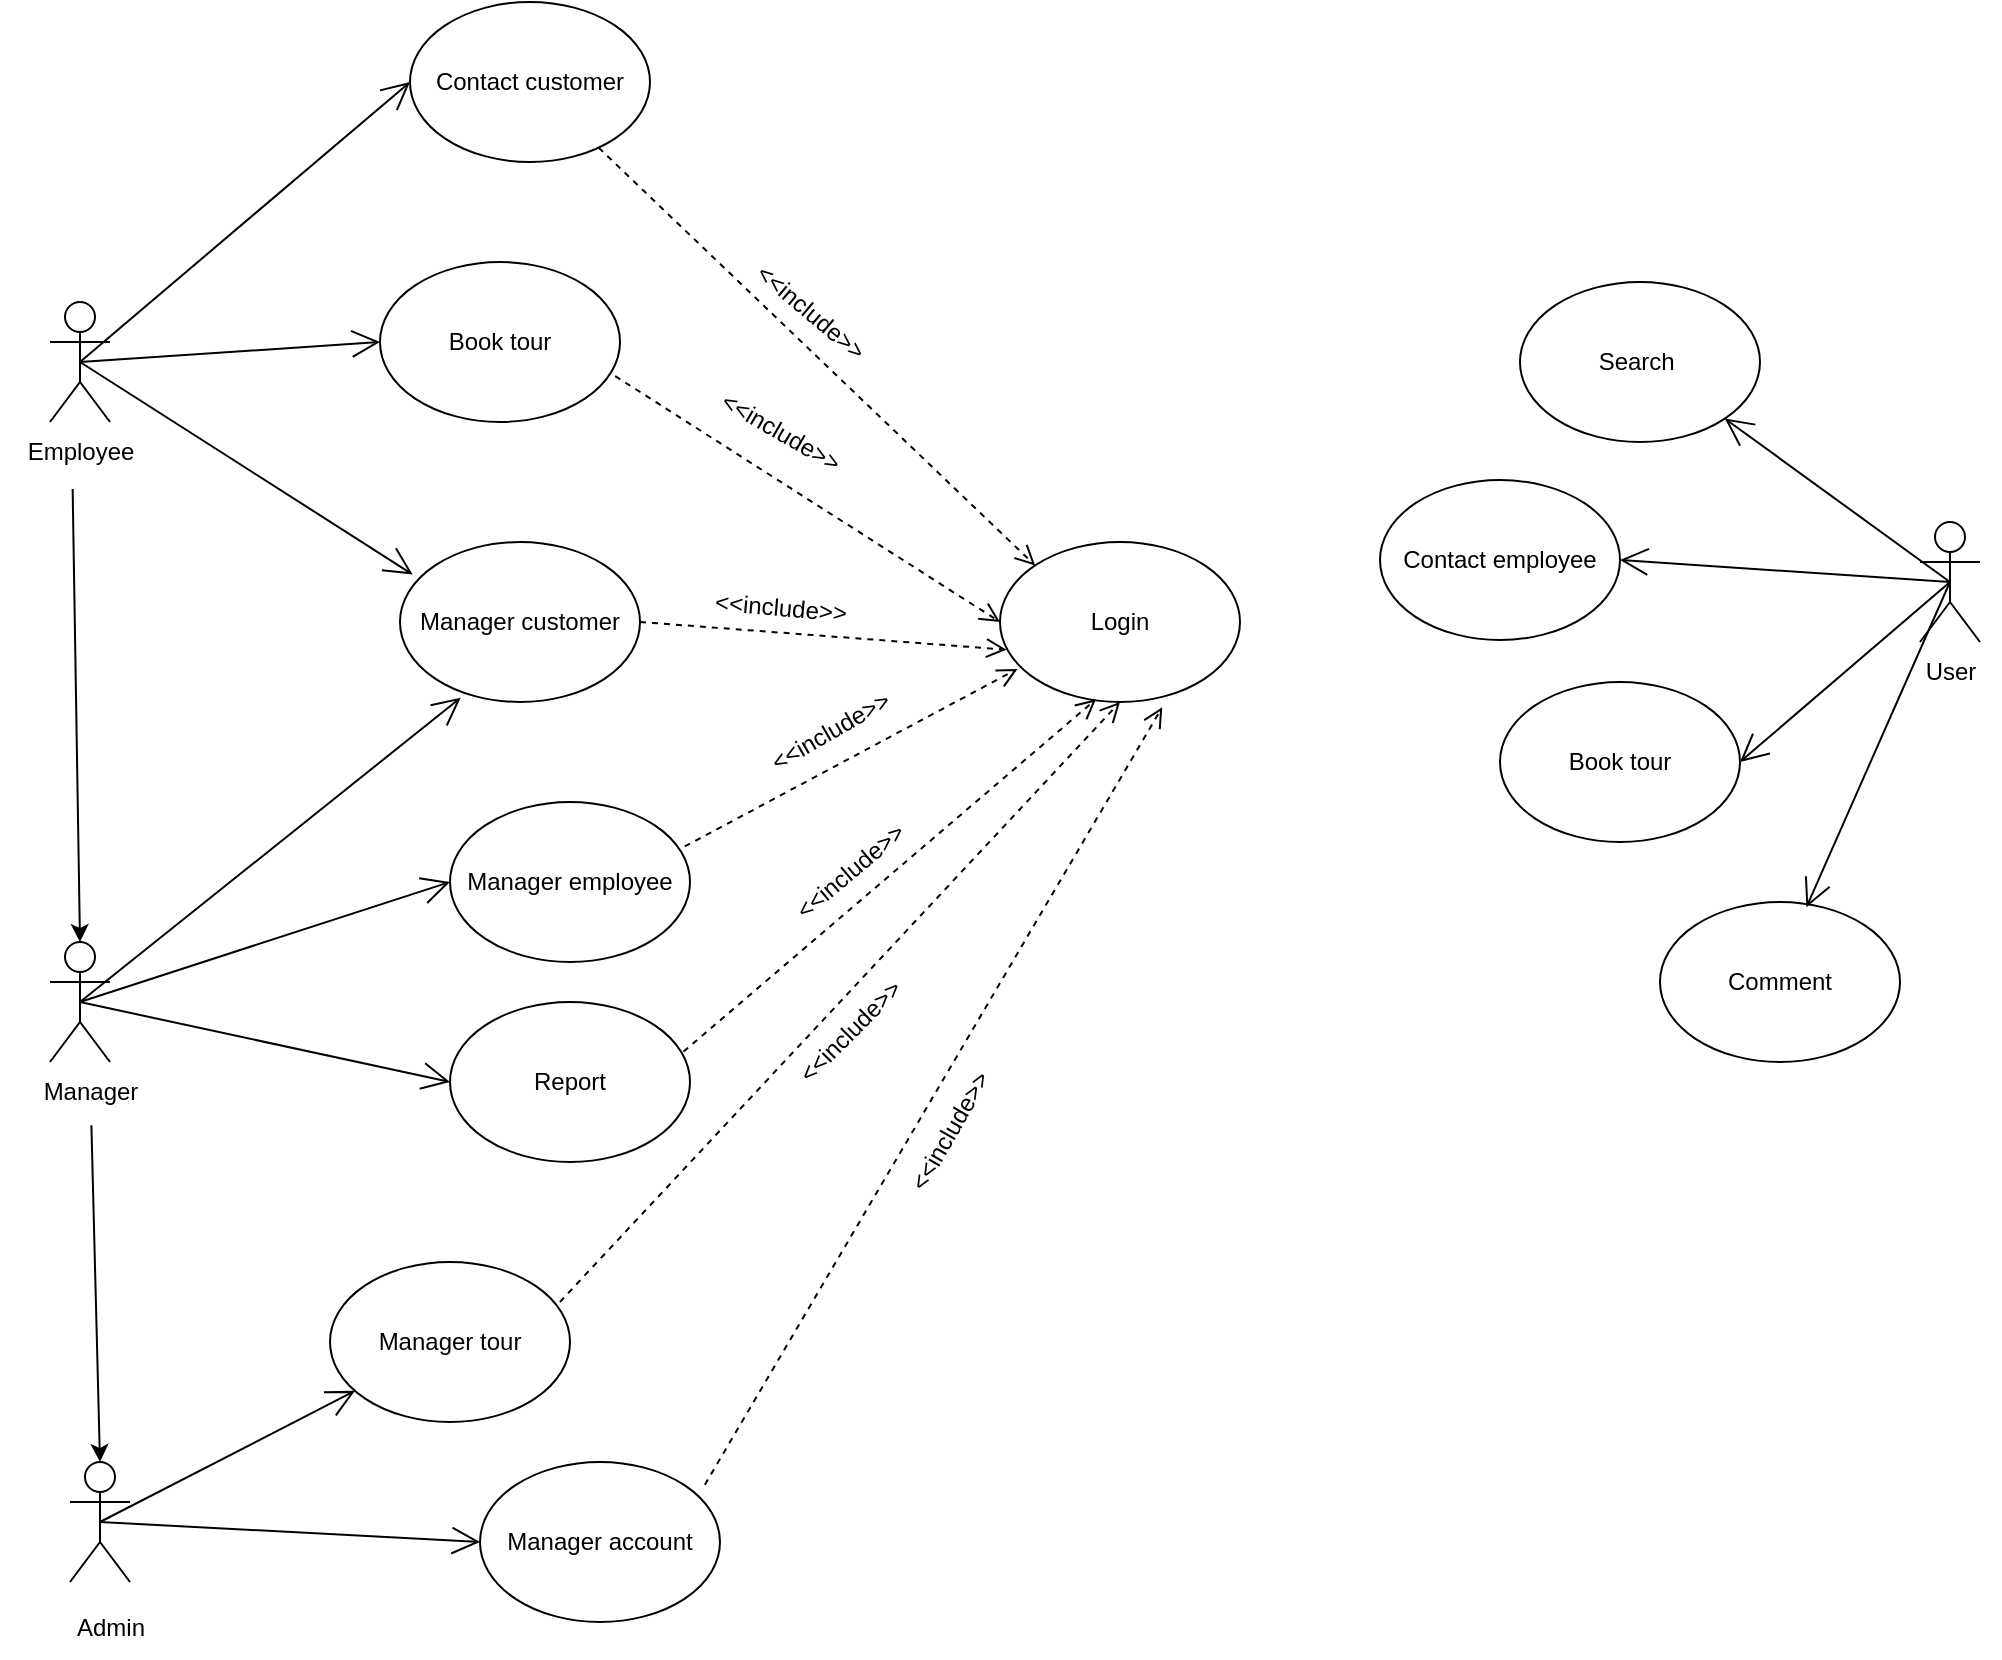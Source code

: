<mxfile version="22.0.2" type="device" pages="33">
  <diagram name="Use case" id="gkDhJLcoxyhOIavjCqL9">
    <mxGraphModel dx="1727" dy="2110" grid="1" gridSize="10" guides="1" tooltips="1" connect="1" arrows="1" fold="1" page="1" pageScale="1" pageWidth="850" pageHeight="1100" math="0" shadow="0">
      <root>
        <mxCell id="0" />
        <mxCell id="1" parent="0" />
        <mxCell id="JQOtDodaJLKY4G41k0pN-1" value="Contact customer" style="ellipse;whiteSpace=wrap;html=1;" parent="1" vertex="1">
          <mxGeometry x="305" y="-140" width="120" height="80" as="geometry" />
        </mxCell>
        <mxCell id="JQOtDodaJLKY4G41k0pN-2" value="Actor" style="shape=umlActor;verticalLabelPosition=bottom;verticalAlign=top;outlineConnect=0;html=1;fontColor=none;noLabel=1;" parent="1" vertex="1">
          <mxGeometry x="125" y="10" width="30" height="60" as="geometry" />
        </mxCell>
        <mxCell id="JQOtDodaJLKY4G41k0pN-4" value="Actor" style="shape=umlActor;verticalLabelPosition=bottom;verticalAlign=top;outlineConnect=0;html=1;fontColor=none;noLabel=1;" parent="1" vertex="1">
          <mxGeometry x="125" y="330" width="30" height="60" as="geometry" />
        </mxCell>
        <mxCell id="JQOtDodaJLKY4G41k0pN-6" value="Employee" style="text;html=1;align=center;verticalAlign=middle;resizable=0;points=[];autosize=1;strokeColor=none;fillColor=none;" parent="1" vertex="1">
          <mxGeometry x="100" y="70" width="80" height="30" as="geometry" />
        </mxCell>
        <mxCell id="JQOtDodaJLKY4G41k0pN-7" value="Book tour" style="ellipse;whiteSpace=wrap;html=1;" parent="1" vertex="1">
          <mxGeometry x="290" y="-10" width="120" height="80" as="geometry" />
        </mxCell>
        <mxCell id="JQOtDodaJLKY4G41k0pN-8" value="Login" style="ellipse;whiteSpace=wrap;html=1;" parent="1" vertex="1">
          <mxGeometry x="600" y="130" width="120" height="80" as="geometry" />
        </mxCell>
        <mxCell id="JQOtDodaJLKY4G41k0pN-14" value="Manager" style="text;html=1;align=center;verticalAlign=middle;resizable=0;points=[];autosize=1;strokeColor=none;fillColor=none;" parent="1" vertex="1">
          <mxGeometry x="110" y="390" width="70" height="30" as="geometry" />
        </mxCell>
        <mxCell id="JQOtDodaJLKY4G41k0pN-15" value="Manager employee" style="ellipse;whiteSpace=wrap;html=1;" parent="1" vertex="1">
          <mxGeometry x="325" y="260" width="120" height="80" as="geometry" />
        </mxCell>
        <mxCell id="JQOtDodaJLKY4G41k0pN-17" value="Report" style="ellipse;whiteSpace=wrap;html=1;" parent="1" vertex="1">
          <mxGeometry x="325" y="360" width="120" height="80" as="geometry" />
        </mxCell>
        <mxCell id="JQOtDodaJLKY4G41k0pN-19" value="Actor" style="shape=umlActor;verticalLabelPosition=bottom;verticalAlign=top;outlineConnect=0;html=1;fontColor=none;noLabel=1;" parent="1" vertex="1">
          <mxGeometry x="1060" y="120" width="30" height="60" as="geometry" />
        </mxCell>
        <mxCell id="JQOtDodaJLKY4G41k0pN-20" value="User" style="text;html=1;align=center;verticalAlign=middle;resizable=0;points=[];autosize=1;strokeColor=none;fillColor=none;" parent="1" vertex="1">
          <mxGeometry x="1050" y="180" width="50" height="30" as="geometry" />
        </mxCell>
        <mxCell id="JQOtDodaJLKY4G41k0pN-21" value="Search&amp;nbsp;" style="ellipse;whiteSpace=wrap;html=1;" parent="1" vertex="1">
          <mxGeometry x="860" width="120" height="80" as="geometry" />
        </mxCell>
        <mxCell id="JQOtDodaJLKY4G41k0pN-22" value="Contact employee" style="ellipse;whiteSpace=wrap;html=1;" parent="1" vertex="1">
          <mxGeometry x="790" y="99" width="120" height="80" as="geometry" />
        </mxCell>
        <mxCell id="JQOtDodaJLKY4G41k0pN-23" value="Book tour" style="ellipse;whiteSpace=wrap;html=1;" parent="1" vertex="1">
          <mxGeometry x="850" y="200" width="120" height="80" as="geometry" />
        </mxCell>
        <mxCell id="JQOtDodaJLKY4G41k0pN-24" value="return" style="html=1;verticalAlign=bottom;endArrow=open;dashed=1;endSize=8;curved=0;rounded=0;fontColor=none;noLabel=1;entryX=0;entryY=0;entryDx=0;entryDy=0;" parent="1" source="JQOtDodaJLKY4G41k0pN-1" target="JQOtDodaJLKY4G41k0pN-8" edge="1">
          <mxGeometry relative="1" as="geometry">
            <mxPoint x="690" y="-10" as="sourcePoint" />
            <mxPoint x="610" y="-10" as="targetPoint" />
          </mxGeometry>
        </mxCell>
        <mxCell id="JQOtDodaJLKY4G41k0pN-25" value="return" style="html=1;verticalAlign=bottom;endArrow=open;dashed=1;endSize=8;curved=0;rounded=0;fontColor=none;noLabel=1;entryX=0;entryY=0.5;entryDx=0;entryDy=0;exitX=0.98;exitY=0.713;exitDx=0;exitDy=0;exitPerimeter=0;" parent="1" source="JQOtDodaJLKY4G41k0pN-7" target="JQOtDodaJLKY4G41k0pN-8" edge="1">
          <mxGeometry relative="1" as="geometry">
            <mxPoint x="400" y="70" as="sourcePoint" />
            <mxPoint x="608" y="195" as="targetPoint" />
          </mxGeometry>
        </mxCell>
        <mxCell id="JQOtDodaJLKY4G41k0pN-26" value="return" style="html=1;verticalAlign=bottom;endArrow=open;dashed=1;endSize=8;curved=0;rounded=0;fontColor=none;noLabel=1;entryX=0.073;entryY=0.793;entryDx=0;entryDy=0;exitX=0.978;exitY=0.278;exitDx=0;exitDy=0;entryPerimeter=0;exitPerimeter=0;" parent="1" source="JQOtDodaJLKY4G41k0pN-15" target="JQOtDodaJLKY4G41k0pN-8" edge="1">
          <mxGeometry relative="1" as="geometry">
            <mxPoint x="428" y="137" as="sourcePoint" />
            <mxPoint x="610" y="180" as="targetPoint" />
          </mxGeometry>
        </mxCell>
        <mxCell id="JQOtDodaJLKY4G41k0pN-29" value="return" style="html=1;verticalAlign=bottom;endArrow=open;dashed=1;endSize=8;curved=0;rounded=0;fontColor=none;noLabel=1;entryX=0.4;entryY=0.983;entryDx=0;entryDy=0;exitX=0.973;exitY=0.31;exitDx=0;exitDy=0;exitPerimeter=0;entryPerimeter=0;" parent="1" source="JQOtDodaJLKY4G41k0pN-17" target="JQOtDodaJLKY4G41k0pN-8" edge="1">
          <mxGeometry relative="1" as="geometry">
            <mxPoint x="470" y="380" as="sourcePoint" />
            <mxPoint x="640" y="213" as="targetPoint" />
          </mxGeometry>
        </mxCell>
        <mxCell id="JQOtDodaJLKY4G41k0pN-30" value="" style="endArrow=open;endFill=1;endSize=12;html=1;rounded=0;exitX=0.5;exitY=0.5;exitDx=0;exitDy=0;exitPerimeter=0;entryX=0;entryY=0.5;entryDx=0;entryDy=0;" parent="1" source="JQOtDodaJLKY4G41k0pN-2" target="JQOtDodaJLKY4G41k0pN-1" edge="1">
          <mxGeometry width="160" relative="1" as="geometry">
            <mxPoint x="160" y="60" as="sourcePoint" />
            <mxPoint x="320" y="60" as="targetPoint" />
          </mxGeometry>
        </mxCell>
        <mxCell id="JQOtDodaJLKY4G41k0pN-31" value="" style="endArrow=open;endFill=1;endSize=12;html=1;rounded=0;exitX=0.5;exitY=0.5;exitDx=0;exitDy=0;exitPerimeter=0;entryX=0;entryY=0.5;entryDx=0;entryDy=0;" parent="1" source="JQOtDodaJLKY4G41k0pN-2" target="JQOtDodaJLKY4G41k0pN-7" edge="1">
          <mxGeometry width="160" relative="1" as="geometry">
            <mxPoint x="150" y="50" as="sourcePoint" />
            <mxPoint x="330" y="70" as="targetPoint" />
          </mxGeometry>
        </mxCell>
        <mxCell id="JQOtDodaJLKY4G41k0pN-32" value="" style="endArrow=open;endFill=1;endSize=12;html=1;rounded=0;exitX=0.5;exitY=0.5;exitDx=0;exitDy=0;exitPerimeter=0;entryX=0;entryY=0.5;entryDx=0;entryDy=0;" parent="1" source="JQOtDodaJLKY4G41k0pN-4" target="JQOtDodaJLKY4G41k0pN-15" edge="1">
          <mxGeometry width="160" relative="1" as="geometry">
            <mxPoint x="180" y="430" as="sourcePoint" />
            <mxPoint x="360" y="450" as="targetPoint" />
          </mxGeometry>
        </mxCell>
        <mxCell id="JQOtDodaJLKY4G41k0pN-34" value="" style="endArrow=open;endFill=1;endSize=12;html=1;rounded=0;exitX=0.5;exitY=0.5;exitDx=0;exitDy=0;exitPerimeter=0;entryX=0;entryY=0.5;entryDx=0;entryDy=0;" parent="1" source="JQOtDodaJLKY4G41k0pN-4" target="JQOtDodaJLKY4G41k0pN-17" edge="1">
          <mxGeometry width="160" relative="1" as="geometry">
            <mxPoint x="165" y="490" as="sourcePoint" />
            <mxPoint x="355" y="390" as="targetPoint" />
          </mxGeometry>
        </mxCell>
        <mxCell id="JQOtDodaJLKY4G41k0pN-35" value="return" style="html=1;verticalAlign=bottom;endArrow=open;dashed=1;endSize=8;curved=0;rounded=0;fontColor=none;noLabel=1;exitX=0.937;exitY=0.142;exitDx=0;exitDy=0;exitPerimeter=0;entryX=0.676;entryY=1.033;entryDx=0;entryDy=0;entryPerimeter=0;" parent="1" source="ta_VhdofeYg3p3Fj74Ar-4" target="JQOtDodaJLKY4G41k0pN-8" edge="1">
          <mxGeometry relative="1" as="geometry">
            <mxPoint x="960.84" y="170.84" as="sourcePoint" />
            <mxPoint x="940" y="183" as="targetPoint" />
          </mxGeometry>
        </mxCell>
        <mxCell id="JQOtDodaJLKY4G41k0pN-36" value="" style="endArrow=open;endFill=1;endSize=12;html=1;rounded=0;exitX=0.5;exitY=0.5;exitDx=0;exitDy=0;exitPerimeter=0;entryX=1;entryY=1;entryDx=0;entryDy=0;" parent="1" source="JQOtDodaJLKY4G41k0pN-19" target="JQOtDodaJLKY4G41k0pN-21" edge="1">
          <mxGeometry width="160" relative="1" as="geometry">
            <mxPoint x="975" y="60" as="sourcePoint" />
            <mxPoint x="1175" y="80" as="targetPoint" />
          </mxGeometry>
        </mxCell>
        <mxCell id="JQOtDodaJLKY4G41k0pN-37" value="" style="endArrow=open;endFill=1;endSize=12;html=1;rounded=0;exitX=0.5;exitY=0.5;exitDx=0;exitDy=0;exitPerimeter=0;entryX=1;entryY=0.5;entryDx=0;entryDy=0;" parent="1" source="JQOtDodaJLKY4G41k0pN-19" target="JQOtDodaJLKY4G41k0pN-22" edge="1">
          <mxGeometry width="160" relative="1" as="geometry">
            <mxPoint x="1060" y="209" as="sourcePoint" />
            <mxPoint x="912" y="88" as="targetPoint" />
          </mxGeometry>
        </mxCell>
        <mxCell id="JQOtDodaJLKY4G41k0pN-38" value="" style="endArrow=open;endFill=1;endSize=12;html=1;rounded=0;entryX=1;entryY=0.5;entryDx=0;entryDy=0;exitX=0.5;exitY=0.5;exitDx=0;exitDy=0;exitPerimeter=0;" parent="1" source="JQOtDodaJLKY4G41k0pN-19" target="JQOtDodaJLKY4G41k0pN-23" edge="1">
          <mxGeometry width="160" relative="1" as="geometry">
            <mxPoint x="1065" y="180" as="sourcePoint" />
            <mxPoint x="860" y="170" as="targetPoint" />
          </mxGeometry>
        </mxCell>
        <mxCell id="JQOtDodaJLKY4G41k0pN-40" value="Comment" style="ellipse;whiteSpace=wrap;html=1;" parent="1" vertex="1">
          <mxGeometry x="930" y="310" width="120" height="80" as="geometry" />
        </mxCell>
        <mxCell id="JQOtDodaJLKY4G41k0pN-41" value="" style="endArrow=open;endFill=1;endSize=12;html=1;rounded=0;entryX=0.61;entryY=0.033;entryDx=0;entryDy=0;exitX=0.5;exitY=0.5;exitDx=0;exitDy=0;exitPerimeter=0;entryPerimeter=0;" parent="1" source="JQOtDodaJLKY4G41k0pN-19" target="JQOtDodaJLKY4G41k0pN-40" edge="1">
          <mxGeometry width="160" relative="1" as="geometry">
            <mxPoint x="1085" y="160" as="sourcePoint" />
            <mxPoint x="980" y="250" as="targetPoint" />
          </mxGeometry>
        </mxCell>
        <mxCell id="JQOtDodaJLKY4G41k0pN-42" value="&amp;lt;&amp;lt;include&amp;gt;&amp;gt;" style="text;html=1;align=center;verticalAlign=middle;resizable=0;points=[];autosize=1;strokeColor=none;fillColor=none;rotation=40;" parent="1" vertex="1">
          <mxGeometry x="460" width="90" height="30" as="geometry" />
        </mxCell>
        <mxCell id="JQOtDodaJLKY4G41k0pN-43" value="&amp;lt;&amp;lt;include&amp;gt;&amp;gt;" style="text;html=1;align=center;verticalAlign=middle;resizable=0;points=[];autosize=1;strokeColor=none;fillColor=none;rotation=30;" parent="1" vertex="1">
          <mxGeometry x="445" y="60" width="90" height="30" as="geometry" />
        </mxCell>
        <mxCell id="JQOtDodaJLKY4G41k0pN-45" value="&amp;lt;&amp;lt;include&amp;gt;&amp;gt;" style="text;html=1;align=center;verticalAlign=middle;resizable=0;points=[];autosize=1;strokeColor=none;fillColor=none;rotation=-30;" parent="1" vertex="1">
          <mxGeometry x="470" y="210" width="90" height="30" as="geometry" />
        </mxCell>
        <mxCell id="JQOtDodaJLKY4G41k0pN-47" value="&amp;lt;&amp;lt;include&amp;gt;&amp;gt;" style="text;html=1;align=center;verticalAlign=middle;resizable=0;points=[];autosize=1;strokeColor=none;fillColor=none;rotation=-40;" parent="1" vertex="1">
          <mxGeometry x="480" y="280" width="90" height="30" as="geometry" />
        </mxCell>
        <mxCell id="JQOtDodaJLKY4G41k0pN-51" value="return" style="html=1;verticalAlign=bottom;endArrow=open;dashed=1;endSize=8;curved=0;rounded=0;fontColor=none;noLabel=1;exitX=0.958;exitY=0.25;exitDx=0;exitDy=0;exitPerimeter=0;entryX=0.5;entryY=1;entryDx=0;entryDy=0;" parent="1" source="ta_VhdofeYg3p3Fj74Ar-7" target="JQOtDodaJLKY4G41k0pN-8" edge="1">
          <mxGeometry relative="1" as="geometry">
            <mxPoint x="962.04" y="57.04" as="sourcePoint" />
            <mxPoint x="716" y="110" as="targetPoint" />
          </mxGeometry>
        </mxCell>
        <mxCell id="JQOtDodaJLKY4G41k0pN-55" value="return" style="html=1;verticalAlign=bottom;endArrow=open;dashed=1;endSize=8;curved=0;rounded=0;fontColor=none;noLabel=1;exitX=1;exitY=0.5;exitDx=0;exitDy=0;entryX=0.027;entryY=0.673;entryDx=0;entryDy=0;entryPerimeter=0;" parent="1" source="Skmx-_B-1IHxgZnuWkMX-1" target="JQOtDodaJLKY4G41k0pN-8" edge="1">
          <mxGeometry relative="1" as="geometry">
            <mxPoint x="421.6" y="-95.36" as="sourcePoint" />
            <mxPoint x="680" y="60" as="targetPoint" />
          </mxGeometry>
        </mxCell>
        <mxCell id="JQOtDodaJLKY4G41k0pN-56" value="&amp;lt;&amp;lt;include&amp;gt;&amp;gt;" style="text;html=1;align=center;verticalAlign=middle;resizable=0;points=[];autosize=1;strokeColor=none;fillColor=none;rotation=5;" parent="1" vertex="1">
          <mxGeometry x="445" y="148" width="90" height="30" as="geometry" />
        </mxCell>
        <mxCell id="Sfb_EvDbv3YOiofTX6mW-2" value="" style="endArrow=open;endFill=1;endSize=12;html=1;rounded=0;exitX=0.5;exitY=0.5;exitDx=0;exitDy=0;exitPerimeter=0;entryX=0.053;entryY=0.203;entryDx=0;entryDy=0;entryPerimeter=0;" parent="1" source="JQOtDodaJLKY4G41k0pN-2" target="Skmx-_B-1IHxgZnuWkMX-1" edge="1">
          <mxGeometry width="160" relative="1" as="geometry">
            <mxPoint x="135" y="-10" as="sourcePoint" />
            <mxPoint x="310" y="-120" as="targetPoint" />
          </mxGeometry>
        </mxCell>
        <mxCell id="Skmx-_B-1IHxgZnuWkMX-1" value="Manager customer" style="ellipse;whiteSpace=wrap;html=1;" parent="1" vertex="1">
          <mxGeometry x="300" y="130" width="120" height="80" as="geometry" />
        </mxCell>
        <mxCell id="Skmx-_B-1IHxgZnuWkMX-3" value="" style="endArrow=open;endFill=1;endSize=12;html=1;rounded=0;exitX=0.5;exitY=0.5;exitDx=0;exitDy=0;exitPerimeter=0;entryX=0.253;entryY=0.973;entryDx=0;entryDy=0;entryPerimeter=0;" parent="1" source="JQOtDodaJLKY4G41k0pN-4" target="Skmx-_B-1IHxgZnuWkMX-1" edge="1">
          <mxGeometry width="160" relative="1" as="geometry">
            <mxPoint x="140" y="310" as="sourcePoint" />
            <mxPoint x="325" y="250" as="targetPoint" />
          </mxGeometry>
        </mxCell>
        <mxCell id="ta_VhdofeYg3p3Fj74Ar-1" value="" style="endArrow=classic;html=1;rounded=0;exitX=0.454;exitY=1.116;exitDx=0;exitDy=0;exitPerimeter=0;entryX=0.5;entryY=0;entryDx=0;entryDy=0;entryPerimeter=0;" edge="1" parent="1" source="JQOtDodaJLKY4G41k0pN-6" target="JQOtDodaJLKY4G41k0pN-4">
          <mxGeometry width="50" height="50" relative="1" as="geometry">
            <mxPoint x="130" y="200" as="sourcePoint" />
            <mxPoint x="180" y="150" as="targetPoint" />
          </mxGeometry>
        </mxCell>
        <mxCell id="ta_VhdofeYg3p3Fj74Ar-2" value="Actor" style="shape=umlActor;verticalLabelPosition=bottom;verticalAlign=top;outlineConnect=0;html=1;fontColor=none;noLabel=1;" vertex="1" parent="1">
          <mxGeometry x="135" y="590" width="30" height="60" as="geometry" />
        </mxCell>
        <mxCell id="ta_VhdofeYg3p3Fj74Ar-3" value="Admin" style="text;html=1;align=center;verticalAlign=middle;resizable=0;points=[];autosize=1;strokeColor=none;fillColor=none;" vertex="1" parent="1">
          <mxGeometry x="125" y="658" width="60" height="30" as="geometry" />
        </mxCell>
        <mxCell id="ta_VhdofeYg3p3Fj74Ar-4" value="Manager account" style="ellipse;whiteSpace=wrap;html=1;" vertex="1" parent="1">
          <mxGeometry x="340" y="590" width="120" height="80" as="geometry" />
        </mxCell>
        <mxCell id="ta_VhdofeYg3p3Fj74Ar-5" value="" style="endArrow=open;endFill=1;endSize=12;html=1;rounded=0;exitX=0.5;exitY=0.5;exitDx=0;exitDy=0;exitPerimeter=0;entryX=0;entryY=0.5;entryDx=0;entryDy=0;" edge="1" parent="1" source="ta_VhdofeYg3p3Fj74Ar-2" target="ta_VhdofeYg3p3Fj74Ar-4">
          <mxGeometry width="160" relative="1" as="geometry">
            <mxPoint x="250" y="812" as="sourcePoint" />
            <mxPoint x="87" y="700" as="targetPoint" />
          </mxGeometry>
        </mxCell>
        <mxCell id="ta_VhdofeYg3p3Fj74Ar-6" value="&amp;lt;&amp;lt;include&amp;gt;&amp;gt;" style="text;html=1;align=center;verticalAlign=middle;resizable=0;points=[];autosize=1;strokeColor=none;fillColor=none;rotation=-60;" vertex="1" parent="1">
          <mxGeometry x="530" y="410" width="90" height="30" as="geometry" />
        </mxCell>
        <mxCell id="ta_VhdofeYg3p3Fj74Ar-7" value="Manager tour" style="ellipse;whiteSpace=wrap;html=1;" vertex="1" parent="1">
          <mxGeometry x="265" y="490" width="120" height="80" as="geometry" />
        </mxCell>
        <mxCell id="ta_VhdofeYg3p3Fj74Ar-8" value="" style="endArrow=open;endFill=1;endSize=12;html=1;rounded=0;exitX=0.5;exitY=0.5;exitDx=0;exitDy=0;exitPerimeter=0;" edge="1" parent="1" source="ta_VhdofeYg3p3Fj74Ar-2" target="ta_VhdofeYg3p3Fj74Ar-7">
          <mxGeometry width="160" relative="1" as="geometry">
            <mxPoint x="170" y="630" as="sourcePoint" />
            <mxPoint x="65" y="620" as="targetPoint" />
          </mxGeometry>
        </mxCell>
        <mxCell id="ta_VhdofeYg3p3Fj74Ar-9" value="&amp;lt;&amp;lt;include&amp;gt;&amp;gt;" style="text;html=1;align=center;verticalAlign=middle;resizable=0;points=[];autosize=1;strokeColor=none;fillColor=none;rotation=-45;" vertex="1" parent="1">
          <mxGeometry x="480" y="360" width="90" height="30" as="geometry" />
        </mxCell>
        <mxCell id="ta_VhdofeYg3p3Fj74Ar-10" value="" style="endArrow=classic;html=1;rounded=0;exitX=0.51;exitY=1.053;exitDx=0;exitDy=0;exitPerimeter=0;entryX=0.5;entryY=0;entryDx=0;entryDy=0;entryPerimeter=0;" edge="1" parent="1" source="JQOtDodaJLKY4G41k0pN-14" target="ta_VhdofeYg3p3Fj74Ar-2">
          <mxGeometry width="50" height="50" relative="1" as="geometry">
            <mxPoint x="70" y="410" as="sourcePoint" />
            <mxPoint x="74" y="637" as="targetPoint" />
          </mxGeometry>
        </mxCell>
      </root>
    </mxGraphModel>
  </diagram>
  <diagram id="eurNO0OhFgevZtXzKqCn" name="BDF (Admin side)">
    <mxGraphModel dx="1713" dy="505" grid="1" gridSize="10" guides="1" tooltips="1" connect="1" arrows="1" fold="1" page="1" pageScale="1" pageWidth="850" pageHeight="1100" math="0" shadow="0">
      <root>
        <mxCell id="0" />
        <mxCell id="1" parent="0" />
        <mxCell id="pzLyVr2pBM0VpFaWZkNY-1" value="Website manager travel" style="rounded=0;whiteSpace=wrap;html=1;strokeWidth=2;" parent="1" vertex="1">
          <mxGeometry x="295" y="120" width="260" height="40" as="geometry" />
        </mxCell>
        <mxCell id="pzLyVr2pBM0VpFaWZkNY-2" value="" style="endArrow=none;html=1;rounded=0;entryX=0.527;entryY=1;entryDx=0;entryDy=0;entryPerimeter=0;exitX=0.5;exitY=0;exitDx=0;exitDy=0;" parent="1" source="pzLyVr2pBM0VpFaWZkNY-10" target="pzLyVr2pBM0VpFaWZkNY-1" edge="1">
          <mxGeometry width="50" height="50" relative="1" as="geometry">
            <mxPoint x="432" y="200" as="sourcePoint" />
            <mxPoint x="420" y="230" as="targetPoint" />
          </mxGeometry>
        </mxCell>
        <mxCell id="pzLyVr2pBM0VpFaWZkNY-6" value="Manager tour" style="rounded=0;whiteSpace=wrap;html=1;" parent="1" vertex="1">
          <mxGeometry x="305" y="250" width="110" height="80" as="geometry" />
        </mxCell>
        <mxCell id="pzLyVr2pBM0VpFaWZkNY-7" value="Manager account" style="rounded=0;whiteSpace=wrap;html=1;" parent="1" vertex="1">
          <mxGeometry x="465" y="250" width="110" height="80" as="geometry" />
        </mxCell>
        <mxCell id="pzLyVr2pBM0VpFaWZkNY-10" value="" style="shape=partialRectangle;whiteSpace=wrap;html=1;bottom=0;right=0;fillColor=none;" parent="1" vertex="1">
          <mxGeometry x="350" y="210" width="165" height="40" as="geometry" />
        </mxCell>
        <mxCell id="pzLyVr2pBM0VpFaWZkNY-12" value="" style="endArrow=none;html=1;rounded=0;entryX=1;entryY=0;entryDx=0;entryDy=0;exitX=1;exitY=1;exitDx=0;exitDy=0;" parent="1" edge="1">
          <mxGeometry width="50" height="50" relative="1" as="geometry">
            <mxPoint x="515" y="250" as="sourcePoint" />
            <mxPoint x="515" y="210" as="targetPoint" />
          </mxGeometry>
        </mxCell>
        <mxCell id="pzLyVr2pBM0VpFaWZkNY-23" value="Add tour" style="rounded=0;whiteSpace=wrap;html=1;" parent="1" vertex="1">
          <mxGeometry x="335" y="370" width="80" height="70" as="geometry" />
        </mxCell>
        <mxCell id="pzLyVr2pBM0VpFaWZkNY-24" value="" style="shape=partialRectangle;whiteSpace=wrap;html=1;bottom=0;right=0;fillColor=none;rotation=-90;" parent="1" vertex="1">
          <mxGeometry x="295" y="350" width="60" height="20" as="geometry" />
        </mxCell>
        <mxCell id="pzLyVr2pBM0VpFaWZkNY-25" value="Update tour" style="rounded=0;whiteSpace=wrap;html=1;" parent="1" vertex="1">
          <mxGeometry x="335" y="460" width="80" height="70" as="geometry" />
        </mxCell>
        <mxCell id="pzLyVr2pBM0VpFaWZkNY-26" value="" style="shape=partialRectangle;whiteSpace=wrap;html=1;bottom=0;right=0;fillColor=none;rotation=-90;" parent="1" vertex="1">
          <mxGeometry x="275" y="430" width="100" height="20" as="geometry" />
        </mxCell>
        <mxCell id="pzLyVr2pBM0VpFaWZkNY-27" value="" style="shape=partialRectangle;whiteSpace=wrap;html=1;bottom=0;right=0;fillColor=none;rotation=-90;" parent="1" vertex="1">
          <mxGeometry x="445" y="360" width="80" height="20" as="geometry" />
        </mxCell>
        <mxCell id="pzLyVr2pBM0VpFaWZkNY-28" value="Lock account" style="rounded=0;whiteSpace=wrap;html=1;" parent="1" vertex="1">
          <mxGeometry x="495" y="380" width="80" height="60" as="geometry" />
        </mxCell>
        <mxCell id="pzLyVr2pBM0VpFaWZkNY-33" value="&lt;font style=&quot;font-size: 14px;&quot;&gt;&lt;i&gt;Admin side&lt;/i&gt;&lt;/font&gt;" style="text;html=1;align=center;verticalAlign=middle;resizable=0;points=[];autosize=1;strokeColor=none;fillColor=none;" parent="1" vertex="1">
          <mxGeometry x="390" y="740" width="90" height="30" as="geometry" />
        </mxCell>
        <mxCell id="7M6ysTd916EcNSMAL0q_-3" value="Delete tour" style="rounded=0;whiteSpace=wrap;html=1;" parent="1" vertex="1">
          <mxGeometry x="335" y="550" width="80" height="70" as="geometry" />
        </mxCell>
        <mxCell id="7M6ysTd916EcNSMAL0q_-4" value="" style="shape=partialRectangle;whiteSpace=wrap;html=1;bottom=0;right=0;fillColor=none;rotation=-90;" parent="1" vertex="1">
          <mxGeometry x="275" y="530" width="100" height="20" as="geometry" />
        </mxCell>
        <mxCell id="7M6ysTd916EcNSMAL0q_-5" value="Unlock account" style="rounded=0;whiteSpace=wrap;html=1;" parent="1" vertex="1">
          <mxGeometry x="495" y="460" width="80" height="60" as="geometry" />
        </mxCell>
        <mxCell id="7M6ysTd916EcNSMAL0q_-6" value="Add permission" style="rounded=0;whiteSpace=wrap;html=1;" parent="1" vertex="1">
          <mxGeometry x="495" y="550" width="80" height="60" as="geometry" />
        </mxCell>
        <mxCell id="7M6ysTd916EcNSMAL0q_-7" value="" style="shape=partialRectangle;whiteSpace=wrap;html=1;bottom=0;right=0;fillColor=none;rotation=-90;" parent="1" vertex="1">
          <mxGeometry x="445" y="440" width="80" height="20" as="geometry" />
        </mxCell>
        <mxCell id="7M6ysTd916EcNSMAL0q_-8" value="" style="shape=partialRectangle;whiteSpace=wrap;html=1;bottom=0;right=0;fillColor=none;rotation=-90;" parent="1" vertex="1">
          <mxGeometry x="445" y="520" width="80" height="20" as="geometry" />
        </mxCell>
        <mxCell id="8NsOPNwV7PUxEh1cpVpo-3" value="Search tour" style="rounded=0;whiteSpace=wrap;html=1;" parent="1" vertex="1">
          <mxGeometry x="335" y="645" width="80" height="70" as="geometry" />
        </mxCell>
        <mxCell id="8NsOPNwV7PUxEh1cpVpo-4" value="" style="shape=partialRectangle;whiteSpace=wrap;html=1;bottom=0;right=0;fillColor=none;rotation=-90;" parent="1" vertex="1">
          <mxGeometry x="275" y="630" width="100" height="20" as="geometry" />
        </mxCell>
        <mxCell id="8NsOPNwV7PUxEh1cpVpo-5" value="Search account" style="rounded=0;whiteSpace=wrap;html=1;" parent="1" vertex="1">
          <mxGeometry x="495" y="630" width="80" height="60" as="geometry" />
        </mxCell>
        <mxCell id="8NsOPNwV7PUxEh1cpVpo-6" value="" style="shape=partialRectangle;whiteSpace=wrap;html=1;bottom=0;right=0;fillColor=none;rotation=-90;" parent="1" vertex="1">
          <mxGeometry x="445" y="600" width="80" height="20" as="geometry" />
        </mxCell>
        <mxCell id="_N9B28XgTn9cw86Fiqi4-1" value="&amp;nbsp;Manager customer" style="rounded=0;whiteSpace=wrap;html=1;" vertex="1" parent="1">
          <mxGeometry x="-192.5" y="250" width="120" height="80" as="geometry" />
        </mxCell>
        <mxCell id="_N9B28XgTn9cw86Fiqi4-2" value="Manager employee" style="rounded=0;whiteSpace=wrap;html=1;" vertex="1" parent="1">
          <mxGeometry x="-32.5" y="250" width="120" height="80" as="geometry" />
        </mxCell>
        <mxCell id="_N9B28XgTn9cw86Fiqi4-3" value="Manager report" style="rounded=0;whiteSpace=wrap;html=1;" vertex="1" parent="1">
          <mxGeometry x="127.5" y="250" width="110" height="80" as="geometry" />
        </mxCell>
        <mxCell id="_N9B28XgTn9cw86Fiqi4-4" value="" style="shape=partialRectangle;whiteSpace=wrap;html=1;bottom=0;right=0;fillColor=none;rotation=-90;" vertex="1" parent="1">
          <mxGeometry x="-212.5" y="360" width="80" height="20" as="geometry" />
        </mxCell>
        <mxCell id="_N9B28XgTn9cw86Fiqi4-5" value="Search customer" style="rounded=0;whiteSpace=wrap;html=1;" vertex="1" parent="1">
          <mxGeometry x="-162.5" y="380" width="100" height="50" as="geometry" />
        </mxCell>
        <mxCell id="_N9B28XgTn9cw86Fiqi4-6" value="" style="shape=partialRectangle;whiteSpace=wrap;html=1;bottom=0;right=0;fillColor=none;rotation=-90;" vertex="1" parent="1">
          <mxGeometry x="-220" y="447.5" width="95" height="20" as="geometry" />
        </mxCell>
        <mxCell id="_N9B28XgTn9cw86Fiqi4-7" value="Update status" style="rounded=0;whiteSpace=wrap;html=1;" vertex="1" parent="1">
          <mxGeometry x="-162.5" y="480" width="100" height="50" as="geometry" />
        </mxCell>
        <mxCell id="_N9B28XgTn9cw86Fiqi4-8" value="Add employee" style="rounded=0;whiteSpace=wrap;html=1;" vertex="1" parent="1">
          <mxGeometry x="-2.5" y="380" width="110" height="50" as="geometry" />
        </mxCell>
        <mxCell id="_N9B28XgTn9cw86Fiqi4-9" value="" style="shape=partialRectangle;whiteSpace=wrap;html=1;bottom=0;right=0;fillColor=none;rotation=-90;" vertex="1" parent="1">
          <mxGeometry x="-42.5" y="350" width="60" height="20" as="geometry" />
        </mxCell>
        <mxCell id="_N9B28XgTn9cw86Fiqi4-10" value="Update employee" style="rounded=0;whiteSpace=wrap;html=1;" vertex="1" parent="1">
          <mxGeometry x="-2.5" y="480" width="110" height="50" as="geometry" />
        </mxCell>
        <mxCell id="_N9B28XgTn9cw86Fiqi4-11" value="" style="shape=partialRectangle;whiteSpace=wrap;html=1;bottom=0;right=0;fillColor=none;rotation=-90;" vertex="1" parent="1">
          <mxGeometry x="-62.5" y="430" width="100" height="20" as="geometry" />
        </mxCell>
        <mxCell id="_N9B28XgTn9cw86Fiqi4-12" value="" style="shape=partialRectangle;whiteSpace=wrap;html=1;bottom=0;right=0;fillColor=none;rotation=-90;" vertex="1" parent="1">
          <mxGeometry x="107.5" y="360" width="80" height="20" as="geometry" />
        </mxCell>
        <mxCell id="_N9B28XgTn9cw86Fiqi4-13" value="Export revenue" style="rounded=0;whiteSpace=wrap;html=1;" vertex="1" parent="1">
          <mxGeometry x="157.5" y="380" width="100" height="50" as="geometry" />
        </mxCell>
        <mxCell id="_N9B28XgTn9cw86Fiqi4-14" value="Delete employee" style="rounded=0;whiteSpace=wrap;html=1;" vertex="1" parent="1">
          <mxGeometry x="-2.5" y="560" width="100" height="50" as="geometry" />
        </mxCell>
        <mxCell id="_N9B28XgTn9cw86Fiqi4-15" value="" style="shape=partialRectangle;whiteSpace=wrap;html=1;bottom=0;right=0;fillColor=none;rotation=-90;" vertex="1" parent="1">
          <mxGeometry x="-62.5" y="530" width="100" height="20" as="geometry" />
        </mxCell>
        <mxCell id="_N9B28XgTn9cw86Fiqi4-16" value="Analysis revenue" style="rounded=0;whiteSpace=wrap;html=1;" vertex="1" parent="1">
          <mxGeometry x="157.5" y="467.5" width="100" height="50" as="geometry" />
        </mxCell>
        <mxCell id="_N9B28XgTn9cw86Fiqi4-17" value="" style="shape=partialRectangle;whiteSpace=wrap;html=1;bottom=0;right=0;fillColor=none;rotation=-90;" vertex="1" parent="1">
          <mxGeometry x="107.5" y="440" width="80" height="20" as="geometry" />
        </mxCell>
        <mxCell id="_N9B28XgTn9cw86Fiqi4-18" value="" style="shape=partialRectangle;whiteSpace=wrap;html=1;bottom=0;right=0;fillColor=none;" vertex="1" parent="1">
          <mxGeometry x="187.5" y="210" width="165" height="40" as="geometry" />
        </mxCell>
        <mxCell id="_N9B28XgTn9cw86Fiqi4-19" value="" style="shape=partialRectangle;whiteSpace=wrap;html=1;bottom=0;right=0;fillColor=none;" vertex="1" parent="1">
          <mxGeometry x="22.5" y="210" width="165" height="40" as="geometry" />
        </mxCell>
        <mxCell id="_N9B28XgTn9cw86Fiqi4-20" value="" style="shape=partialRectangle;whiteSpace=wrap;html=1;bottom=0;right=0;fillColor=none;" vertex="1" parent="1">
          <mxGeometry x="-132.5" y="210" width="165" height="40" as="geometry" />
        </mxCell>
        <mxCell id="GTKTmOH1nSqAgBXy1nYN-1" value="Manager customer" style="rounded=0;whiteSpace=wrap;html=1;" vertex="1" parent="1">
          <mxGeometry x="617.5" y="250" width="120" height="80" as="geometry" />
        </mxCell>
        <mxCell id="GTKTmOH1nSqAgBXy1nYN-2" value="Manager tour" style="rounded=0;whiteSpace=wrap;html=1;" vertex="1" parent="1">
          <mxGeometry x="777.5" y="250" width="120" height="80" as="geometry" />
        </mxCell>
        <mxCell id="GTKTmOH1nSqAgBXy1nYN-3" value="Contact customer" style="rounded=0;whiteSpace=wrap;html=1;" vertex="1" parent="1">
          <mxGeometry x="937.5" y="250" width="110" height="80" as="geometry" />
        </mxCell>
        <mxCell id="GTKTmOH1nSqAgBXy1nYN-4" value="" style="shape=partialRectangle;whiteSpace=wrap;html=1;bottom=0;right=0;fillColor=none;" vertex="1" parent="1">
          <mxGeometry x="677.5" y="210" width="180" height="40" as="geometry" />
        </mxCell>
        <mxCell id="GTKTmOH1nSqAgBXy1nYN-5" value="" style="shape=partialRectangle;whiteSpace=wrap;html=1;bottom=0;right=0;fillColor=none;" vertex="1" parent="1">
          <mxGeometry x="822.5" y="210" width="165" height="40" as="geometry" />
        </mxCell>
        <mxCell id="GTKTmOH1nSqAgBXy1nYN-6" value="" style="endArrow=none;html=1;rounded=0;entryX=1;entryY=0;entryDx=0;entryDy=0;exitX=1;exitY=1;exitDx=0;exitDy=0;" edge="1" parent="1">
          <mxGeometry width="50" height="50" relative="1" as="geometry">
            <mxPoint x="987.5" y="250" as="sourcePoint" />
            <mxPoint x="987.5" y="210" as="targetPoint" />
          </mxGeometry>
        </mxCell>
        <mxCell id="GTKTmOH1nSqAgBXy1nYN-7" value="" style="shape=partialRectangle;whiteSpace=wrap;html=1;bottom=0;right=0;fillColor=none;rotation=-90;" vertex="1" parent="1">
          <mxGeometry x="597.5" y="360" width="80" height="20" as="geometry" />
        </mxCell>
        <mxCell id="GTKTmOH1nSqAgBXy1nYN-8" value="Search customer" style="rounded=0;whiteSpace=wrap;html=1;" vertex="1" parent="1">
          <mxGeometry x="647.5" y="380" width="100" height="50" as="geometry" />
        </mxCell>
        <mxCell id="GTKTmOH1nSqAgBXy1nYN-9" value="" style="shape=partialRectangle;whiteSpace=wrap;html=1;bottom=0;right=0;fillColor=none;rotation=-90;" vertex="1" parent="1">
          <mxGeometry x="590" y="447.5" width="95" height="20" as="geometry" />
        </mxCell>
        <mxCell id="GTKTmOH1nSqAgBXy1nYN-10" value="Update status" style="rounded=0;whiteSpace=wrap;html=1;" vertex="1" parent="1">
          <mxGeometry x="647.5" y="480" width="100" height="50" as="geometry" />
        </mxCell>
        <mxCell id="GTKTmOH1nSqAgBXy1nYN-11" value="Book tour" style="rounded=0;whiteSpace=wrap;html=1;" vertex="1" parent="1">
          <mxGeometry x="807.5" y="380" width="100" height="50" as="geometry" />
        </mxCell>
        <mxCell id="GTKTmOH1nSqAgBXy1nYN-12" value="Confirm tour" style="rounded=0;whiteSpace=wrap;html=1;" vertex="1" parent="1">
          <mxGeometry x="807.5" y="480" width="100" height="50" as="geometry" />
        </mxCell>
        <mxCell id="GTKTmOH1nSqAgBXy1nYN-13" value="" style="shape=partialRectangle;whiteSpace=wrap;html=1;bottom=0;right=0;fillColor=none;rotation=-90;" vertex="1" parent="1">
          <mxGeometry x="757.5" y="360" width="80" height="20" as="geometry" />
        </mxCell>
        <mxCell id="GTKTmOH1nSqAgBXy1nYN-14" value="" style="shape=partialRectangle;whiteSpace=wrap;html=1;bottom=0;right=0;fillColor=none;rotation=-90;" vertex="1" parent="1">
          <mxGeometry x="757.5" y="440" width="80" height="20" as="geometry" />
        </mxCell>
        <mxCell id="GTKTmOH1nSqAgBXy1nYN-15" value="" style="endArrow=none;html=1;rounded=0;exitX=1;exitY=0;exitDx=0;exitDy=0;entryX=0;entryY=0;entryDx=0;entryDy=0;" edge="1" parent="1" source="pzLyVr2pBM0VpFaWZkNY-10" target="GTKTmOH1nSqAgBXy1nYN-4">
          <mxGeometry width="50" height="50" relative="1" as="geometry">
            <mxPoint x="540" y="220" as="sourcePoint" />
            <mxPoint x="590" y="170" as="targetPoint" />
          </mxGeometry>
        </mxCell>
      </root>
    </mxGraphModel>
  </diagram>
  <diagram id="iTFkQHBtssn81cN7R6qH" name="BDF (Manager side)">
    <mxGraphModel dx="1036" dy="606" grid="1" gridSize="10" guides="1" tooltips="1" connect="1" arrows="1" fold="1" page="1" pageScale="1" pageWidth="850" pageHeight="1100" math="0" shadow="0">
      <root>
        <mxCell id="0" />
        <mxCell id="1" parent="0" />
        <mxCell id="LPueOa1dj_wpAo7XUQ6V-1" value="Website manager travel" style="rounded=0;whiteSpace=wrap;html=1;strokeWidth=2;" parent="1" vertex="1">
          <mxGeometry x="295" y="120" width="260" height="40" as="geometry" />
        </mxCell>
        <mxCell id="LPueOa1dj_wpAo7XUQ6V-2" value="" style="endArrow=none;html=1;rounded=0;entryX=0.527;entryY=1;entryDx=0;entryDy=0;entryPerimeter=0;exitX=0.042;exitY=-0.01;exitDx=0;exitDy=0;exitPerimeter=0;" parent="1" source="LPueOa1dj_wpAo7XUQ6V-7" target="LPueOa1dj_wpAo7XUQ6V-1" edge="1">
          <mxGeometry width="50" height="50" relative="1" as="geometry">
            <mxPoint x="432" y="200" as="sourcePoint" />
            <mxPoint x="420" y="230" as="targetPoint" />
          </mxGeometry>
        </mxCell>
        <mxCell id="LPueOa1dj_wpAo7XUQ6V-3" value="&amp;nbsp;Manager customer" style="rounded=0;whiteSpace=wrap;html=1;" parent="1" vertex="1">
          <mxGeometry x="220" y="250" width="120" height="80" as="geometry" />
        </mxCell>
        <mxCell id="LPueOa1dj_wpAo7XUQ6V-4" value="Manager employee" style="rounded=0;whiteSpace=wrap;html=1;" parent="1" vertex="1">
          <mxGeometry x="380" y="250" width="120" height="80" as="geometry" />
        </mxCell>
        <mxCell id="LPueOa1dj_wpAo7XUQ6V-5" value="Manager report" style="rounded=0;whiteSpace=wrap;html=1;" parent="1" vertex="1">
          <mxGeometry x="540" y="250" width="110" height="80" as="geometry" />
        </mxCell>
        <mxCell id="LPueOa1dj_wpAo7XUQ6V-6" value="" style="shape=partialRectangle;whiteSpace=wrap;html=1;bottom=0;right=0;fillColor=none;" parent="1" vertex="1">
          <mxGeometry x="280" y="210" width="180" height="40" as="geometry" />
        </mxCell>
        <mxCell id="LPueOa1dj_wpAo7XUQ6V-7" value="" style="shape=partialRectangle;whiteSpace=wrap;html=1;bottom=0;right=0;fillColor=none;" parent="1" vertex="1">
          <mxGeometry x="425" y="210" width="165" height="40" as="geometry" />
        </mxCell>
        <mxCell id="LPueOa1dj_wpAo7XUQ6V-8" value="" style="endArrow=none;html=1;rounded=0;entryX=1;entryY=0;entryDx=0;entryDy=0;exitX=1;exitY=1;exitDx=0;exitDy=0;" parent="1" edge="1">
          <mxGeometry width="50" height="50" relative="1" as="geometry">
            <mxPoint x="590" y="250" as="sourcePoint" />
            <mxPoint x="590" y="210" as="targetPoint" />
          </mxGeometry>
        </mxCell>
        <mxCell id="LPueOa1dj_wpAo7XUQ6V-9" value="" style="shape=partialRectangle;whiteSpace=wrap;html=1;bottom=0;right=0;fillColor=none;rotation=-90;" parent="1" vertex="1">
          <mxGeometry x="200" y="360" width="80" height="20" as="geometry" />
        </mxCell>
        <mxCell id="LPueOa1dj_wpAo7XUQ6V-10" value="Search customer" style="rounded=0;whiteSpace=wrap;html=1;" parent="1" vertex="1">
          <mxGeometry x="250" y="380" width="100" height="50" as="geometry" />
        </mxCell>
        <mxCell id="LPueOa1dj_wpAo7XUQ6V-11" value="" style="shape=partialRectangle;whiteSpace=wrap;html=1;bottom=0;right=0;fillColor=none;rotation=-90;" parent="1" vertex="1">
          <mxGeometry x="192.5" y="447.5" width="95" height="20" as="geometry" />
        </mxCell>
        <mxCell id="LPueOa1dj_wpAo7XUQ6V-12" value="Update status" style="rounded=0;whiteSpace=wrap;html=1;" parent="1" vertex="1">
          <mxGeometry x="250" y="480" width="100" height="50" as="geometry" />
        </mxCell>
        <mxCell id="LPueOa1dj_wpAo7XUQ6V-13" value="Add employee" style="rounded=0;whiteSpace=wrap;html=1;" parent="1" vertex="1">
          <mxGeometry x="410" y="380" width="110" height="50" as="geometry" />
        </mxCell>
        <mxCell id="LPueOa1dj_wpAo7XUQ6V-14" value="" style="shape=partialRectangle;whiteSpace=wrap;html=1;bottom=0;right=0;fillColor=none;rotation=-90;" parent="1" vertex="1">
          <mxGeometry x="370" y="350" width="60" height="20" as="geometry" />
        </mxCell>
        <mxCell id="LPueOa1dj_wpAo7XUQ6V-15" value="Update employee" style="rounded=0;whiteSpace=wrap;html=1;" parent="1" vertex="1">
          <mxGeometry x="410" y="480" width="110" height="50" as="geometry" />
        </mxCell>
        <mxCell id="LPueOa1dj_wpAo7XUQ6V-16" value="" style="shape=partialRectangle;whiteSpace=wrap;html=1;bottom=0;right=0;fillColor=none;rotation=-90;" parent="1" vertex="1">
          <mxGeometry x="350" y="430" width="100" height="20" as="geometry" />
        </mxCell>
        <mxCell id="LPueOa1dj_wpAo7XUQ6V-17" value="" style="shape=partialRectangle;whiteSpace=wrap;html=1;bottom=0;right=0;fillColor=none;rotation=-90;" parent="1" vertex="1">
          <mxGeometry x="520" y="360" width="80" height="20" as="geometry" />
        </mxCell>
        <mxCell id="LPueOa1dj_wpAo7XUQ6V-18" value="Export revenue" style="rounded=0;whiteSpace=wrap;html=1;" parent="1" vertex="1">
          <mxGeometry x="570" y="380" width="100" height="50" as="geometry" />
        </mxCell>
        <mxCell id="LPueOa1dj_wpAo7XUQ6V-19" value="&lt;font style=&quot;font-size: 14px;&quot;&gt;&lt;i&gt;Manager side&lt;/i&gt;&lt;/font&gt;" style="text;html=1;align=center;verticalAlign=middle;resizable=0;points=[];autosize=1;strokeColor=none;fillColor=none;" parent="1" vertex="1">
          <mxGeometry x="400" y="645" width="110" height="30" as="geometry" />
        </mxCell>
        <mxCell id="LPueOa1dj_wpAo7XUQ6V-22" value="Delete employee" style="rounded=0;whiteSpace=wrap;html=1;" parent="1" vertex="1">
          <mxGeometry x="410" y="560" width="100" height="50" as="geometry" />
        </mxCell>
        <mxCell id="LPueOa1dj_wpAo7XUQ6V-23" value="" style="shape=partialRectangle;whiteSpace=wrap;html=1;bottom=0;right=0;fillColor=none;rotation=-90;" parent="1" vertex="1">
          <mxGeometry x="350" y="530" width="100" height="20" as="geometry" />
        </mxCell>
        <mxCell id="LPueOa1dj_wpAo7XUQ6V-24" value="Analysis revenue" style="rounded=0;whiteSpace=wrap;html=1;" parent="1" vertex="1">
          <mxGeometry x="570" y="467.5" width="100" height="50" as="geometry" />
        </mxCell>
        <mxCell id="LPueOa1dj_wpAo7XUQ6V-26" value="" style="shape=partialRectangle;whiteSpace=wrap;html=1;bottom=0;right=0;fillColor=none;rotation=-90;" parent="1" vertex="1">
          <mxGeometry x="520" y="440" width="80" height="20" as="geometry" />
        </mxCell>
      </root>
    </mxGraphModel>
  </diagram>
  <diagram id="P44ippwL_BDTNpk-tn5w" name="BDF (Employee side)">
    <mxGraphModel dx="1036" dy="606" grid="1" gridSize="10" guides="1" tooltips="1" connect="1" arrows="1" fold="1" page="1" pageScale="1" pageWidth="850" pageHeight="1100" math="0" shadow="0">
      <root>
        <mxCell id="0" />
        <mxCell id="1" parent="0" />
        <mxCell id="7sqo4gFwTpMCuC9DzUKY-1" value="Website manager travel" style="rounded=0;whiteSpace=wrap;html=1;strokeWidth=2;" parent="1" vertex="1">
          <mxGeometry x="295" y="120" width="260" height="40" as="geometry" />
        </mxCell>
        <mxCell id="7sqo4gFwTpMCuC9DzUKY-2" value="" style="endArrow=none;html=1;rounded=0;entryX=0.527;entryY=1;entryDx=0;entryDy=0;entryPerimeter=0;exitX=0.042;exitY=-0.01;exitDx=0;exitDy=0;exitPerimeter=0;" parent="1" source="7sqo4gFwTpMCuC9DzUKY-7" target="7sqo4gFwTpMCuC9DzUKY-1" edge="1">
          <mxGeometry width="50" height="50" relative="1" as="geometry">
            <mxPoint x="432" y="200" as="sourcePoint" />
            <mxPoint x="420" y="230" as="targetPoint" />
          </mxGeometry>
        </mxCell>
        <mxCell id="7sqo4gFwTpMCuC9DzUKY-3" value="Manager customer" style="rounded=0;whiteSpace=wrap;html=1;" parent="1" vertex="1">
          <mxGeometry x="220" y="250" width="120" height="80" as="geometry" />
        </mxCell>
        <mxCell id="7sqo4gFwTpMCuC9DzUKY-4" value="Manager tour" style="rounded=0;whiteSpace=wrap;html=1;" parent="1" vertex="1">
          <mxGeometry x="380" y="250" width="120" height="80" as="geometry" />
        </mxCell>
        <mxCell id="7sqo4gFwTpMCuC9DzUKY-5" value="Contact customer" style="rounded=0;whiteSpace=wrap;html=1;" parent="1" vertex="1">
          <mxGeometry x="540" y="250" width="110" height="80" as="geometry" />
        </mxCell>
        <mxCell id="7sqo4gFwTpMCuC9DzUKY-6" value="" style="shape=partialRectangle;whiteSpace=wrap;html=1;bottom=0;right=0;fillColor=none;" parent="1" vertex="1">
          <mxGeometry x="280" y="210" width="180" height="40" as="geometry" />
        </mxCell>
        <mxCell id="7sqo4gFwTpMCuC9DzUKY-7" value="" style="shape=partialRectangle;whiteSpace=wrap;html=1;bottom=0;right=0;fillColor=none;" parent="1" vertex="1">
          <mxGeometry x="425" y="210" width="165" height="40" as="geometry" />
        </mxCell>
        <mxCell id="7sqo4gFwTpMCuC9DzUKY-8" value="" style="endArrow=none;html=1;rounded=0;entryX=1;entryY=0;entryDx=0;entryDy=0;exitX=1;exitY=1;exitDx=0;exitDy=0;" parent="1" edge="1">
          <mxGeometry width="50" height="50" relative="1" as="geometry">
            <mxPoint x="590" y="250" as="sourcePoint" />
            <mxPoint x="590" y="210" as="targetPoint" />
          </mxGeometry>
        </mxCell>
        <mxCell id="7sqo4gFwTpMCuC9DzUKY-9" value="" style="shape=partialRectangle;whiteSpace=wrap;html=1;bottom=0;right=0;fillColor=none;rotation=-90;" parent="1" vertex="1">
          <mxGeometry x="200" y="360" width="80" height="20" as="geometry" />
        </mxCell>
        <mxCell id="7sqo4gFwTpMCuC9DzUKY-10" value="Search customer" style="rounded=0;whiteSpace=wrap;html=1;" parent="1" vertex="1">
          <mxGeometry x="250" y="380" width="100" height="50" as="geometry" />
        </mxCell>
        <mxCell id="7sqo4gFwTpMCuC9DzUKY-11" value="" style="shape=partialRectangle;whiteSpace=wrap;html=1;bottom=0;right=0;fillColor=none;rotation=-90;" parent="1" vertex="1">
          <mxGeometry x="192.5" y="447.5" width="95" height="20" as="geometry" />
        </mxCell>
        <mxCell id="7sqo4gFwTpMCuC9DzUKY-12" value="Update status" style="rounded=0;whiteSpace=wrap;html=1;" parent="1" vertex="1">
          <mxGeometry x="250" y="480" width="100" height="50" as="geometry" />
        </mxCell>
        <mxCell id="7sqo4gFwTpMCuC9DzUKY-19" value="&lt;font style=&quot;font-size: 14px;&quot;&gt;&lt;i&gt;Employee side&lt;/i&gt;&lt;/font&gt;" style="text;html=1;align=center;verticalAlign=middle;resizable=0;points=[];autosize=1;strokeColor=none;fillColor=none;" parent="1" vertex="1">
          <mxGeometry x="365" y="550" width="120" height="30" as="geometry" />
        </mxCell>
        <mxCell id="qMKI0k1RcP7tZSW69N9M-1" value="Book tour" style="rounded=0;whiteSpace=wrap;html=1;" vertex="1" parent="1">
          <mxGeometry x="410" y="380" width="100" height="50" as="geometry" />
        </mxCell>
        <mxCell id="qMKI0k1RcP7tZSW69N9M-2" value="Confirm tour" style="rounded=0;whiteSpace=wrap;html=1;" vertex="1" parent="1">
          <mxGeometry x="410" y="480" width="100" height="50" as="geometry" />
        </mxCell>
        <mxCell id="qMKI0k1RcP7tZSW69N9M-3" value="" style="shape=partialRectangle;whiteSpace=wrap;html=1;bottom=0;right=0;fillColor=none;rotation=-90;" vertex="1" parent="1">
          <mxGeometry x="360" y="360" width="80" height="20" as="geometry" />
        </mxCell>
        <mxCell id="qMKI0k1RcP7tZSW69N9M-4" value="" style="shape=partialRectangle;whiteSpace=wrap;html=1;bottom=0;right=0;fillColor=none;rotation=-90;" vertex="1" parent="1">
          <mxGeometry x="360" y="440" width="80" height="20" as="geometry" />
        </mxCell>
      </root>
    </mxGraphModel>
  </diagram>
  <diagram id="lhBy-7eZx3t5z8FZ4Eof" name="BDF (Client side)">
    <mxGraphModel dx="1036" dy="606" grid="1" gridSize="10" guides="1" tooltips="1" connect="1" arrows="1" fold="1" page="1" pageScale="1" pageWidth="850" pageHeight="1100" math="0" shadow="0">
      <root>
        <mxCell id="0" />
        <mxCell id="1" parent="0" />
        <mxCell id="T4k9r4jwFAin2WM52hlK-1" value="Website manager travel" style="rounded=0;whiteSpace=wrap;html=1;strokeWidth=2;" parent="1" vertex="1">
          <mxGeometry x="295" y="120" width="260" height="40" as="geometry" />
        </mxCell>
        <mxCell id="T4k9r4jwFAin2WM52hlK-2" value="" style="endArrow=none;html=1;rounded=0;entryX=0.527;entryY=1;entryDx=0;entryDy=0;entryPerimeter=0;exitX=0.042;exitY=-0.01;exitDx=0;exitDy=0;exitPerimeter=0;" parent="1" source="T4k9r4jwFAin2WM52hlK-7" target="T4k9r4jwFAin2WM52hlK-1" edge="1">
          <mxGeometry width="50" height="50" relative="1" as="geometry">
            <mxPoint x="432" y="200" as="sourcePoint" />
            <mxPoint x="420" y="230" as="targetPoint" />
          </mxGeometry>
        </mxCell>
        <mxCell id="T4k9r4jwFAin2WM52hlK-3" value="Search tour" style="rounded=0;whiteSpace=wrap;html=1;" parent="1" vertex="1">
          <mxGeometry x="220" y="250" width="120" height="80" as="geometry" />
        </mxCell>
        <mxCell id="T4k9r4jwFAin2WM52hlK-4" value="See tour" style="rounded=0;whiteSpace=wrap;html=1;" parent="1" vertex="1">
          <mxGeometry x="380" y="250" width="120" height="80" as="geometry" />
        </mxCell>
        <mxCell id="T4k9r4jwFAin2WM52hlK-5" value="Book tour" style="rounded=0;whiteSpace=wrap;html=1;" parent="1" vertex="1">
          <mxGeometry x="540" y="250" width="110" height="80" as="geometry" />
        </mxCell>
        <mxCell id="T4k9r4jwFAin2WM52hlK-6" value="" style="shape=partialRectangle;whiteSpace=wrap;html=1;bottom=0;right=0;fillColor=none;" parent="1" vertex="1">
          <mxGeometry x="280" y="210" width="180" height="40" as="geometry" />
        </mxCell>
        <mxCell id="T4k9r4jwFAin2WM52hlK-7" value="" style="shape=partialRectangle;whiteSpace=wrap;html=1;bottom=0;right=0;fillColor=none;" parent="1" vertex="1">
          <mxGeometry x="425" y="210" width="165" height="40" as="geometry" />
        </mxCell>
        <mxCell id="T4k9r4jwFAin2WM52hlK-8" value="" style="endArrow=none;html=1;rounded=0;entryX=1;entryY=0;entryDx=0;entryDy=0;exitX=1;exitY=1;exitDx=0;exitDy=0;" parent="1" edge="1">
          <mxGeometry width="50" height="50" relative="1" as="geometry">
            <mxPoint x="590" y="250" as="sourcePoint" />
            <mxPoint x="590" y="210" as="targetPoint" />
          </mxGeometry>
        </mxCell>
        <mxCell id="0qVKHhxo8f03iMF1tPgI-1" value="&lt;font style=&quot;font-size: 14px;&quot;&gt;&lt;i&gt;Client side&lt;/i&gt;&lt;/font&gt;" style="text;html=1;align=center;verticalAlign=middle;resizable=0;points=[];autosize=1;strokeColor=none;fillColor=none;" parent="1" vertex="1">
          <mxGeometry x="395" y="560" width="90" height="30" as="geometry" />
        </mxCell>
      </root>
    </mxGraphModel>
  </diagram>
  <diagram id="rbqF0VANpvo1b1vkMjLW" name="Activity chart ">
    <mxGraphModel dx="1036" dy="606" grid="1" gridSize="10" guides="1" tooltips="1" connect="1" arrows="1" fold="1" page="1" pageScale="1" pageWidth="850" pageHeight="1100" math="0" shadow="0">
      <root>
        <mxCell id="0" />
        <mxCell id="1" parent="0" />
      </root>
    </mxGraphModel>
  </diagram>
  <diagram id="XWfqGEdmtlyWe0wEYqbR" name="Login">
    <mxGraphModel dx="1036" dy="606" grid="1" gridSize="10" guides="1" tooltips="1" connect="1" arrows="1" fold="1" page="1" pageScale="1" pageWidth="850" pageHeight="1100" math="0" shadow="0">
      <root>
        <mxCell id="0" />
        <mxCell id="1" parent="0" />
        <mxCell id="UMW7ag8AV2pPHwxIPUDd-1" value="" style="endArrow=none;html=1;rounded=0;" parent="1" edge="1">
          <mxGeometry width="50" height="50" relative="1" as="geometry">
            <mxPoint x="340" y="690" as="sourcePoint" />
            <mxPoint x="340" y="260" as="targetPoint" />
          </mxGeometry>
        </mxCell>
        <mxCell id="UMW7ag8AV2pPHwxIPUDd-2" value="User" style="text;html=1;align=center;verticalAlign=middle;resizable=0;points=[];autosize=1;strokeColor=none;fillColor=none;" parent="1" vertex="1">
          <mxGeometry x="120" y="180" width="50" height="30" as="geometry" />
        </mxCell>
        <mxCell id="UMW7ag8AV2pPHwxIPUDd-3" value="System" style="text;html=1;align=center;verticalAlign=middle;resizable=0;points=[];autosize=1;strokeColor=none;fillColor=none;" parent="1" vertex="1">
          <mxGeometry x="545" y="180" width="60" height="30" as="geometry" />
        </mxCell>
        <mxCell id="UMW7ag8AV2pPHwxIPUDd-4" value="" style="ellipse;whiteSpace=wrap;html=1;aspect=fixed;" parent="1" vertex="1">
          <mxGeometry x="130" y="240" width="30" height="30" as="geometry" />
        </mxCell>
        <mxCell id="UMW7ag8AV2pPHwxIPUDd-5" value="" style="endArrow=classic;html=1;rounded=0;exitX=0.5;exitY=1;exitDx=0;exitDy=0;entryX=0.5;entryY=0;entryDx=0;entryDy=0;" parent="1" source="UMW7ag8AV2pPHwxIPUDd-4" target="UMW7ag8AV2pPHwxIPUDd-6" edge="1">
          <mxGeometry width="50" height="50" relative="1" as="geometry">
            <mxPoint x="190" y="360" as="sourcePoint" />
            <mxPoint x="145" y="330" as="targetPoint" />
          </mxGeometry>
        </mxCell>
        <mxCell id="UMW7ag8AV2pPHwxIPUDd-6" value="(1) Click on login button&amp;nbsp;" style="rounded=0;whiteSpace=wrap;html=1;" parent="1" vertex="1">
          <mxGeometry x="85" y="330" width="120" height="60" as="geometry" />
        </mxCell>
        <mxCell id="UMW7ag8AV2pPHwxIPUDd-7" value="" style="endArrow=classic;html=1;rounded=0;exitX=1;exitY=0.5;exitDx=0;exitDy=0;entryX=0;entryY=0.5;entryDx=0;entryDy=0;" parent="1" source="UMW7ag8AV2pPHwxIPUDd-6" target="UMW7ag8AV2pPHwxIPUDd-8" edge="1">
          <mxGeometry width="50" height="50" relative="1" as="geometry">
            <mxPoint x="270" y="380" as="sourcePoint" />
            <mxPoint x="490" y="360" as="targetPoint" />
          </mxGeometry>
        </mxCell>
        <mxCell id="UMW7ag8AV2pPHwxIPUDd-8" value="(2) Display the login form" style="rounded=0;whiteSpace=wrap;html=1;" parent="1" vertex="1">
          <mxGeometry x="520" y="330" width="120" height="60" as="geometry" />
        </mxCell>
        <mxCell id="UMW7ag8AV2pPHwxIPUDd-9" value="" style="endArrow=classic;html=1;rounded=0;exitX=0.5;exitY=1;exitDx=0;exitDy=0;entryX=0.447;entryY=-0.003;entryDx=0;entryDy=0;entryPerimeter=0;" parent="1" source="UMW7ag8AV2pPHwxIPUDd-8" target="UMW7ag8AV2pPHwxIPUDd-10" edge="1">
          <mxGeometry width="50" height="50" relative="1" as="geometry">
            <mxPoint x="560" y="510" as="sourcePoint" />
            <mxPoint x="120" y="450" as="targetPoint" />
            <Array as="points">
              <mxPoint x="580" y="450" />
              <mxPoint x="134" y="450" />
            </Array>
          </mxGeometry>
        </mxCell>
        <mxCell id="UMW7ag8AV2pPHwxIPUDd-10" value="(3) Fill in all required information" style="rounded=0;whiteSpace=wrap;html=1;" parent="1" vertex="1">
          <mxGeometry x="80" y="480" width="120" height="60" as="geometry" />
        </mxCell>
        <mxCell id="UMW7ag8AV2pPHwxIPUDd-11" value="" style="endArrow=classic;html=1;rounded=0;exitX=0.5;exitY=1;exitDx=0;exitDy=0;entryX=0;entryY=0.5;entryDx=0;entryDy=0;" parent="1" source="UMW7ag8AV2pPHwxIPUDd-10" target="UMW7ag8AV2pPHwxIPUDd-12" edge="1">
          <mxGeometry width="50" height="50" relative="1" as="geometry">
            <mxPoint x="180" y="600" as="sourcePoint" />
            <mxPoint x="520" y="580" as="targetPoint" />
            <Array as="points">
              <mxPoint x="140" y="580" />
            </Array>
          </mxGeometry>
        </mxCell>
        <mxCell id="UMW7ag8AV2pPHwxIPUDd-12" value="(4) Validate user input" style="rounded=0;whiteSpace=wrap;html=1;" parent="1" vertex="1">
          <mxGeometry x="590" y="550" width="130" height="60" as="geometry" />
        </mxCell>
        <mxCell id="UMW7ag8AV2pPHwxIPUDd-13" value="" style="endArrow=classic;html=1;rounded=0;exitX=0.5;exitY=1;exitDx=0;exitDy=0;entryX=0.5;entryY=0;entryDx=0;entryDy=0;" parent="1" source="UMW7ag8AV2pPHwxIPUDd-12" target="UMW7ag8AV2pPHwxIPUDd-14" edge="1">
          <mxGeometry width="50" height="50" relative="1" as="geometry">
            <mxPoint x="660" y="690" as="sourcePoint" />
            <mxPoint x="655" y="640" as="targetPoint" />
          </mxGeometry>
        </mxCell>
        <mxCell id="UMW7ag8AV2pPHwxIPUDd-14" value="" style="rhombus;whiteSpace=wrap;html=1;" parent="1" vertex="1">
          <mxGeometry x="615" y="660" width="80" height="80" as="geometry" />
        </mxCell>
        <mxCell id="UMW7ag8AV2pPHwxIPUDd-15" value="" style="endArrow=classic;html=1;rounded=0;exitX=1;exitY=0.5;exitDx=0;exitDy=0;entryX=0;entryY=0.5;entryDx=0;entryDy=0;" parent="1" source="UMW7ag8AV2pPHwxIPUDd-14" target="UMW7ag8AV2pPHwxIPUDd-17" edge="1">
          <mxGeometry width="50" height="50" relative="1" as="geometry">
            <mxPoint x="730" y="710" as="sourcePoint" />
            <mxPoint x="770" y="700" as="targetPoint" />
          </mxGeometry>
        </mxCell>
        <mxCell id="UMW7ag8AV2pPHwxIPUDd-16" value="Invalid" style="text;html=1;align=center;verticalAlign=middle;resizable=0;points=[];autosize=1;strokeColor=none;fillColor=none;" parent="1" vertex="1">
          <mxGeometry x="695" y="670" width="60" height="30" as="geometry" />
        </mxCell>
        <mxCell id="UMW7ag8AV2pPHwxIPUDd-17" value="(4.2) Validate user input" style="rounded=0;whiteSpace=wrap;html=1;" parent="1" vertex="1">
          <mxGeometry x="790" y="670" width="130" height="60" as="geometry" />
        </mxCell>
        <mxCell id="UMW7ag8AV2pPHwxIPUDd-18" value="" style="endArrow=classic;html=1;rounded=0;exitX=0.5;exitY=0;exitDx=0;exitDy=0;entryX=1;entryY=0.5;entryDx=0;entryDy=0;" parent="1" source="UMW7ag8AV2pPHwxIPUDd-17" target="UMW7ag8AV2pPHwxIPUDd-10" edge="1">
          <mxGeometry width="50" height="50" relative="1" as="geometry">
            <mxPoint x="750" y="570" as="sourcePoint" />
            <mxPoint x="800" y="520" as="targetPoint" />
            <Array as="points">
              <mxPoint x="855" y="510" />
            </Array>
          </mxGeometry>
        </mxCell>
        <mxCell id="UMW7ag8AV2pPHwxIPUDd-19" value="(4.1) Validate user input" style="rounded=0;whiteSpace=wrap;html=1;" parent="1" vertex="1">
          <mxGeometry x="400" y="670" width="130" height="60" as="geometry" />
        </mxCell>
        <mxCell id="UMW7ag8AV2pPHwxIPUDd-20" value="" style="endArrow=classic;html=1;rounded=0;exitX=0;exitY=0.5;exitDx=0;exitDy=0;entryX=1;entryY=0.5;entryDx=0;entryDy=0;" parent="1" source="UMW7ag8AV2pPHwxIPUDd-14" target="UMW7ag8AV2pPHwxIPUDd-19" edge="1">
          <mxGeometry width="50" height="50" relative="1" as="geometry">
            <mxPoint x="705" y="710" as="sourcePoint" />
            <mxPoint x="800" y="710" as="targetPoint" />
          </mxGeometry>
        </mxCell>
        <mxCell id="UMW7ag8AV2pPHwxIPUDd-21" value="Valid" style="text;html=1;align=center;verticalAlign=middle;resizable=0;points=[];autosize=1;strokeColor=none;fillColor=none;" parent="1" vertex="1">
          <mxGeometry x="555" y="670" width="50" height="30" as="geometry" />
        </mxCell>
        <mxCell id="UMW7ag8AV2pPHwxIPUDd-22" value="" style="endArrow=classic;html=1;rounded=0;exitX=0.5;exitY=1;exitDx=0;exitDy=0;entryX=0.5;entryY=0;entryDx=0;entryDy=0;" parent="1" source="UMW7ag8AV2pPHwxIPUDd-19" target="UMW7ag8AV2pPHwxIPUDd-23" edge="1">
          <mxGeometry width="50" height="50" relative="1" as="geometry">
            <mxPoint x="500" y="820" as="sourcePoint" />
            <mxPoint x="465" y="780" as="targetPoint" />
          </mxGeometry>
        </mxCell>
        <mxCell id="UMW7ag8AV2pPHwxIPUDd-23" value="" style="ellipse;html=1;shape=endState;fillColor=#000000;strokeColor=#ff0000;" parent="1" vertex="1">
          <mxGeometry x="450" y="800" width="30" height="30" as="geometry" />
        </mxCell>
        <mxCell id="z6MciTugR7NowS6bV-c_-1" value="&lt;i&gt;&lt;font style=&quot;font-size: 14px;&quot;&gt;Login feature (Admin - Manager - Employee)&lt;/font&gt;&lt;/i&gt;" style="text;html=1;align=center;verticalAlign=middle;resizable=0;points=[];autosize=1;strokeColor=none;fillColor=none;" parent="1" vertex="1">
          <mxGeometry x="280" y="860" width="300" height="30" as="geometry" />
        </mxCell>
      </root>
    </mxGraphModel>
  </diagram>
  <diagram id="4nzPbFVZhcYMnkQ9ZYTC" name="Register">
    <mxGraphModel dx="1036" dy="606" grid="1" gridSize="10" guides="1" tooltips="1" connect="1" arrows="1" fold="1" page="1" pageScale="1" pageWidth="850" pageHeight="1100" math="0" shadow="0">
      <root>
        <mxCell id="0" />
        <mxCell id="1" parent="0" />
        <mxCell id="KjL5KVJKylIhza3_mids-1" value="" style="endArrow=none;html=1;rounded=0;" parent="1" edge="1">
          <mxGeometry width="50" height="50" relative="1" as="geometry">
            <mxPoint x="340" y="690" as="sourcePoint" />
            <mxPoint x="340" y="260" as="targetPoint" />
          </mxGeometry>
        </mxCell>
        <mxCell id="KjL5KVJKylIhza3_mids-2" value="User" style="text;html=1;align=center;verticalAlign=middle;resizable=0;points=[];autosize=1;strokeColor=none;fillColor=none;" parent="1" vertex="1">
          <mxGeometry x="120" y="180" width="50" height="30" as="geometry" />
        </mxCell>
        <mxCell id="KjL5KVJKylIhza3_mids-3" value="System" style="text;html=1;align=center;verticalAlign=middle;resizable=0;points=[];autosize=1;strokeColor=none;fillColor=none;" parent="1" vertex="1">
          <mxGeometry x="545" y="180" width="60" height="30" as="geometry" />
        </mxCell>
        <mxCell id="KjL5KVJKylIhza3_mids-4" value="" style="ellipse;whiteSpace=wrap;html=1;aspect=fixed;" parent="1" vertex="1">
          <mxGeometry x="130" y="240" width="30" height="30" as="geometry" />
        </mxCell>
        <mxCell id="KjL5KVJKylIhza3_mids-5" value="" style="endArrow=classic;html=1;rounded=0;exitX=0.5;exitY=1;exitDx=0;exitDy=0;entryX=0.5;entryY=0;entryDx=0;entryDy=0;" parent="1" source="KjL5KVJKylIhza3_mids-4" target="KjL5KVJKylIhza3_mids-6" edge="1">
          <mxGeometry width="50" height="50" relative="1" as="geometry">
            <mxPoint x="190" y="360" as="sourcePoint" />
            <mxPoint x="145" y="330" as="targetPoint" />
          </mxGeometry>
        </mxCell>
        <mxCell id="KjL5KVJKylIhza3_mids-6" value="(1) Click on register button&amp;nbsp;" style="rounded=0;whiteSpace=wrap;html=1;" parent="1" vertex="1">
          <mxGeometry x="85" y="330" width="120" height="60" as="geometry" />
        </mxCell>
        <mxCell id="KjL5KVJKylIhza3_mids-7" value="" style="endArrow=classic;html=1;rounded=0;exitX=1;exitY=0.5;exitDx=0;exitDy=0;entryX=0;entryY=0.5;entryDx=0;entryDy=0;" parent="1" source="KjL5KVJKylIhza3_mids-6" target="KjL5KVJKylIhza3_mids-8" edge="1">
          <mxGeometry width="50" height="50" relative="1" as="geometry">
            <mxPoint x="270" y="380" as="sourcePoint" />
            <mxPoint x="490" y="360" as="targetPoint" />
          </mxGeometry>
        </mxCell>
        <mxCell id="KjL5KVJKylIhza3_mids-8" value="(2) Display the register form" style="rounded=0;whiteSpace=wrap;html=1;" parent="1" vertex="1">
          <mxGeometry x="520" y="330" width="120" height="60" as="geometry" />
        </mxCell>
        <mxCell id="KjL5KVJKylIhza3_mids-9" value="" style="endArrow=classic;html=1;rounded=0;exitX=0.5;exitY=1;exitDx=0;exitDy=0;entryX=0.447;entryY=-0.003;entryDx=0;entryDy=0;entryPerimeter=0;" parent="1" source="KjL5KVJKylIhza3_mids-8" target="KjL5KVJKylIhza3_mids-10" edge="1">
          <mxGeometry width="50" height="50" relative="1" as="geometry">
            <mxPoint x="560" y="510" as="sourcePoint" />
            <mxPoint x="120" y="450" as="targetPoint" />
            <Array as="points">
              <mxPoint x="580" y="450" />
              <mxPoint x="134" y="450" />
            </Array>
          </mxGeometry>
        </mxCell>
        <mxCell id="KjL5KVJKylIhza3_mids-10" value="(3) Fill in all required information" style="rounded=0;whiteSpace=wrap;html=1;" parent="1" vertex="1">
          <mxGeometry x="80" y="480" width="120" height="60" as="geometry" />
        </mxCell>
        <mxCell id="KjL5KVJKylIhza3_mids-11" value="" style="endArrow=classic;html=1;rounded=0;exitX=0.5;exitY=1;exitDx=0;exitDy=0;entryX=0;entryY=0.5;entryDx=0;entryDy=0;" parent="1" source="KjL5KVJKylIhza3_mids-10" target="KjL5KVJKylIhza3_mids-12" edge="1">
          <mxGeometry width="50" height="50" relative="1" as="geometry">
            <mxPoint x="180" y="600" as="sourcePoint" />
            <mxPoint x="520" y="580" as="targetPoint" />
            <Array as="points">
              <mxPoint x="140" y="580" />
            </Array>
          </mxGeometry>
        </mxCell>
        <mxCell id="KjL5KVJKylIhza3_mids-12" value="(4) Validate user input" style="rounded=0;whiteSpace=wrap;html=1;" parent="1" vertex="1">
          <mxGeometry x="590" y="550" width="130" height="60" as="geometry" />
        </mxCell>
        <mxCell id="KjL5KVJKylIhza3_mids-13" value="" style="endArrow=classic;html=1;rounded=0;exitX=0.5;exitY=1;exitDx=0;exitDy=0;entryX=0.5;entryY=0;entryDx=0;entryDy=0;" parent="1" source="KjL5KVJKylIhza3_mids-12" target="KjL5KVJKylIhza3_mids-14" edge="1">
          <mxGeometry width="50" height="50" relative="1" as="geometry">
            <mxPoint x="660" y="690" as="sourcePoint" />
            <mxPoint x="655" y="640" as="targetPoint" />
          </mxGeometry>
        </mxCell>
        <mxCell id="KjL5KVJKylIhza3_mids-14" value="" style="rhombus;whiteSpace=wrap;html=1;" parent="1" vertex="1">
          <mxGeometry x="615" y="660" width="80" height="80" as="geometry" />
        </mxCell>
        <mxCell id="KjL5KVJKylIhza3_mids-15" value="" style="endArrow=classic;html=1;rounded=0;exitX=1;exitY=0.5;exitDx=0;exitDy=0;entryX=0;entryY=0.5;entryDx=0;entryDy=0;" parent="1" source="KjL5KVJKylIhza3_mids-14" target="KjL5KVJKylIhza3_mids-17" edge="1">
          <mxGeometry width="50" height="50" relative="1" as="geometry">
            <mxPoint x="730" y="710" as="sourcePoint" />
            <mxPoint x="770" y="700" as="targetPoint" />
          </mxGeometry>
        </mxCell>
        <mxCell id="KjL5KVJKylIhza3_mids-16" value="Invalid" style="text;html=1;align=center;verticalAlign=middle;resizable=0;points=[];autosize=1;strokeColor=none;fillColor=none;" parent="1" vertex="1">
          <mxGeometry x="695" y="670" width="60" height="30" as="geometry" />
        </mxCell>
        <mxCell id="KjL5KVJKylIhza3_mids-17" value="(4.2) Validate user input" style="rounded=0;whiteSpace=wrap;html=1;" parent="1" vertex="1">
          <mxGeometry x="790" y="670" width="130" height="60" as="geometry" />
        </mxCell>
        <mxCell id="KjL5KVJKylIhza3_mids-18" value="" style="endArrow=classic;html=1;rounded=0;exitX=0.5;exitY=0;exitDx=0;exitDy=0;entryX=1;entryY=0.5;entryDx=0;entryDy=0;" parent="1" source="KjL5KVJKylIhza3_mids-17" target="KjL5KVJKylIhza3_mids-10" edge="1">
          <mxGeometry width="50" height="50" relative="1" as="geometry">
            <mxPoint x="750" y="570" as="sourcePoint" />
            <mxPoint x="800" y="520" as="targetPoint" />
            <Array as="points">
              <mxPoint x="855" y="510" />
            </Array>
          </mxGeometry>
        </mxCell>
        <mxCell id="KjL5KVJKylIhza3_mids-19" value="(4.1) Validate user input" style="rounded=0;whiteSpace=wrap;html=1;" parent="1" vertex="1">
          <mxGeometry x="400" y="670" width="130" height="60" as="geometry" />
        </mxCell>
        <mxCell id="KjL5KVJKylIhza3_mids-20" value="" style="endArrow=classic;html=1;rounded=0;exitX=0;exitY=0.5;exitDx=0;exitDy=0;entryX=1;entryY=0.5;entryDx=0;entryDy=0;" parent="1" source="KjL5KVJKylIhza3_mids-14" target="KjL5KVJKylIhza3_mids-19" edge="1">
          <mxGeometry width="50" height="50" relative="1" as="geometry">
            <mxPoint x="705" y="710" as="sourcePoint" />
            <mxPoint x="800" y="710" as="targetPoint" />
          </mxGeometry>
        </mxCell>
        <mxCell id="KjL5KVJKylIhza3_mids-21" value="Valid" style="text;html=1;align=center;verticalAlign=middle;resizable=0;points=[];autosize=1;strokeColor=none;fillColor=none;" parent="1" vertex="1">
          <mxGeometry x="555" y="670" width="50" height="30" as="geometry" />
        </mxCell>
        <mxCell id="KjL5KVJKylIhza3_mids-22" value="" style="endArrow=classic;html=1;rounded=0;exitX=0.5;exitY=1;exitDx=0;exitDy=0;entryX=0.5;entryY=0;entryDx=0;entryDy=0;" parent="1" source="KjL5KVJKylIhza3_mids-19" target="KjL5KVJKylIhza3_mids-23" edge="1">
          <mxGeometry width="50" height="50" relative="1" as="geometry">
            <mxPoint x="500" y="820" as="sourcePoint" />
            <mxPoint x="465" y="780" as="targetPoint" />
          </mxGeometry>
        </mxCell>
        <mxCell id="KjL5KVJKylIhza3_mids-23" value="" style="ellipse;html=1;shape=endState;fillColor=#000000;strokeColor=#ff0000;" parent="1" vertex="1">
          <mxGeometry x="450" y="800" width="30" height="30" as="geometry" />
        </mxCell>
        <mxCell id="KjL5KVJKylIhza3_mids-24" value="&lt;i&gt;&lt;font style=&quot;font-size: 14px;&quot;&gt;Register feature ( Manager - Employee)&lt;/font&gt;&lt;/i&gt;" style="text;html=1;align=center;verticalAlign=middle;resizable=0;points=[];autosize=1;strokeColor=none;fillColor=none;" parent="1" vertex="1">
          <mxGeometry x="295" y="860" width="270" height="30" as="geometry" />
        </mxCell>
      </root>
    </mxGraphModel>
  </diagram>
  <diagram id="LIV2oCloePWyfaYcOux9" name="Manager tour (Admin)">
    <mxGraphModel dx="1036" dy="606" grid="1" gridSize="10" guides="1" tooltips="1" connect="1" arrows="1" fold="1" page="1" pageScale="1" pageWidth="850" pageHeight="1100" math="0" shadow="0">
      <root>
        <mxCell id="0" />
        <mxCell id="1" parent="0" />
      </root>
    </mxGraphModel>
  </diagram>
  <diagram id="Icwhn0c4DZxU6KSK6jYo" name="Add tour">
    <mxGraphModel dx="1036" dy="606" grid="1" gridSize="10" guides="1" tooltips="1" connect="1" arrows="1" fold="1" page="1" pageScale="1" pageWidth="850" pageHeight="1100" math="0" shadow="0">
      <root>
        <mxCell id="0" />
        <mxCell id="1" parent="0" />
        <mxCell id="QMPHe6UahDP_reJIIImQ-1" value="" style="endArrow=none;html=1;rounded=0;" parent="1" edge="1">
          <mxGeometry width="50" height="50" relative="1" as="geometry">
            <mxPoint x="400" y="1130" as="sourcePoint" />
            <mxPoint x="400" y="250" as="targetPoint" />
          </mxGeometry>
        </mxCell>
        <mxCell id="QMPHe6UahDP_reJIIImQ-2" value="User" style="text;html=1;align=center;verticalAlign=middle;resizable=0;points=[];autosize=1;strokeColor=none;fillColor=none;" parent="1" vertex="1">
          <mxGeometry x="120" y="180" width="50" height="30" as="geometry" />
        </mxCell>
        <mxCell id="QMPHe6UahDP_reJIIImQ-3" value="System" style="text;html=1;align=center;verticalAlign=middle;resizable=0;points=[];autosize=1;strokeColor=none;fillColor=none;" parent="1" vertex="1">
          <mxGeometry x="570" y="180" width="60" height="30" as="geometry" />
        </mxCell>
        <mxCell id="QMPHe6UahDP_reJIIImQ-4" value="" style="ellipse;whiteSpace=wrap;html=1;aspect=fixed;" parent="1" vertex="1">
          <mxGeometry x="130" y="240" width="30" height="30" as="geometry" />
        </mxCell>
        <mxCell id="QMPHe6UahDP_reJIIImQ-5" value="" style="endArrow=classic;html=1;rounded=0;exitX=0.5;exitY=1;exitDx=0;exitDy=0;entryX=0.5;entryY=0;entryDx=0;entryDy=0;" parent="1" source="QMPHe6UahDP_reJIIImQ-4" target="QMPHe6UahDP_reJIIImQ-6" edge="1">
          <mxGeometry width="50" height="50" relative="1" as="geometry">
            <mxPoint x="190" y="360" as="sourcePoint" />
            <mxPoint x="145" y="330" as="targetPoint" />
          </mxGeometry>
        </mxCell>
        <mxCell id="QMPHe6UahDP_reJIIImQ-6" value="(1) Click on manager tour" style="rounded=0;whiteSpace=wrap;html=1;" parent="1" vertex="1">
          <mxGeometry x="85" y="330" width="120" height="60" as="geometry" />
        </mxCell>
        <mxCell id="QMPHe6UahDP_reJIIImQ-7" value="" style="endArrow=classic;html=1;rounded=0;exitX=1;exitY=0.5;exitDx=0;exitDy=0;entryX=0;entryY=0.5;entryDx=0;entryDy=0;" parent="1" source="QMPHe6UahDP_reJIIImQ-6" target="QMPHe6UahDP_reJIIImQ-8" edge="1">
          <mxGeometry width="50" height="50" relative="1" as="geometry">
            <mxPoint x="270" y="380" as="sourcePoint" />
            <mxPoint x="490" y="360" as="targetPoint" />
          </mxGeometry>
        </mxCell>
        <mxCell id="QMPHe6UahDP_reJIIImQ-8" value="(2) Display all tours" style="rounded=0;whiteSpace=wrap;html=1;" parent="1" vertex="1">
          <mxGeometry x="520" y="330" width="120" height="60" as="geometry" />
        </mxCell>
        <mxCell id="QMPHe6UahDP_reJIIImQ-9" value="" style="endArrow=classic;html=1;rounded=0;exitX=0.5;exitY=1;exitDx=0;exitDy=0;entryX=0.447;entryY=-0.003;entryDx=0;entryDy=0;entryPerimeter=0;" parent="1" source="QMPHe6UahDP_reJIIImQ-8" target="QMPHe6UahDP_reJIIImQ-10" edge="1">
          <mxGeometry width="50" height="50" relative="1" as="geometry">
            <mxPoint x="560" y="510" as="sourcePoint" />
            <mxPoint x="120" y="450" as="targetPoint" />
            <Array as="points">
              <mxPoint x="580" y="450" />
              <mxPoint x="134" y="450" />
            </Array>
          </mxGeometry>
        </mxCell>
        <mxCell id="QMPHe6UahDP_reJIIImQ-10" value="&amp;nbsp;(3) Click on &quot;Add tour&quot; button" style="rounded=0;whiteSpace=wrap;html=1;" parent="1" vertex="1">
          <mxGeometry x="80" y="480" width="120" height="60" as="geometry" />
        </mxCell>
        <mxCell id="QMPHe6UahDP_reJIIImQ-11" value="" style="endArrow=classic;html=1;rounded=0;exitX=0.5;exitY=1;exitDx=0;exitDy=0;entryX=0;entryY=0.5;entryDx=0;entryDy=0;" parent="1" source="QMPHe6UahDP_reJIIImQ-10" target="QMPHe6UahDP_reJIIImQ-12" edge="1">
          <mxGeometry width="50" height="50" relative="1" as="geometry">
            <mxPoint x="180" y="600" as="sourcePoint" />
            <mxPoint x="520" y="580" as="targetPoint" />
            <Array as="points">
              <mxPoint x="140" y="580" />
            </Array>
          </mxGeometry>
        </mxCell>
        <mxCell id="QMPHe6UahDP_reJIIImQ-12" value="(4) Display form to fill information of new tour" style="rounded=0;whiteSpace=wrap;html=1;" parent="1" vertex="1">
          <mxGeometry x="590" y="550" width="150" height="60" as="geometry" />
        </mxCell>
        <mxCell id="QMPHe6UahDP_reJIIImQ-13" value="" style="endArrow=classic;html=1;rounded=0;exitX=0.5;exitY=1;exitDx=0;exitDy=0;entryX=0.5;entryY=0;entryDx=0;entryDy=0;" parent="1" source="QMPHe6UahDP_reJIIImQ-12" target="QMPHe6UahDP_reJIIImQ-34" edge="1">
          <mxGeometry width="50" height="50" relative="1" as="geometry">
            <mxPoint x="660" y="690" as="sourcePoint" />
            <mxPoint x="130" y="670" as="targetPoint" />
            <Array as="points">
              <mxPoint x="665" y="670" />
              <mxPoint x="160" y="670" />
            </Array>
          </mxGeometry>
        </mxCell>
        <mxCell id="QMPHe6UahDP_reJIIImQ-24" value="&lt;i&gt;&lt;font style=&quot;font-size: 14px;&quot;&gt;Adding tour feature ( Admin )&lt;/font&gt;&lt;/i&gt;" style="text;html=1;align=center;verticalAlign=middle;resizable=0;points=[];autosize=1;strokeColor=none;fillColor=none;" parent="1" vertex="1">
          <mxGeometry x="315" y="1140" width="200" height="30" as="geometry" />
        </mxCell>
        <mxCell id="QMPHe6UahDP_reJIIImQ-33" value="" style="ellipse;html=1;shape=endState;fillColor=#000000;strokeColor=#ff0000;" parent="1" vertex="1">
          <mxGeometry x="745" y="1070" width="30" height="30" as="geometry" />
        </mxCell>
        <mxCell id="QMPHe6UahDP_reJIIImQ-34" value="" style="rhombus;whiteSpace=wrap;html=1;" parent="1" vertex="1">
          <mxGeometry x="120" y="710" width="80" height="80" as="geometry" />
        </mxCell>
        <mxCell id="QMPHe6UahDP_reJIIImQ-35" value="" style="endArrow=classic;html=1;rounded=0;exitX=1;exitY=0.5;exitDx=0;exitDy=0;" parent="1" source="QMPHe6UahDP_reJIIImQ-34" edge="1">
          <mxGeometry width="50" height="50" relative="1" as="geometry">
            <mxPoint x="210" y="860" as="sourcePoint" />
            <mxPoint x="270" y="810" as="targetPoint" />
            <Array as="points">
              <mxPoint x="270" y="750" />
            </Array>
          </mxGeometry>
        </mxCell>
        <mxCell id="QMPHe6UahDP_reJIIImQ-36" value="(5) Click on &quot;Add&quot; button" style="rounded=0;whiteSpace=wrap;html=1;" parent="1" vertex="1">
          <mxGeometry x="200" y="810" width="150" height="60" as="geometry" />
        </mxCell>
        <mxCell id="QMPHe6UahDP_reJIIImQ-37" value="" style="endArrow=classic;html=1;rounded=0;entryX=0;entryY=0.5;entryDx=0;entryDy=0;" parent="1" source="QMPHe6UahDP_reJIIImQ-36" target="QMPHe6UahDP_reJIIImQ-38" edge="1">
          <mxGeometry width="50" height="50" relative="1" as="geometry">
            <mxPoint x="490" y="860" as="sourcePoint" />
            <mxPoint x="650" y="860" as="targetPoint" />
          </mxGeometry>
        </mxCell>
        <mxCell id="QMPHe6UahDP_reJIIImQ-38" value="(7) Add tour and store to database" style="rounded=0;whiteSpace=wrap;html=1;" parent="1" vertex="1">
          <mxGeometry x="685" y="810" width="150" height="60" as="geometry" />
        </mxCell>
        <mxCell id="QMPHe6UahDP_reJIIImQ-39" value="" style="endArrow=classic;html=1;rounded=0;entryX=0.5;entryY=0;entryDx=0;entryDy=0;exitX=0.5;exitY=1;exitDx=0;exitDy=0;" parent="1" source="QMPHe6UahDP_reJIIImQ-38" target="QMPHe6UahDP_reJIIImQ-33" edge="1">
          <mxGeometry width="50" height="50" relative="1" as="geometry">
            <mxPoint x="760" y="890" as="sourcePoint" />
            <mxPoint x="760" y="990" as="targetPoint" />
          </mxGeometry>
        </mxCell>
        <mxCell id="QMPHe6UahDP_reJIIImQ-41" value="(6) Click on &quot;Cancel&quot; button or &quot;X&quot; button" style="rounded=0;whiteSpace=wrap;html=1;" parent="1" vertex="1">
          <mxGeometry y="920" width="150" height="60" as="geometry" />
        </mxCell>
        <mxCell id="QMPHe6UahDP_reJIIImQ-42" value="" style="endArrow=classic;html=1;rounded=0;exitX=0;exitY=0.5;exitDx=0;exitDy=0;entryX=0.5;entryY=0;entryDx=0;entryDy=0;" parent="1" source="QMPHe6UahDP_reJIIImQ-34" target="QMPHe6UahDP_reJIIImQ-41" edge="1">
          <mxGeometry width="50" height="50" relative="1" as="geometry">
            <mxPoint x="10" y="800" as="sourcePoint" />
            <mxPoint x="80" y="860" as="targetPoint" />
            <Array as="points">
              <mxPoint x="75" y="750" />
            </Array>
          </mxGeometry>
        </mxCell>
        <mxCell id="QMPHe6UahDP_reJIIImQ-43" value="" style="endArrow=classic;html=1;rounded=0;exitX=1;exitY=0.5;exitDx=0;exitDy=0;entryX=0;entryY=0.5;entryDx=0;entryDy=0;" parent="1" source="QMPHe6UahDP_reJIIImQ-41" target="QMPHe6UahDP_reJIIImQ-44" edge="1">
          <mxGeometry width="50" height="50" relative="1" as="geometry">
            <mxPoint x="330" y="990" as="sourcePoint" />
            <mxPoint x="500" y="950" as="targetPoint" />
          </mxGeometry>
        </mxCell>
        <mxCell id="QMPHe6UahDP_reJIIImQ-44" value="(6.1) Close tour adding form" style="rounded=0;whiteSpace=wrap;html=1;" parent="1" vertex="1">
          <mxGeometry x="505" y="920" width="150" height="60" as="geometry" />
        </mxCell>
        <mxCell id="QMPHe6UahDP_reJIIImQ-45" value="" style="endArrow=classic;html=1;rounded=0;exitX=0.5;exitY=1;exitDx=0;exitDy=0;entryX=0;entryY=0.5;entryDx=0;entryDy=0;" parent="1" source="QMPHe6UahDP_reJIIImQ-44" target="QMPHe6UahDP_reJIIImQ-33" edge="1">
          <mxGeometry width="50" height="50" relative="1" as="geometry">
            <mxPoint x="390" y="1084.5" as="sourcePoint" />
            <mxPoint x="745" y="1084.5" as="targetPoint" />
            <Array as="points">
              <mxPoint x="580" y="1085" />
            </Array>
          </mxGeometry>
        </mxCell>
      </root>
    </mxGraphModel>
  </diagram>
  <diagram id="U4hfADB1Dd9J4iLWbjAP" name="Update tour">
    <mxGraphModel dx="1036" dy="606" grid="1" gridSize="10" guides="1" tooltips="1" connect="1" arrows="1" fold="1" page="1" pageScale="1" pageWidth="850" pageHeight="1100" math="0" shadow="0">
      <root>
        <mxCell id="0" />
        <mxCell id="1" parent="0" />
        <mxCell id="Cwql29AcUPqEPJ60o71V-1" value="" style="endArrow=none;html=1;rounded=0;" parent="1" edge="1">
          <mxGeometry width="50" height="50" relative="1" as="geometry">
            <mxPoint x="400" y="1120" as="sourcePoint" />
            <mxPoint x="400" y="250" as="targetPoint" />
          </mxGeometry>
        </mxCell>
        <mxCell id="Cwql29AcUPqEPJ60o71V-2" value="User" style="text;html=1;align=center;verticalAlign=middle;resizable=0;points=[];autosize=1;strokeColor=none;fillColor=none;" parent="1" vertex="1">
          <mxGeometry x="120" y="180" width="50" height="30" as="geometry" />
        </mxCell>
        <mxCell id="Cwql29AcUPqEPJ60o71V-3" value="System" style="text;html=1;align=center;verticalAlign=middle;resizable=0;points=[];autosize=1;strokeColor=none;fillColor=none;" parent="1" vertex="1">
          <mxGeometry x="570" y="180" width="60" height="30" as="geometry" />
        </mxCell>
        <mxCell id="Cwql29AcUPqEPJ60o71V-4" value="" style="ellipse;whiteSpace=wrap;html=1;aspect=fixed;" parent="1" vertex="1">
          <mxGeometry x="130" y="240" width="30" height="30" as="geometry" />
        </mxCell>
        <mxCell id="Cwql29AcUPqEPJ60o71V-5" value="" style="endArrow=classic;html=1;rounded=0;exitX=0.5;exitY=1;exitDx=0;exitDy=0;entryX=0.5;entryY=0;entryDx=0;entryDy=0;" parent="1" source="Cwql29AcUPqEPJ60o71V-4" target="Cwql29AcUPqEPJ60o71V-6" edge="1">
          <mxGeometry width="50" height="50" relative="1" as="geometry">
            <mxPoint x="190" y="360" as="sourcePoint" />
            <mxPoint x="145" y="330" as="targetPoint" />
          </mxGeometry>
        </mxCell>
        <mxCell id="Cwql29AcUPqEPJ60o71V-6" value="(1) Click on manager tour" style="rounded=0;whiteSpace=wrap;html=1;" parent="1" vertex="1">
          <mxGeometry x="85" y="330" width="120" height="60" as="geometry" />
        </mxCell>
        <mxCell id="Cwql29AcUPqEPJ60o71V-7" value="" style="endArrow=classic;html=1;rounded=0;exitX=1;exitY=0.5;exitDx=0;exitDy=0;entryX=0;entryY=0.5;entryDx=0;entryDy=0;" parent="1" source="Cwql29AcUPqEPJ60o71V-6" target="Cwql29AcUPqEPJ60o71V-8" edge="1">
          <mxGeometry width="50" height="50" relative="1" as="geometry">
            <mxPoint x="270" y="380" as="sourcePoint" />
            <mxPoint x="490" y="360" as="targetPoint" />
          </mxGeometry>
        </mxCell>
        <mxCell id="Cwql29AcUPqEPJ60o71V-8" value="(2) Display all tour" style="rounded=0;whiteSpace=wrap;html=1;" parent="1" vertex="1">
          <mxGeometry x="520" y="330" width="120" height="60" as="geometry" />
        </mxCell>
        <mxCell id="Cwql29AcUPqEPJ60o71V-9" value="" style="endArrow=classic;html=1;rounded=0;exitX=0.5;exitY=1;exitDx=0;exitDy=0;entryX=0.447;entryY=-0.003;entryDx=0;entryDy=0;entryPerimeter=0;" parent="1" source="Cwql29AcUPqEPJ60o71V-8" target="Cwql29AcUPqEPJ60o71V-10" edge="1">
          <mxGeometry width="50" height="50" relative="1" as="geometry">
            <mxPoint x="560" y="510" as="sourcePoint" />
            <mxPoint x="120" y="450" as="targetPoint" />
            <Array as="points">
              <mxPoint x="580" y="450" />
              <mxPoint x="134" y="450" />
            </Array>
          </mxGeometry>
        </mxCell>
        <mxCell id="Cwql29AcUPqEPJ60o71V-10" value="(3) Select tour to update" style="rounded=0;whiteSpace=wrap;html=1;" parent="1" vertex="1">
          <mxGeometry x="80" y="480" width="120" height="60" as="geometry" />
        </mxCell>
        <mxCell id="Cwql29AcUPqEPJ60o71V-11" value="" style="endArrow=classic;html=1;rounded=0;exitX=0.5;exitY=1;exitDx=0;exitDy=0;entryX=0;entryY=0.5;entryDx=0;entryDy=0;" parent="1" source="Cwql29AcUPqEPJ60o71V-10" target="Cwql29AcUPqEPJ60o71V-12" edge="1">
          <mxGeometry width="50" height="50" relative="1" as="geometry">
            <mxPoint x="180" y="600" as="sourcePoint" />
            <mxPoint x="520" y="580" as="targetPoint" />
            <Array as="points">
              <mxPoint x="140" y="580" />
            </Array>
          </mxGeometry>
        </mxCell>
        <mxCell id="Cwql29AcUPqEPJ60o71V-12" value="(4) Display form to update information of tour" style="rounded=0;whiteSpace=wrap;html=1;" parent="1" vertex="1">
          <mxGeometry x="590" y="550" width="150" height="60" as="geometry" />
        </mxCell>
        <mxCell id="Cwql29AcUPqEPJ60o71V-13" value="" style="endArrow=classic;html=1;rounded=0;exitX=0.5;exitY=1;exitDx=0;exitDy=0;entryX=0.5;entryY=0;entryDx=0;entryDy=0;" parent="1" source="Cwql29AcUPqEPJ60o71V-12" target="Cwql29AcUPqEPJ60o71V-16" edge="1">
          <mxGeometry width="50" height="50" relative="1" as="geometry">
            <mxPoint x="660" y="690" as="sourcePoint" />
            <mxPoint x="130" y="670" as="targetPoint" />
            <Array as="points">
              <mxPoint x="665" y="670" />
              <mxPoint x="160" y="670" />
            </Array>
          </mxGeometry>
        </mxCell>
        <mxCell id="Cwql29AcUPqEPJ60o71V-14" value="&lt;i&gt;&lt;font style=&quot;font-size: 14px;&quot;&gt;Updating tour feature ( Admin )&lt;/font&gt;&lt;/i&gt;" style="text;html=1;align=center;verticalAlign=middle;resizable=0;points=[];autosize=1;strokeColor=none;fillColor=none;" parent="1" vertex="1">
          <mxGeometry x="305" y="1140" width="220" height="30" as="geometry" />
        </mxCell>
        <mxCell id="Cwql29AcUPqEPJ60o71V-15" value="" style="ellipse;html=1;shape=endState;fillColor=#000000;strokeColor=#ff0000;" parent="1" vertex="1">
          <mxGeometry x="745" y="1070" width="30" height="30" as="geometry" />
        </mxCell>
        <mxCell id="Cwql29AcUPqEPJ60o71V-16" value="" style="rhombus;whiteSpace=wrap;html=1;" parent="1" vertex="1">
          <mxGeometry x="120" y="710" width="80" height="80" as="geometry" />
        </mxCell>
        <mxCell id="Cwql29AcUPqEPJ60o71V-17" value="" style="endArrow=classic;html=1;rounded=0;exitX=1;exitY=0.5;exitDx=0;exitDy=0;" parent="1" source="Cwql29AcUPqEPJ60o71V-16" edge="1">
          <mxGeometry width="50" height="50" relative="1" as="geometry">
            <mxPoint x="210" y="860" as="sourcePoint" />
            <mxPoint x="270" y="810" as="targetPoint" />
            <Array as="points">
              <mxPoint x="270" y="750" />
            </Array>
          </mxGeometry>
        </mxCell>
        <mxCell id="Cwql29AcUPqEPJ60o71V-18" value="&amp;nbsp;(5) Click on &quot;Update&quot; button" style="rounded=0;whiteSpace=wrap;html=1;" parent="1" vertex="1">
          <mxGeometry x="200" y="810" width="150" height="60" as="geometry" />
        </mxCell>
        <mxCell id="Cwql29AcUPqEPJ60o71V-19" value="" style="endArrow=classic;html=1;rounded=0;entryX=0;entryY=0.5;entryDx=0;entryDy=0;" parent="1" source="Cwql29AcUPqEPJ60o71V-18" target="Cwql29AcUPqEPJ60o71V-20" edge="1">
          <mxGeometry width="50" height="50" relative="1" as="geometry">
            <mxPoint x="490" y="860" as="sourcePoint" />
            <mxPoint x="650" y="860" as="targetPoint" />
          </mxGeometry>
        </mxCell>
        <mxCell id="Cwql29AcUPqEPJ60o71V-20" value="&amp;nbsp;(7) Update tour and store to database" style="rounded=0;whiteSpace=wrap;html=1;" parent="1" vertex="1">
          <mxGeometry x="685" y="810" width="150" height="60" as="geometry" />
        </mxCell>
        <mxCell id="Cwql29AcUPqEPJ60o71V-21" value="" style="endArrow=classic;html=1;rounded=0;entryX=0.5;entryY=0;entryDx=0;entryDy=0;exitX=0.5;exitY=1;exitDx=0;exitDy=0;" parent="1" source="Cwql29AcUPqEPJ60o71V-20" target="Cwql29AcUPqEPJ60o71V-15" edge="1">
          <mxGeometry width="50" height="50" relative="1" as="geometry">
            <mxPoint x="760" y="890" as="sourcePoint" />
            <mxPoint x="760" y="990" as="targetPoint" />
          </mxGeometry>
        </mxCell>
        <mxCell id="Cwql29AcUPqEPJ60o71V-22" value="(6) Click on &quot;Cancel&quot; button or &quot;X&quot; button" style="rounded=0;whiteSpace=wrap;html=1;" parent="1" vertex="1">
          <mxGeometry y="920" width="150" height="60" as="geometry" />
        </mxCell>
        <mxCell id="Cwql29AcUPqEPJ60o71V-23" value="" style="endArrow=classic;html=1;rounded=0;exitX=0;exitY=0.5;exitDx=0;exitDy=0;entryX=0.5;entryY=0;entryDx=0;entryDy=0;" parent="1" source="Cwql29AcUPqEPJ60o71V-16" target="Cwql29AcUPqEPJ60o71V-22" edge="1">
          <mxGeometry width="50" height="50" relative="1" as="geometry">
            <mxPoint x="10" y="800" as="sourcePoint" />
            <mxPoint x="80" y="860" as="targetPoint" />
            <Array as="points">
              <mxPoint x="75" y="750" />
            </Array>
          </mxGeometry>
        </mxCell>
        <mxCell id="Cwql29AcUPqEPJ60o71V-24" value="" style="endArrow=classic;html=1;rounded=0;exitX=1;exitY=0.5;exitDx=0;exitDy=0;entryX=0;entryY=0.5;entryDx=0;entryDy=0;" parent="1" source="Cwql29AcUPqEPJ60o71V-22" target="Cwql29AcUPqEPJ60o71V-25" edge="1">
          <mxGeometry width="50" height="50" relative="1" as="geometry">
            <mxPoint x="330" y="990" as="sourcePoint" />
            <mxPoint x="500" y="950" as="targetPoint" />
          </mxGeometry>
        </mxCell>
        <mxCell id="Cwql29AcUPqEPJ60o71V-25" value="(6.1) Close tour updating form and no changes" style="rounded=0;whiteSpace=wrap;html=1;" parent="1" vertex="1">
          <mxGeometry x="505" y="920" width="150" height="60" as="geometry" />
        </mxCell>
        <mxCell id="Cwql29AcUPqEPJ60o71V-26" value="" style="endArrow=classic;html=1;rounded=0;exitX=0.5;exitY=1;exitDx=0;exitDy=0;entryX=0;entryY=0.5;entryDx=0;entryDy=0;" parent="1" source="Cwql29AcUPqEPJ60o71V-25" target="Cwql29AcUPqEPJ60o71V-15" edge="1">
          <mxGeometry width="50" height="50" relative="1" as="geometry">
            <mxPoint x="390" y="1084.5" as="sourcePoint" />
            <mxPoint x="745" y="1084.5" as="targetPoint" />
            <Array as="points">
              <mxPoint x="580" y="1085" />
            </Array>
          </mxGeometry>
        </mxCell>
      </root>
    </mxGraphModel>
  </diagram>
  <diagram id="UAnLYI80UiXWyaYiC9Di" name="Delete tour">
    <mxGraphModel dx="1036" dy="606" grid="1" gridSize="10" guides="1" tooltips="1" connect="1" arrows="1" fold="1" page="1" pageScale="1" pageWidth="850" pageHeight="1100" math="0" shadow="0">
      <root>
        <mxCell id="0" />
        <mxCell id="1" parent="0" />
        <mxCell id="chKJEQRfafaiwZCIB0rz-1" value="" style="endArrow=none;html=1;rounded=0;" parent="1" edge="1">
          <mxGeometry width="50" height="50" relative="1" as="geometry">
            <mxPoint x="400" y="1120" as="sourcePoint" />
            <mxPoint x="400" y="250" as="targetPoint" />
          </mxGeometry>
        </mxCell>
        <mxCell id="chKJEQRfafaiwZCIB0rz-2" value="User" style="text;html=1;align=center;verticalAlign=middle;resizable=0;points=[];autosize=1;strokeColor=none;fillColor=none;" parent="1" vertex="1">
          <mxGeometry x="120" y="180" width="50" height="30" as="geometry" />
        </mxCell>
        <mxCell id="chKJEQRfafaiwZCIB0rz-3" value="System" style="text;html=1;align=center;verticalAlign=middle;resizable=0;points=[];autosize=1;strokeColor=none;fillColor=none;" parent="1" vertex="1">
          <mxGeometry x="570" y="180" width="60" height="30" as="geometry" />
        </mxCell>
        <mxCell id="chKJEQRfafaiwZCIB0rz-4" value="" style="ellipse;whiteSpace=wrap;html=1;aspect=fixed;" parent="1" vertex="1">
          <mxGeometry x="130" y="240" width="30" height="30" as="geometry" />
        </mxCell>
        <mxCell id="chKJEQRfafaiwZCIB0rz-5" value="" style="endArrow=classic;html=1;rounded=0;exitX=0.5;exitY=1;exitDx=0;exitDy=0;entryX=0.5;entryY=0;entryDx=0;entryDy=0;" parent="1" source="chKJEQRfafaiwZCIB0rz-4" target="chKJEQRfafaiwZCIB0rz-6" edge="1">
          <mxGeometry width="50" height="50" relative="1" as="geometry">
            <mxPoint x="190" y="360" as="sourcePoint" />
            <mxPoint x="145" y="330" as="targetPoint" />
          </mxGeometry>
        </mxCell>
        <mxCell id="chKJEQRfafaiwZCIB0rz-6" value="(1) Click on manager tour" style="rounded=0;whiteSpace=wrap;html=1;" parent="1" vertex="1">
          <mxGeometry x="85" y="330" width="120" height="60" as="geometry" />
        </mxCell>
        <mxCell id="chKJEQRfafaiwZCIB0rz-7" value="" style="endArrow=classic;html=1;rounded=0;exitX=1;exitY=0.5;exitDx=0;exitDy=0;entryX=0;entryY=0.5;entryDx=0;entryDy=0;" parent="1" source="chKJEQRfafaiwZCIB0rz-6" target="chKJEQRfafaiwZCIB0rz-8" edge="1">
          <mxGeometry width="50" height="50" relative="1" as="geometry">
            <mxPoint x="270" y="380" as="sourcePoint" />
            <mxPoint x="490" y="360" as="targetPoint" />
          </mxGeometry>
        </mxCell>
        <mxCell id="chKJEQRfafaiwZCIB0rz-8" value="(2) Display all tour" style="rounded=0;whiteSpace=wrap;html=1;" parent="1" vertex="1">
          <mxGeometry x="520" y="330" width="120" height="60" as="geometry" />
        </mxCell>
        <mxCell id="chKJEQRfafaiwZCIB0rz-9" value="" style="endArrow=classic;html=1;rounded=0;exitX=0.5;exitY=1;exitDx=0;exitDy=0;entryX=0.447;entryY=-0.003;entryDx=0;entryDy=0;entryPerimeter=0;" parent="1" source="chKJEQRfafaiwZCIB0rz-8" target="chKJEQRfafaiwZCIB0rz-10" edge="1">
          <mxGeometry width="50" height="50" relative="1" as="geometry">
            <mxPoint x="560" y="510" as="sourcePoint" />
            <mxPoint x="120" y="450" as="targetPoint" />
            <Array as="points">
              <mxPoint x="580" y="450" />
              <mxPoint x="134" y="450" />
            </Array>
          </mxGeometry>
        </mxCell>
        <mxCell id="chKJEQRfafaiwZCIB0rz-10" value="(3) Select tour to delete" style="rounded=0;whiteSpace=wrap;html=1;" parent="1" vertex="1">
          <mxGeometry x="80" y="480" width="120" height="60" as="geometry" />
        </mxCell>
        <mxCell id="chKJEQRfafaiwZCIB0rz-11" value="" style="endArrow=classic;html=1;rounded=0;exitX=0.5;exitY=1;exitDx=0;exitDy=0;entryX=0;entryY=0.5;entryDx=0;entryDy=0;" parent="1" source="chKJEQRfafaiwZCIB0rz-10" target="chKJEQRfafaiwZCIB0rz-12" edge="1">
          <mxGeometry width="50" height="50" relative="1" as="geometry">
            <mxPoint x="180" y="600" as="sourcePoint" />
            <mxPoint x="520" y="580" as="targetPoint" />
            <Array as="points">
              <mxPoint x="140" y="580" />
            </Array>
          </mxGeometry>
        </mxCell>
        <mxCell id="chKJEQRfafaiwZCIB0rz-12" value="(4) Warning notification" style="rounded=0;whiteSpace=wrap;html=1;" parent="1" vertex="1">
          <mxGeometry x="590" y="550" width="150" height="60" as="geometry" />
        </mxCell>
        <mxCell id="chKJEQRfafaiwZCIB0rz-13" value="" style="endArrow=classic;html=1;rounded=0;exitX=0.5;exitY=1;exitDx=0;exitDy=0;entryX=0.5;entryY=0;entryDx=0;entryDy=0;" parent="1" source="chKJEQRfafaiwZCIB0rz-12" target="chKJEQRfafaiwZCIB0rz-16" edge="1">
          <mxGeometry width="50" height="50" relative="1" as="geometry">
            <mxPoint x="660" y="690" as="sourcePoint" />
            <mxPoint x="130" y="670" as="targetPoint" />
            <Array as="points">
              <mxPoint x="665" y="670" />
              <mxPoint x="160" y="670" />
            </Array>
          </mxGeometry>
        </mxCell>
        <mxCell id="chKJEQRfafaiwZCIB0rz-14" value="&lt;i&gt;&lt;font style=&quot;font-size: 14px;&quot;&gt;Deleting tour feature ( Admin )&lt;/font&gt;&lt;/i&gt;" style="text;html=1;align=center;verticalAlign=middle;resizable=0;points=[];autosize=1;strokeColor=none;fillColor=none;" parent="1" vertex="1">
          <mxGeometry x="310" y="1140" width="210" height="30" as="geometry" />
        </mxCell>
        <mxCell id="chKJEQRfafaiwZCIB0rz-15" value="" style="ellipse;html=1;shape=endState;fillColor=#000000;strokeColor=#ff0000;" parent="1" vertex="1">
          <mxGeometry x="745" y="1070" width="30" height="30" as="geometry" />
        </mxCell>
        <mxCell id="chKJEQRfafaiwZCIB0rz-16" value="" style="rhombus;whiteSpace=wrap;html=1;" parent="1" vertex="1">
          <mxGeometry x="120" y="710" width="80" height="80" as="geometry" />
        </mxCell>
        <mxCell id="chKJEQRfafaiwZCIB0rz-17" value="" style="endArrow=classic;html=1;rounded=0;exitX=1;exitY=0.5;exitDx=0;exitDy=0;" parent="1" source="chKJEQRfafaiwZCIB0rz-16" edge="1">
          <mxGeometry width="50" height="50" relative="1" as="geometry">
            <mxPoint x="210" y="860" as="sourcePoint" />
            <mxPoint x="270" y="810" as="targetPoint" />
            <Array as="points">
              <mxPoint x="270" y="750" />
            </Array>
          </mxGeometry>
        </mxCell>
        <mxCell id="chKJEQRfafaiwZCIB0rz-18" value="&amp;nbsp;(5) Click on &quot;Confirm&quot; button" style="rounded=0;whiteSpace=wrap;html=1;" parent="1" vertex="1">
          <mxGeometry x="200" y="810" width="150" height="60" as="geometry" />
        </mxCell>
        <mxCell id="chKJEQRfafaiwZCIB0rz-19" value="" style="endArrow=classic;html=1;rounded=0;entryX=0;entryY=0.5;entryDx=0;entryDy=0;" parent="1" source="chKJEQRfafaiwZCIB0rz-18" target="chKJEQRfafaiwZCIB0rz-20" edge="1">
          <mxGeometry width="50" height="50" relative="1" as="geometry">
            <mxPoint x="490" y="860" as="sourcePoint" />
            <mxPoint x="650" y="860" as="targetPoint" />
          </mxGeometry>
        </mxCell>
        <mxCell id="chKJEQRfafaiwZCIB0rz-20" value="(7) Delete tour and update to database" style="rounded=0;whiteSpace=wrap;html=1;" parent="1" vertex="1">
          <mxGeometry x="685" y="810" width="150" height="60" as="geometry" />
        </mxCell>
        <mxCell id="chKJEQRfafaiwZCIB0rz-21" value="" style="endArrow=classic;html=1;rounded=0;entryX=0.5;entryY=0;entryDx=0;entryDy=0;exitX=0.5;exitY=1;exitDx=0;exitDy=0;" parent="1" source="chKJEQRfafaiwZCIB0rz-20" target="chKJEQRfafaiwZCIB0rz-15" edge="1">
          <mxGeometry width="50" height="50" relative="1" as="geometry">
            <mxPoint x="760" y="890" as="sourcePoint" />
            <mxPoint x="760" y="990" as="targetPoint" />
          </mxGeometry>
        </mxCell>
        <mxCell id="chKJEQRfafaiwZCIB0rz-22" value="(6) Click on &quot;Cancel&quot; button or &quot;X&quot; button" style="rounded=0;whiteSpace=wrap;html=1;" parent="1" vertex="1">
          <mxGeometry y="920" width="150" height="60" as="geometry" />
        </mxCell>
        <mxCell id="chKJEQRfafaiwZCIB0rz-23" value="" style="endArrow=classic;html=1;rounded=0;exitX=0;exitY=0.5;exitDx=0;exitDy=0;entryX=0.5;entryY=0;entryDx=0;entryDy=0;" parent="1" source="chKJEQRfafaiwZCIB0rz-16" target="chKJEQRfafaiwZCIB0rz-22" edge="1">
          <mxGeometry width="50" height="50" relative="1" as="geometry">
            <mxPoint x="10" y="800" as="sourcePoint" />
            <mxPoint x="80" y="860" as="targetPoint" />
            <Array as="points">
              <mxPoint x="75" y="750" />
            </Array>
          </mxGeometry>
        </mxCell>
        <mxCell id="chKJEQRfafaiwZCIB0rz-24" value="" style="endArrow=classic;html=1;rounded=0;exitX=1;exitY=0.5;exitDx=0;exitDy=0;entryX=0;entryY=0.5;entryDx=0;entryDy=0;" parent="1" source="chKJEQRfafaiwZCIB0rz-22" target="chKJEQRfafaiwZCIB0rz-25" edge="1">
          <mxGeometry width="50" height="50" relative="1" as="geometry">
            <mxPoint x="330" y="990" as="sourcePoint" />
            <mxPoint x="500" y="950" as="targetPoint" />
          </mxGeometry>
        </mxCell>
        <mxCell id="chKJEQRfafaiwZCIB0rz-25" value="(6.1) Close tour deleting form" style="rounded=0;whiteSpace=wrap;html=1;" parent="1" vertex="1">
          <mxGeometry x="505" y="920" width="150" height="60" as="geometry" />
        </mxCell>
        <mxCell id="chKJEQRfafaiwZCIB0rz-26" value="" style="endArrow=classic;html=1;rounded=0;exitX=0.5;exitY=1;exitDx=0;exitDy=0;entryX=0;entryY=0.5;entryDx=0;entryDy=0;" parent="1" source="chKJEQRfafaiwZCIB0rz-25" target="chKJEQRfafaiwZCIB0rz-15" edge="1">
          <mxGeometry width="50" height="50" relative="1" as="geometry">
            <mxPoint x="390" y="1084.5" as="sourcePoint" />
            <mxPoint x="745" y="1084.5" as="targetPoint" />
            <Array as="points">
              <mxPoint x="580" y="1085" />
            </Array>
          </mxGeometry>
        </mxCell>
      </root>
    </mxGraphModel>
  </diagram>
  <diagram id="3yCSUa5cyQ0DU8OnpvZs" name="Search tour">
    <mxGraphModel dx="1036" dy="606" grid="1" gridSize="10" guides="1" tooltips="1" connect="1" arrows="1" fold="1" page="1" pageScale="1" pageWidth="850" pageHeight="1100" math="0" shadow="0">
      <root>
        <mxCell id="0" />
        <mxCell id="1" parent="0" />
        <mxCell id="yAVwAbz-hd5UX-grTJcd-1" value="" style="endArrow=none;html=1;rounded=0;" parent="1" edge="1">
          <mxGeometry width="50" height="50" relative="1" as="geometry">
            <mxPoint x="350" y="720" as="sourcePoint" />
            <mxPoint x="350" y="250" as="targetPoint" />
          </mxGeometry>
        </mxCell>
        <mxCell id="yAVwAbz-hd5UX-grTJcd-2" value="User" style="text;html=1;align=center;verticalAlign=middle;resizable=0;points=[];autosize=1;strokeColor=none;fillColor=none;" parent="1" vertex="1">
          <mxGeometry x="120" y="180" width="50" height="30" as="geometry" />
        </mxCell>
        <mxCell id="yAVwAbz-hd5UX-grTJcd-3" value="System" style="text;html=1;align=center;verticalAlign=middle;resizable=0;points=[];autosize=1;strokeColor=none;fillColor=none;" parent="1" vertex="1">
          <mxGeometry x="490" y="180" width="60" height="30" as="geometry" />
        </mxCell>
        <mxCell id="yAVwAbz-hd5UX-grTJcd-4" value="" style="ellipse;whiteSpace=wrap;html=1;aspect=fixed;" parent="1" vertex="1">
          <mxGeometry x="130" y="240" width="30" height="30" as="geometry" />
        </mxCell>
        <mxCell id="yAVwAbz-hd5UX-grTJcd-5" value="" style="endArrow=classic;html=1;rounded=0;exitX=0.5;exitY=1;exitDx=0;exitDy=0;entryX=0.5;entryY=0;entryDx=0;entryDy=0;" parent="1" source="yAVwAbz-hd5UX-grTJcd-4" target="yAVwAbz-hd5UX-grTJcd-6" edge="1">
          <mxGeometry width="50" height="50" relative="1" as="geometry">
            <mxPoint x="190" y="360" as="sourcePoint" />
            <mxPoint x="145" y="330" as="targetPoint" />
          </mxGeometry>
        </mxCell>
        <mxCell id="yAVwAbz-hd5UX-grTJcd-6" value="(1) Click on manager tour" style="rounded=0;whiteSpace=wrap;html=1;" parent="1" vertex="1">
          <mxGeometry x="85" y="330" width="120" height="60" as="geometry" />
        </mxCell>
        <mxCell id="yAVwAbz-hd5UX-grTJcd-7" value="" style="endArrow=classic;html=1;rounded=0;exitX=1;exitY=0.5;exitDx=0;exitDy=0;entryX=0;entryY=0.5;entryDx=0;entryDy=0;" parent="1" source="yAVwAbz-hd5UX-grTJcd-6" target="yAVwAbz-hd5UX-grTJcd-8" edge="1">
          <mxGeometry width="50" height="50" relative="1" as="geometry">
            <mxPoint x="270" y="380" as="sourcePoint" />
            <mxPoint x="490" y="360" as="targetPoint" />
          </mxGeometry>
        </mxCell>
        <mxCell id="yAVwAbz-hd5UX-grTJcd-8" value="(2) Display all tour" style="rounded=0;whiteSpace=wrap;html=1;" parent="1" vertex="1">
          <mxGeometry x="520" y="330" width="120" height="60" as="geometry" />
        </mxCell>
        <mxCell id="yAVwAbz-hd5UX-grTJcd-9" value="" style="endArrow=classic;html=1;rounded=0;exitX=0.5;exitY=1;exitDx=0;exitDy=0;entryX=0.447;entryY=-0.003;entryDx=0;entryDy=0;entryPerimeter=0;" parent="1" source="yAVwAbz-hd5UX-grTJcd-8" target="yAVwAbz-hd5UX-grTJcd-10" edge="1">
          <mxGeometry width="50" height="50" relative="1" as="geometry">
            <mxPoint x="560" y="510" as="sourcePoint" />
            <mxPoint x="120" y="450" as="targetPoint" />
            <Array as="points">
              <mxPoint x="580" y="450" />
              <mxPoint x="134" y="450" />
            </Array>
          </mxGeometry>
        </mxCell>
        <mxCell id="yAVwAbz-hd5UX-grTJcd-10" value="(3)&amp;nbsp;Click on the search bar and write the name of tour" style="rounded=0;whiteSpace=wrap;html=1;" parent="1" vertex="1">
          <mxGeometry x="50" y="480" width="190" height="80" as="geometry" />
        </mxCell>
        <mxCell id="yAVwAbz-hd5UX-grTJcd-11" value="" style="endArrow=classic;html=1;rounded=0;entryX=0;entryY=0.5;entryDx=0;entryDy=0;" parent="1" target="yAVwAbz-hd5UX-grTJcd-12" edge="1">
          <mxGeometry width="50" height="50" relative="1" as="geometry">
            <mxPoint x="140" y="560" as="sourcePoint" />
            <mxPoint x="520" y="580" as="targetPoint" />
            <Array as="points">
              <mxPoint x="140" y="580" />
            </Array>
          </mxGeometry>
        </mxCell>
        <mxCell id="yAVwAbz-hd5UX-grTJcd-12" value="(4) Check tour&amp;nbsp;" style="rounded=0;whiteSpace=wrap;html=1;" parent="1" vertex="1">
          <mxGeometry x="590" y="550" width="150" height="60" as="geometry" />
        </mxCell>
        <mxCell id="yAVwAbz-hd5UX-grTJcd-14" value="&lt;i&gt;&lt;font style=&quot;font-size: 14px;&quot;&gt;Searching tour feature ( Admin - employee - user - manager )&lt;/font&gt;&lt;/i&gt;" style="text;html=1;align=center;verticalAlign=middle;resizable=0;points=[];autosize=1;strokeColor=none;fillColor=none;" parent="1" vertex="1">
          <mxGeometry x="205" y="870" width="400" height="30" as="geometry" />
        </mxCell>
        <mxCell id="yAVwAbz-hd5UX-grTJcd-15" value="" style="ellipse;html=1;shape=endState;fillColor=#000000;strokeColor=#ff0000;" parent="1" vertex="1">
          <mxGeometry x="660" y="810" width="30" height="30" as="geometry" />
        </mxCell>
        <mxCell id="yAVwAbz-hd5UX-grTJcd-27" value="" style="endArrow=classic;html=1;rounded=0;exitX=0.5;exitY=1;exitDx=0;exitDy=0;entryX=0.5;entryY=0;entryDx=0;entryDy=0;" parent="1" source="yAVwAbz-hd5UX-grTJcd-12" target="yAVwAbz-hd5UX-grTJcd-28" edge="1">
          <mxGeometry width="50" height="50" relative="1" as="geometry">
            <mxPoint x="750" y="670" as="sourcePoint" />
            <mxPoint x="665" y="660" as="targetPoint" />
          </mxGeometry>
        </mxCell>
        <mxCell id="yAVwAbz-hd5UX-grTJcd-28" value="" style="rhombus;whiteSpace=wrap;html=1;" parent="1" vertex="1">
          <mxGeometry x="625" y="650" width="80" height="80" as="geometry" />
        </mxCell>
        <mxCell id="yAVwAbz-hd5UX-grTJcd-29" value="" style="endArrow=classic;html=1;rounded=0;exitX=1;exitY=0.5;exitDx=0;exitDy=0;entryX=0;entryY=0.5;entryDx=0;entryDy=0;" parent="1" source="yAVwAbz-hd5UX-grTJcd-28" target="yAVwAbz-hd5UX-grTJcd-30" edge="1">
          <mxGeometry width="50" height="50" relative="1" as="geometry">
            <mxPoint x="750" y="690" as="sourcePoint" />
            <mxPoint x="780" y="690" as="targetPoint" />
          </mxGeometry>
        </mxCell>
        <mxCell id="yAVwAbz-hd5UX-grTJcd-30" value="(4.1) Display tour" style="rounded=0;whiteSpace=wrap;html=1;" parent="1" vertex="1">
          <mxGeometry x="790" y="660" width="120" height="60" as="geometry" />
        </mxCell>
        <mxCell id="yAVwAbz-hd5UX-grTJcd-31" value="" style="endArrow=classic;html=1;rounded=0;exitX=0.5;exitY=1;exitDx=0;exitDy=0;entryX=1;entryY=0.5;entryDx=0;entryDy=0;" parent="1" source="yAVwAbz-hd5UX-grTJcd-30" target="yAVwAbz-hd5UX-grTJcd-15" edge="1">
          <mxGeometry width="50" height="50" relative="1" as="geometry">
            <mxPoint x="730" y="810" as="sourcePoint" />
            <mxPoint x="780" y="760" as="targetPoint" />
            <Array as="points">
              <mxPoint x="850" y="825" />
            </Array>
          </mxGeometry>
        </mxCell>
        <mxCell id="yAVwAbz-hd5UX-grTJcd-32" value="Exsist" style="text;html=1;align=center;verticalAlign=middle;resizable=0;points=[];autosize=1;strokeColor=none;fillColor=none;" parent="1" vertex="1">
          <mxGeometry x="720" y="658" width="60" height="30" as="geometry" />
        </mxCell>
        <mxCell id="yAVwAbz-hd5UX-grTJcd-33" value="(4.2) Notification not found" style="rounded=0;whiteSpace=wrap;html=1;" parent="1" vertex="1">
          <mxGeometry x="400" y="660" width="130" height="60" as="geometry" />
        </mxCell>
        <mxCell id="yAVwAbz-hd5UX-grTJcd-34" value="" style="endArrow=classic;html=1;rounded=0;exitX=0;exitY=0.5;exitDx=0;exitDy=0;entryX=1;entryY=0.5;entryDx=0;entryDy=0;" parent="1" source="yAVwAbz-hd5UX-grTJcd-28" target="yAVwAbz-hd5UX-grTJcd-33" edge="1">
          <mxGeometry width="50" height="50" relative="1" as="geometry">
            <mxPoint x="605" y="740" as="sourcePoint" />
            <mxPoint x="690" y="740" as="targetPoint" />
          </mxGeometry>
        </mxCell>
        <mxCell id="yAVwAbz-hd5UX-grTJcd-35" value="Not exsist" style="text;html=1;align=center;verticalAlign=middle;resizable=0;points=[];autosize=1;strokeColor=none;fillColor=none;" parent="1" vertex="1">
          <mxGeometry x="540" y="660" width="80" height="30" as="geometry" />
        </mxCell>
        <mxCell id="yAVwAbz-hd5UX-grTJcd-36" value="" style="endArrow=classic;html=1;rounded=0;exitX=0.5;exitY=1;exitDx=0;exitDy=0;entryX=0;entryY=0.5;entryDx=0;entryDy=0;" parent="1" source="yAVwAbz-hd5UX-grTJcd-33" target="yAVwAbz-hd5UX-grTJcd-15" edge="1">
          <mxGeometry width="50" height="50" relative="1" as="geometry">
            <mxPoint x="520" y="800" as="sourcePoint" />
            <mxPoint x="570" y="750" as="targetPoint" />
            <Array as="points">
              <mxPoint x="465" y="825" />
            </Array>
          </mxGeometry>
        </mxCell>
      </root>
    </mxGraphModel>
  </diagram>
  <diagram id="vGR2UYxpxL3wjUIgWaVH" name="Manager account (admin)">
    <mxGraphModel dx="1036" dy="606" grid="1" gridSize="10" guides="1" tooltips="1" connect="1" arrows="1" fold="1" page="1" pageScale="1" pageWidth="850" pageHeight="1100" math="0" shadow="0">
      <root>
        <mxCell id="0" />
        <mxCell id="1" parent="0" />
      </root>
    </mxGraphModel>
  </diagram>
  <diagram id="pEHQtsI7OL_Y5KI66nBG" name="Lock account">
    <mxGraphModel dx="1036" dy="606" grid="1" gridSize="10" guides="1" tooltips="1" connect="1" arrows="1" fold="1" page="1" pageScale="1" pageWidth="850" pageHeight="1100" math="0" shadow="0">
      <root>
        <mxCell id="0" />
        <mxCell id="1" parent="0" />
        <mxCell id="3ogbxRiBi72PEUj8wwtE-1" value="" style="endArrow=none;html=1;rounded=0;" parent="1" edge="1">
          <mxGeometry width="50" height="50" relative="1" as="geometry">
            <mxPoint x="400" y="1130" as="sourcePoint" />
            <mxPoint x="400" y="250" as="targetPoint" />
          </mxGeometry>
        </mxCell>
        <mxCell id="3ogbxRiBi72PEUj8wwtE-2" value="User" style="text;html=1;align=center;verticalAlign=middle;resizable=0;points=[];autosize=1;strokeColor=none;fillColor=none;" parent="1" vertex="1">
          <mxGeometry x="120" y="180" width="50" height="30" as="geometry" />
        </mxCell>
        <mxCell id="3ogbxRiBi72PEUj8wwtE-3" value="System" style="text;html=1;align=center;verticalAlign=middle;resizable=0;points=[];autosize=1;strokeColor=none;fillColor=none;" parent="1" vertex="1">
          <mxGeometry x="570" y="180" width="60" height="30" as="geometry" />
        </mxCell>
        <mxCell id="3ogbxRiBi72PEUj8wwtE-4" value="" style="ellipse;whiteSpace=wrap;html=1;aspect=fixed;" parent="1" vertex="1">
          <mxGeometry x="130" y="240" width="30" height="30" as="geometry" />
        </mxCell>
        <mxCell id="3ogbxRiBi72PEUj8wwtE-5" value="" style="endArrow=classic;html=1;rounded=0;exitX=0.5;exitY=1;exitDx=0;exitDy=0;entryX=0.5;entryY=0;entryDx=0;entryDy=0;" parent="1" source="3ogbxRiBi72PEUj8wwtE-4" target="3ogbxRiBi72PEUj8wwtE-6" edge="1">
          <mxGeometry width="50" height="50" relative="1" as="geometry">
            <mxPoint x="190" y="360" as="sourcePoint" />
            <mxPoint x="145" y="330" as="targetPoint" />
          </mxGeometry>
        </mxCell>
        <mxCell id="3ogbxRiBi72PEUj8wwtE-6" value="(1) Click on manager account" style="rounded=0;whiteSpace=wrap;html=1;" parent="1" vertex="1">
          <mxGeometry x="85" y="330" width="120" height="60" as="geometry" />
        </mxCell>
        <mxCell id="3ogbxRiBi72PEUj8wwtE-7" value="" style="endArrow=classic;html=1;rounded=0;exitX=1;exitY=0.5;exitDx=0;exitDy=0;entryX=0;entryY=0.5;entryDx=0;entryDy=0;" parent="1" source="3ogbxRiBi72PEUj8wwtE-6" target="3ogbxRiBi72PEUj8wwtE-8" edge="1">
          <mxGeometry width="50" height="50" relative="1" as="geometry">
            <mxPoint x="270" y="380" as="sourcePoint" />
            <mxPoint x="490" y="360" as="targetPoint" />
          </mxGeometry>
        </mxCell>
        <mxCell id="3ogbxRiBi72PEUj8wwtE-8" value="(2) Display all account" style="rounded=0;whiteSpace=wrap;html=1;" parent="1" vertex="1">
          <mxGeometry x="520" y="330" width="120" height="60" as="geometry" />
        </mxCell>
        <mxCell id="3ogbxRiBi72PEUj8wwtE-9" value="" style="endArrow=classic;html=1;rounded=0;exitX=0.5;exitY=1;exitDx=0;exitDy=0;entryX=0.447;entryY=-0.003;entryDx=0;entryDy=0;entryPerimeter=0;" parent="1" source="3ogbxRiBi72PEUj8wwtE-8" target="3ogbxRiBi72PEUj8wwtE-10" edge="1">
          <mxGeometry width="50" height="50" relative="1" as="geometry">
            <mxPoint x="560" y="510" as="sourcePoint" />
            <mxPoint x="120" y="450" as="targetPoint" />
            <Array as="points">
              <mxPoint x="580" y="450" />
              <mxPoint x="134" y="450" />
            </Array>
          </mxGeometry>
        </mxCell>
        <mxCell id="3ogbxRiBi72PEUj8wwtE-10" value="&amp;nbsp;(3) Click on lock icon" style="rounded=0;whiteSpace=wrap;html=1;" parent="1" vertex="1">
          <mxGeometry x="80" y="480" width="120" height="60" as="geometry" />
        </mxCell>
        <mxCell id="3ogbxRiBi72PEUj8wwtE-11" value="" style="endArrow=classic;html=1;rounded=0;exitX=0.5;exitY=1;exitDx=0;exitDy=0;entryX=0;entryY=0.5;entryDx=0;entryDy=0;" parent="1" source="3ogbxRiBi72PEUj8wwtE-10" target="3ogbxRiBi72PEUj8wwtE-12" edge="1">
          <mxGeometry width="50" height="50" relative="1" as="geometry">
            <mxPoint x="180" y="600" as="sourcePoint" />
            <mxPoint x="520" y="580" as="targetPoint" />
            <Array as="points">
              <mxPoint x="140" y="580" />
            </Array>
          </mxGeometry>
        </mxCell>
        <mxCell id="3ogbxRiBi72PEUj8wwtE-12" value="(4) Wanrning notification" style="rounded=0;whiteSpace=wrap;html=1;" parent="1" vertex="1">
          <mxGeometry x="590" y="550" width="150" height="60" as="geometry" />
        </mxCell>
        <mxCell id="3ogbxRiBi72PEUj8wwtE-13" value="" style="endArrow=classic;html=1;rounded=0;exitX=0.5;exitY=1;exitDx=0;exitDy=0;entryX=0.5;entryY=0;entryDx=0;entryDy=0;" parent="1" source="3ogbxRiBi72PEUj8wwtE-12" target="3ogbxRiBi72PEUj8wwtE-16" edge="1">
          <mxGeometry width="50" height="50" relative="1" as="geometry">
            <mxPoint x="660" y="690" as="sourcePoint" />
            <mxPoint x="130" y="670" as="targetPoint" />
            <Array as="points">
              <mxPoint x="665" y="670" />
              <mxPoint x="160" y="670" />
            </Array>
          </mxGeometry>
        </mxCell>
        <mxCell id="3ogbxRiBi72PEUj8wwtE-14" value="&lt;i&gt;&lt;font style=&quot;font-size: 14px;&quot;&gt;Lock account feature ( Admin )&lt;/font&gt;&lt;/i&gt;" style="text;html=1;align=center;verticalAlign=middle;resizable=0;points=[];autosize=1;strokeColor=none;fillColor=none;" parent="1" vertex="1">
          <mxGeometry x="310" y="1140" width="210" height="30" as="geometry" />
        </mxCell>
        <mxCell id="3ogbxRiBi72PEUj8wwtE-15" value="" style="ellipse;html=1;shape=endState;fillColor=#000000;strokeColor=#ff0000;" parent="1" vertex="1">
          <mxGeometry x="745" y="1070" width="30" height="30" as="geometry" />
        </mxCell>
        <mxCell id="3ogbxRiBi72PEUj8wwtE-16" value="" style="rhombus;whiteSpace=wrap;html=1;" parent="1" vertex="1">
          <mxGeometry x="120" y="710" width="80" height="80" as="geometry" />
        </mxCell>
        <mxCell id="3ogbxRiBi72PEUj8wwtE-17" value="" style="endArrow=classic;html=1;rounded=0;exitX=1;exitY=0.5;exitDx=0;exitDy=0;" parent="1" source="3ogbxRiBi72PEUj8wwtE-16" edge="1">
          <mxGeometry width="50" height="50" relative="1" as="geometry">
            <mxPoint x="210" y="860" as="sourcePoint" />
            <mxPoint x="270" y="810" as="targetPoint" />
            <Array as="points">
              <mxPoint x="270" y="750" />
            </Array>
          </mxGeometry>
        </mxCell>
        <mxCell id="3ogbxRiBi72PEUj8wwtE-18" value="(5) Click on &quot;Confirm&quot; button" style="rounded=0;whiteSpace=wrap;html=1;" parent="1" vertex="1">
          <mxGeometry x="200" y="810" width="150" height="60" as="geometry" />
        </mxCell>
        <mxCell id="3ogbxRiBi72PEUj8wwtE-19" value="" style="endArrow=classic;html=1;rounded=0;entryX=0;entryY=0.5;entryDx=0;entryDy=0;" parent="1" source="3ogbxRiBi72PEUj8wwtE-18" target="3ogbxRiBi72PEUj8wwtE-20" edge="1">
          <mxGeometry width="50" height="50" relative="1" as="geometry">
            <mxPoint x="490" y="860" as="sourcePoint" />
            <mxPoint x="650" y="860" as="targetPoint" />
          </mxGeometry>
        </mxCell>
        <mxCell id="3ogbxRiBi72PEUj8wwtE-20" value="(7) Lock the account" style="rounded=0;whiteSpace=wrap;html=1;" parent="1" vertex="1">
          <mxGeometry x="685" y="810" width="150" height="60" as="geometry" />
        </mxCell>
        <mxCell id="3ogbxRiBi72PEUj8wwtE-21" value="" style="endArrow=classic;html=1;rounded=0;entryX=0.5;entryY=0;entryDx=0;entryDy=0;exitX=0.5;exitY=1;exitDx=0;exitDy=0;" parent="1" source="3ogbxRiBi72PEUj8wwtE-20" target="3ogbxRiBi72PEUj8wwtE-15" edge="1">
          <mxGeometry width="50" height="50" relative="1" as="geometry">
            <mxPoint x="760" y="890" as="sourcePoint" />
            <mxPoint x="760" y="990" as="targetPoint" />
          </mxGeometry>
        </mxCell>
        <mxCell id="3ogbxRiBi72PEUj8wwtE-22" value="(6) Click on &quot;Cancel&quot; button or &quot;X&quot; button" style="rounded=0;whiteSpace=wrap;html=1;" parent="1" vertex="1">
          <mxGeometry y="920" width="150" height="60" as="geometry" />
        </mxCell>
        <mxCell id="3ogbxRiBi72PEUj8wwtE-23" value="" style="endArrow=classic;html=1;rounded=0;exitX=0;exitY=0.5;exitDx=0;exitDy=0;entryX=0.5;entryY=0;entryDx=0;entryDy=0;" parent="1" source="3ogbxRiBi72PEUj8wwtE-16" target="3ogbxRiBi72PEUj8wwtE-22" edge="1">
          <mxGeometry width="50" height="50" relative="1" as="geometry">
            <mxPoint x="10" y="800" as="sourcePoint" />
            <mxPoint x="80" y="860" as="targetPoint" />
            <Array as="points">
              <mxPoint x="75" y="750" />
            </Array>
          </mxGeometry>
        </mxCell>
        <mxCell id="3ogbxRiBi72PEUj8wwtE-24" value="" style="endArrow=classic;html=1;rounded=0;exitX=1;exitY=0.5;exitDx=0;exitDy=0;entryX=0;entryY=0.5;entryDx=0;entryDy=0;" parent="1" source="3ogbxRiBi72PEUj8wwtE-22" target="3ogbxRiBi72PEUj8wwtE-25" edge="1">
          <mxGeometry width="50" height="50" relative="1" as="geometry">
            <mxPoint x="330" y="990" as="sourcePoint" />
            <mxPoint x="500" y="950" as="targetPoint" />
          </mxGeometry>
        </mxCell>
        <mxCell id="3ogbxRiBi72PEUj8wwtE-25" value="(6.1) Close warning notification form and no changes" style="rounded=0;whiteSpace=wrap;html=1;" parent="1" vertex="1">
          <mxGeometry x="505" y="920" width="150" height="60" as="geometry" />
        </mxCell>
        <mxCell id="3ogbxRiBi72PEUj8wwtE-26" value="" style="endArrow=classic;html=1;rounded=0;exitX=0.5;exitY=1;exitDx=0;exitDy=0;entryX=0;entryY=0.5;entryDx=0;entryDy=0;" parent="1" source="3ogbxRiBi72PEUj8wwtE-25" target="3ogbxRiBi72PEUj8wwtE-15" edge="1">
          <mxGeometry width="50" height="50" relative="1" as="geometry">
            <mxPoint x="390" y="1084.5" as="sourcePoint" />
            <mxPoint x="745" y="1084.5" as="targetPoint" />
            <Array as="points">
              <mxPoint x="580" y="1085" />
            </Array>
          </mxGeometry>
        </mxCell>
      </root>
    </mxGraphModel>
  </diagram>
  <diagram id="MkF0lLYzMui3eU_fwpt5" name="Unlock account">
    <mxGraphModel dx="1036" dy="606" grid="1" gridSize="10" guides="1" tooltips="1" connect="1" arrows="1" fold="1" page="1" pageScale="1" pageWidth="850" pageHeight="1100" math="0" shadow="0">
      <root>
        <mxCell id="0" />
        <mxCell id="1" parent="0" />
        <mxCell id="HsUuR_QPNekRmuRoStY_-1" value="" style="endArrow=none;html=1;rounded=0;" edge="1" parent="1">
          <mxGeometry width="50" height="50" relative="1" as="geometry">
            <mxPoint x="400" y="1130" as="sourcePoint" />
            <mxPoint x="400" y="250" as="targetPoint" />
          </mxGeometry>
        </mxCell>
        <mxCell id="HsUuR_QPNekRmuRoStY_-2" value="User" style="text;html=1;align=center;verticalAlign=middle;resizable=0;points=[];autosize=1;strokeColor=none;fillColor=none;" vertex="1" parent="1">
          <mxGeometry x="120" y="180" width="50" height="30" as="geometry" />
        </mxCell>
        <mxCell id="HsUuR_QPNekRmuRoStY_-3" value="System" style="text;html=1;align=center;verticalAlign=middle;resizable=0;points=[];autosize=1;strokeColor=none;fillColor=none;" vertex="1" parent="1">
          <mxGeometry x="570" y="180" width="60" height="30" as="geometry" />
        </mxCell>
        <mxCell id="HsUuR_QPNekRmuRoStY_-4" value="" style="ellipse;whiteSpace=wrap;html=1;aspect=fixed;" vertex="1" parent="1">
          <mxGeometry x="130" y="240" width="30" height="30" as="geometry" />
        </mxCell>
        <mxCell id="HsUuR_QPNekRmuRoStY_-5" value="" style="endArrow=classic;html=1;rounded=0;exitX=0.5;exitY=1;exitDx=0;exitDy=0;entryX=0.5;entryY=0;entryDx=0;entryDy=0;" edge="1" parent="1" source="HsUuR_QPNekRmuRoStY_-4" target="HsUuR_QPNekRmuRoStY_-6">
          <mxGeometry width="50" height="50" relative="1" as="geometry">
            <mxPoint x="190" y="360" as="sourcePoint" />
            <mxPoint x="145" y="330" as="targetPoint" />
          </mxGeometry>
        </mxCell>
        <mxCell id="HsUuR_QPNekRmuRoStY_-6" value="(1) Click on manager account" style="rounded=0;whiteSpace=wrap;html=1;" vertex="1" parent="1">
          <mxGeometry x="85" y="330" width="120" height="60" as="geometry" />
        </mxCell>
        <mxCell id="HsUuR_QPNekRmuRoStY_-7" value="" style="endArrow=classic;html=1;rounded=0;exitX=1;exitY=0.5;exitDx=0;exitDy=0;entryX=0;entryY=0.5;entryDx=0;entryDy=0;" edge="1" parent="1" source="HsUuR_QPNekRmuRoStY_-6" target="HsUuR_QPNekRmuRoStY_-8">
          <mxGeometry width="50" height="50" relative="1" as="geometry">
            <mxPoint x="270" y="380" as="sourcePoint" />
            <mxPoint x="490" y="360" as="targetPoint" />
          </mxGeometry>
        </mxCell>
        <mxCell id="HsUuR_QPNekRmuRoStY_-8" value="(2) Display all account" style="rounded=0;whiteSpace=wrap;html=1;" vertex="1" parent="1">
          <mxGeometry x="520" y="330" width="120" height="60" as="geometry" />
        </mxCell>
        <mxCell id="HsUuR_QPNekRmuRoStY_-9" value="" style="endArrow=classic;html=1;rounded=0;exitX=0.5;exitY=1;exitDx=0;exitDy=0;entryX=0.447;entryY=-0.003;entryDx=0;entryDy=0;entryPerimeter=0;" edge="1" parent="1" source="HsUuR_QPNekRmuRoStY_-8" target="HsUuR_QPNekRmuRoStY_-10">
          <mxGeometry width="50" height="50" relative="1" as="geometry">
            <mxPoint x="560" y="510" as="sourcePoint" />
            <mxPoint x="120" y="450" as="targetPoint" />
            <Array as="points">
              <mxPoint x="580" y="450" />
              <mxPoint x="134" y="450" />
            </Array>
          </mxGeometry>
        </mxCell>
        <mxCell id="HsUuR_QPNekRmuRoStY_-10" value="&amp;nbsp;(3) Click on unlock icon" style="rounded=0;whiteSpace=wrap;html=1;" vertex="1" parent="1">
          <mxGeometry x="80" y="480" width="120" height="60" as="geometry" />
        </mxCell>
        <mxCell id="HsUuR_QPNekRmuRoStY_-11" value="" style="endArrow=classic;html=1;rounded=0;exitX=0.5;exitY=1;exitDx=0;exitDy=0;entryX=0;entryY=0.5;entryDx=0;entryDy=0;" edge="1" parent="1" source="HsUuR_QPNekRmuRoStY_-10" target="HsUuR_QPNekRmuRoStY_-12">
          <mxGeometry width="50" height="50" relative="1" as="geometry">
            <mxPoint x="180" y="600" as="sourcePoint" />
            <mxPoint x="520" y="580" as="targetPoint" />
            <Array as="points">
              <mxPoint x="140" y="580" />
            </Array>
          </mxGeometry>
        </mxCell>
        <mxCell id="HsUuR_QPNekRmuRoStY_-12" value="(4) Wanrning notification" style="rounded=0;whiteSpace=wrap;html=1;" vertex="1" parent="1">
          <mxGeometry x="590" y="550" width="150" height="60" as="geometry" />
        </mxCell>
        <mxCell id="HsUuR_QPNekRmuRoStY_-13" value="" style="endArrow=classic;html=1;rounded=0;exitX=0.5;exitY=1;exitDx=0;exitDy=0;entryX=0.5;entryY=0;entryDx=0;entryDy=0;" edge="1" parent="1" source="HsUuR_QPNekRmuRoStY_-12" target="HsUuR_QPNekRmuRoStY_-16">
          <mxGeometry width="50" height="50" relative="1" as="geometry">
            <mxPoint x="660" y="690" as="sourcePoint" />
            <mxPoint x="130" y="670" as="targetPoint" />
            <Array as="points">
              <mxPoint x="665" y="670" />
              <mxPoint x="160" y="670" />
            </Array>
          </mxGeometry>
        </mxCell>
        <mxCell id="HsUuR_QPNekRmuRoStY_-14" value="&lt;i&gt;&lt;font style=&quot;font-size: 14px;&quot;&gt;Unlock account feature ( Admin )&lt;/font&gt;&lt;/i&gt;" style="text;html=1;align=center;verticalAlign=middle;resizable=0;points=[];autosize=1;strokeColor=none;fillColor=none;" vertex="1" parent="1">
          <mxGeometry x="300" y="1140" width="230" height="30" as="geometry" />
        </mxCell>
        <mxCell id="HsUuR_QPNekRmuRoStY_-15" value="" style="ellipse;html=1;shape=endState;fillColor=#000000;strokeColor=#ff0000;" vertex="1" parent="1">
          <mxGeometry x="745" y="1070" width="30" height="30" as="geometry" />
        </mxCell>
        <mxCell id="HsUuR_QPNekRmuRoStY_-16" value="" style="rhombus;whiteSpace=wrap;html=1;" vertex="1" parent="1">
          <mxGeometry x="120" y="710" width="80" height="80" as="geometry" />
        </mxCell>
        <mxCell id="HsUuR_QPNekRmuRoStY_-17" value="" style="endArrow=classic;html=1;rounded=0;exitX=1;exitY=0.5;exitDx=0;exitDy=0;" edge="1" parent="1" source="HsUuR_QPNekRmuRoStY_-16">
          <mxGeometry width="50" height="50" relative="1" as="geometry">
            <mxPoint x="210" y="860" as="sourcePoint" />
            <mxPoint x="270" y="810" as="targetPoint" />
            <Array as="points">
              <mxPoint x="270" y="750" />
            </Array>
          </mxGeometry>
        </mxCell>
        <mxCell id="HsUuR_QPNekRmuRoStY_-18" value="(5) Click on &quot;Confirm&quot; button" style="rounded=0;whiteSpace=wrap;html=1;" vertex="1" parent="1">
          <mxGeometry x="200" y="810" width="150" height="60" as="geometry" />
        </mxCell>
        <mxCell id="HsUuR_QPNekRmuRoStY_-19" value="" style="endArrow=classic;html=1;rounded=0;entryX=0;entryY=0.5;entryDx=0;entryDy=0;" edge="1" parent="1" source="HsUuR_QPNekRmuRoStY_-18" target="HsUuR_QPNekRmuRoStY_-20">
          <mxGeometry width="50" height="50" relative="1" as="geometry">
            <mxPoint x="490" y="860" as="sourcePoint" />
            <mxPoint x="650" y="860" as="targetPoint" />
          </mxGeometry>
        </mxCell>
        <mxCell id="HsUuR_QPNekRmuRoStY_-20" value="(7) Unlock the account" style="rounded=0;whiteSpace=wrap;html=1;" vertex="1" parent="1">
          <mxGeometry x="685" y="810" width="150" height="60" as="geometry" />
        </mxCell>
        <mxCell id="HsUuR_QPNekRmuRoStY_-21" value="" style="endArrow=classic;html=1;rounded=0;entryX=0.5;entryY=0;entryDx=0;entryDy=0;exitX=0.5;exitY=1;exitDx=0;exitDy=0;" edge="1" parent="1" source="HsUuR_QPNekRmuRoStY_-20" target="HsUuR_QPNekRmuRoStY_-15">
          <mxGeometry width="50" height="50" relative="1" as="geometry">
            <mxPoint x="760" y="890" as="sourcePoint" />
            <mxPoint x="760" y="990" as="targetPoint" />
          </mxGeometry>
        </mxCell>
        <mxCell id="HsUuR_QPNekRmuRoStY_-22" value="(6) Click on &quot;Cancel&quot; button or &quot;X&quot; button" style="rounded=0;whiteSpace=wrap;html=1;" vertex="1" parent="1">
          <mxGeometry y="920" width="150" height="60" as="geometry" />
        </mxCell>
        <mxCell id="HsUuR_QPNekRmuRoStY_-23" value="" style="endArrow=classic;html=1;rounded=0;exitX=0;exitY=0.5;exitDx=0;exitDy=0;entryX=0.5;entryY=0;entryDx=0;entryDy=0;" edge="1" parent="1" source="HsUuR_QPNekRmuRoStY_-16" target="HsUuR_QPNekRmuRoStY_-22">
          <mxGeometry width="50" height="50" relative="1" as="geometry">
            <mxPoint x="10" y="800" as="sourcePoint" />
            <mxPoint x="80" y="860" as="targetPoint" />
            <Array as="points">
              <mxPoint x="75" y="750" />
            </Array>
          </mxGeometry>
        </mxCell>
        <mxCell id="HsUuR_QPNekRmuRoStY_-24" value="" style="endArrow=classic;html=1;rounded=0;exitX=1;exitY=0.5;exitDx=0;exitDy=0;entryX=0;entryY=0.5;entryDx=0;entryDy=0;" edge="1" parent="1" source="HsUuR_QPNekRmuRoStY_-22" target="HsUuR_QPNekRmuRoStY_-25">
          <mxGeometry width="50" height="50" relative="1" as="geometry">
            <mxPoint x="330" y="990" as="sourcePoint" />
            <mxPoint x="500" y="950" as="targetPoint" />
          </mxGeometry>
        </mxCell>
        <mxCell id="HsUuR_QPNekRmuRoStY_-25" value="(6.1) Close warning notification form and no changes" style="rounded=0;whiteSpace=wrap;html=1;" vertex="1" parent="1">
          <mxGeometry x="505" y="920" width="150" height="60" as="geometry" />
        </mxCell>
        <mxCell id="HsUuR_QPNekRmuRoStY_-26" value="" style="endArrow=classic;html=1;rounded=0;exitX=0.5;exitY=1;exitDx=0;exitDy=0;entryX=0;entryY=0.5;entryDx=0;entryDy=0;" edge="1" parent="1" source="HsUuR_QPNekRmuRoStY_-25" target="HsUuR_QPNekRmuRoStY_-15">
          <mxGeometry width="50" height="50" relative="1" as="geometry">
            <mxPoint x="390" y="1084.5" as="sourcePoint" />
            <mxPoint x="745" y="1084.5" as="targetPoint" />
            <Array as="points">
              <mxPoint x="580" y="1085" />
            </Array>
          </mxGeometry>
        </mxCell>
      </root>
    </mxGraphModel>
  </diagram>
  <diagram id="_HguYvp_1jdUUNRpSacI" name="Add permission">
    <mxGraphModel dx="1036" dy="606" grid="1" gridSize="10" guides="1" tooltips="1" connect="1" arrows="1" fold="1" page="1" pageScale="1" pageWidth="850" pageHeight="1100" math="0" shadow="0">
      <root>
        <mxCell id="0" />
        <mxCell id="1" parent="0" />
        <mxCell id="4sfJb_QYyjxUO1dRoqZw-1" value="" style="endArrow=none;html=1;rounded=0;" parent="1" edge="1">
          <mxGeometry width="50" height="50" relative="1" as="geometry">
            <mxPoint x="400" y="1130" as="sourcePoint" />
            <mxPoint x="400" y="250" as="targetPoint" />
          </mxGeometry>
        </mxCell>
        <mxCell id="4sfJb_QYyjxUO1dRoqZw-2" value="User" style="text;html=1;align=center;verticalAlign=middle;resizable=0;points=[];autosize=1;strokeColor=none;fillColor=none;" parent="1" vertex="1">
          <mxGeometry x="120" y="180" width="50" height="30" as="geometry" />
        </mxCell>
        <mxCell id="4sfJb_QYyjxUO1dRoqZw-3" value="System" style="text;html=1;align=center;verticalAlign=middle;resizable=0;points=[];autosize=1;strokeColor=none;fillColor=none;" parent="1" vertex="1">
          <mxGeometry x="570" y="180" width="60" height="30" as="geometry" />
        </mxCell>
        <mxCell id="4sfJb_QYyjxUO1dRoqZw-4" value="" style="ellipse;whiteSpace=wrap;html=1;aspect=fixed;" parent="1" vertex="1">
          <mxGeometry x="130" y="240" width="30" height="30" as="geometry" />
        </mxCell>
        <mxCell id="4sfJb_QYyjxUO1dRoqZw-5" value="" style="endArrow=classic;html=1;rounded=0;exitX=0.5;exitY=1;exitDx=0;exitDy=0;entryX=0.5;entryY=0;entryDx=0;entryDy=0;" parent="1" source="4sfJb_QYyjxUO1dRoqZw-4" target="4sfJb_QYyjxUO1dRoqZw-6" edge="1">
          <mxGeometry width="50" height="50" relative="1" as="geometry">
            <mxPoint x="190" y="360" as="sourcePoint" />
            <mxPoint x="145" y="330" as="targetPoint" />
          </mxGeometry>
        </mxCell>
        <mxCell id="4sfJb_QYyjxUO1dRoqZw-6" value="(1) Click on manager account" style="rounded=0;whiteSpace=wrap;html=1;" parent="1" vertex="1">
          <mxGeometry x="85" y="330" width="120" height="60" as="geometry" />
        </mxCell>
        <mxCell id="4sfJb_QYyjxUO1dRoqZw-7" value="" style="endArrow=classic;html=1;rounded=0;exitX=1;exitY=0.5;exitDx=0;exitDy=0;entryX=0;entryY=0.5;entryDx=0;entryDy=0;" parent="1" source="4sfJb_QYyjxUO1dRoqZw-6" target="4sfJb_QYyjxUO1dRoqZw-8" edge="1">
          <mxGeometry width="50" height="50" relative="1" as="geometry">
            <mxPoint x="270" y="380" as="sourcePoint" />
            <mxPoint x="490" y="360" as="targetPoint" />
          </mxGeometry>
        </mxCell>
        <mxCell id="4sfJb_QYyjxUO1dRoqZw-8" value="(2) Display all account" style="rounded=0;whiteSpace=wrap;html=1;" parent="1" vertex="1">
          <mxGeometry x="520" y="330" width="120" height="60" as="geometry" />
        </mxCell>
        <mxCell id="4sfJb_QYyjxUO1dRoqZw-9" value="" style="endArrow=classic;html=1;rounded=0;exitX=0.5;exitY=1;exitDx=0;exitDy=0;entryX=0.447;entryY=-0.003;entryDx=0;entryDy=0;entryPerimeter=0;" parent="1" source="4sfJb_QYyjxUO1dRoqZw-8" target="4sfJb_QYyjxUO1dRoqZw-10" edge="1">
          <mxGeometry width="50" height="50" relative="1" as="geometry">
            <mxPoint x="560" y="510" as="sourcePoint" />
            <mxPoint x="120" y="450" as="targetPoint" />
            <Array as="points">
              <mxPoint x="580" y="450" />
              <mxPoint x="134" y="450" />
            </Array>
          </mxGeometry>
        </mxCell>
        <mxCell id="4sfJb_QYyjxUO1dRoqZw-10" value="&amp;nbsp;(3) Click on perrmission icon" style="rounded=0;whiteSpace=wrap;html=1;" parent="1" vertex="1">
          <mxGeometry x="80" y="480" width="120" height="60" as="geometry" />
        </mxCell>
        <mxCell id="4sfJb_QYyjxUO1dRoqZw-11" value="" style="endArrow=classic;html=1;rounded=0;exitX=0.5;exitY=1;exitDx=0;exitDy=0;entryX=0;entryY=0.5;entryDx=0;entryDy=0;" parent="1" source="4sfJb_QYyjxUO1dRoqZw-10" target="4sfJb_QYyjxUO1dRoqZw-12" edge="1">
          <mxGeometry width="50" height="50" relative="1" as="geometry">
            <mxPoint x="180" y="600" as="sourcePoint" />
            <mxPoint x="520" y="580" as="targetPoint" />
            <Array as="points">
              <mxPoint x="140" y="580" />
            </Array>
          </mxGeometry>
        </mxCell>
        <mxCell id="4sfJb_QYyjxUO1dRoqZw-12" value="(4) Wanrning notification" style="rounded=0;whiteSpace=wrap;html=1;" parent="1" vertex="1">
          <mxGeometry x="590" y="550" width="150" height="60" as="geometry" />
        </mxCell>
        <mxCell id="4sfJb_QYyjxUO1dRoqZw-13" value="" style="endArrow=classic;html=1;rounded=0;exitX=0.5;exitY=1;exitDx=0;exitDy=0;entryX=0.5;entryY=0;entryDx=0;entryDy=0;" parent="1" source="4sfJb_QYyjxUO1dRoqZw-12" target="4sfJb_QYyjxUO1dRoqZw-16" edge="1">
          <mxGeometry width="50" height="50" relative="1" as="geometry">
            <mxPoint x="660" y="690" as="sourcePoint" />
            <mxPoint x="130" y="670" as="targetPoint" />
            <Array as="points">
              <mxPoint x="665" y="670" />
              <mxPoint x="160" y="670" />
            </Array>
          </mxGeometry>
        </mxCell>
        <mxCell id="4sfJb_QYyjxUO1dRoqZw-14" value="&lt;i&gt;&lt;font style=&quot;font-size: 14px;&quot;&gt;Permission account feature ( Admin )&lt;/font&gt;&lt;/i&gt;" style="text;html=1;align=center;verticalAlign=middle;resizable=0;points=[];autosize=1;strokeColor=none;fillColor=none;" parent="1" vertex="1">
          <mxGeometry x="290" y="1140" width="250" height="30" as="geometry" />
        </mxCell>
        <mxCell id="4sfJb_QYyjxUO1dRoqZw-15" value="" style="ellipse;html=1;shape=endState;fillColor=#000000;strokeColor=#ff0000;" parent="1" vertex="1">
          <mxGeometry x="745" y="1070" width="30" height="30" as="geometry" />
        </mxCell>
        <mxCell id="4sfJb_QYyjxUO1dRoqZw-16" value="" style="rhombus;whiteSpace=wrap;html=1;" parent="1" vertex="1">
          <mxGeometry x="120" y="710" width="80" height="80" as="geometry" />
        </mxCell>
        <mxCell id="4sfJb_QYyjxUO1dRoqZw-17" value="" style="endArrow=classic;html=1;rounded=0;exitX=1;exitY=0.5;exitDx=0;exitDy=0;" parent="1" source="4sfJb_QYyjxUO1dRoqZw-16" edge="1">
          <mxGeometry width="50" height="50" relative="1" as="geometry">
            <mxPoint x="210" y="860" as="sourcePoint" />
            <mxPoint x="270" y="810" as="targetPoint" />
            <Array as="points">
              <mxPoint x="270" y="750" />
            </Array>
          </mxGeometry>
        </mxCell>
        <mxCell id="4sfJb_QYyjxUO1dRoqZw-18" value="(5) Click on &quot;Confirm&quot; button" style="rounded=0;whiteSpace=wrap;html=1;" parent="1" vertex="1">
          <mxGeometry x="200" y="810" width="150" height="60" as="geometry" />
        </mxCell>
        <mxCell id="4sfJb_QYyjxUO1dRoqZw-19" value="" style="endArrow=classic;html=1;rounded=0;entryX=0;entryY=0.5;entryDx=0;entryDy=0;" parent="1" source="4sfJb_QYyjxUO1dRoqZw-18" target="4sfJb_QYyjxUO1dRoqZw-20" edge="1">
          <mxGeometry width="50" height="50" relative="1" as="geometry">
            <mxPoint x="490" y="860" as="sourcePoint" />
            <mxPoint x="650" y="860" as="targetPoint" />
          </mxGeometry>
        </mxCell>
        <mxCell id="4sfJb_QYyjxUO1dRoqZw-20" value="(7) Grant permissions to the selected account" style="rounded=0;whiteSpace=wrap;html=1;" parent="1" vertex="1">
          <mxGeometry x="685" y="810" width="150" height="60" as="geometry" />
        </mxCell>
        <mxCell id="4sfJb_QYyjxUO1dRoqZw-21" value="" style="endArrow=classic;html=1;rounded=0;entryX=0.5;entryY=0;entryDx=0;entryDy=0;exitX=0.5;exitY=1;exitDx=0;exitDy=0;" parent="1" source="4sfJb_QYyjxUO1dRoqZw-20" target="4sfJb_QYyjxUO1dRoqZw-15" edge="1">
          <mxGeometry width="50" height="50" relative="1" as="geometry">
            <mxPoint x="760" y="890" as="sourcePoint" />
            <mxPoint x="760" y="990" as="targetPoint" />
          </mxGeometry>
        </mxCell>
        <mxCell id="4sfJb_QYyjxUO1dRoqZw-22" value="(6) Click on &quot;Cancel&quot; button or &quot;X&quot; button" style="rounded=0;whiteSpace=wrap;html=1;" parent="1" vertex="1">
          <mxGeometry y="920" width="150" height="60" as="geometry" />
        </mxCell>
        <mxCell id="4sfJb_QYyjxUO1dRoqZw-23" value="" style="endArrow=classic;html=1;rounded=0;exitX=0;exitY=0.5;exitDx=0;exitDy=0;entryX=0.5;entryY=0;entryDx=0;entryDy=0;" parent="1" source="4sfJb_QYyjxUO1dRoqZw-16" target="4sfJb_QYyjxUO1dRoqZw-22" edge="1">
          <mxGeometry width="50" height="50" relative="1" as="geometry">
            <mxPoint x="10" y="800" as="sourcePoint" />
            <mxPoint x="80" y="860" as="targetPoint" />
            <Array as="points">
              <mxPoint x="75" y="750" />
            </Array>
          </mxGeometry>
        </mxCell>
        <mxCell id="4sfJb_QYyjxUO1dRoqZw-24" value="" style="endArrow=classic;html=1;rounded=0;exitX=1;exitY=0.5;exitDx=0;exitDy=0;entryX=0;entryY=0.5;entryDx=0;entryDy=0;" parent="1" source="4sfJb_QYyjxUO1dRoqZw-22" target="4sfJb_QYyjxUO1dRoqZw-25" edge="1">
          <mxGeometry width="50" height="50" relative="1" as="geometry">
            <mxPoint x="330" y="990" as="sourcePoint" />
            <mxPoint x="500" y="950" as="targetPoint" />
          </mxGeometry>
        </mxCell>
        <mxCell id="4sfJb_QYyjxUO1dRoqZw-25" value="(6.1) Close warning notification form and no changes" style="rounded=0;whiteSpace=wrap;html=1;" parent="1" vertex="1">
          <mxGeometry x="505" y="920" width="150" height="60" as="geometry" />
        </mxCell>
        <mxCell id="4sfJb_QYyjxUO1dRoqZw-26" value="" style="endArrow=classic;html=1;rounded=0;exitX=0.5;exitY=1;exitDx=0;exitDy=0;entryX=0;entryY=0.5;entryDx=0;entryDy=0;" parent="1" source="4sfJb_QYyjxUO1dRoqZw-25" target="4sfJb_QYyjxUO1dRoqZw-15" edge="1">
          <mxGeometry width="50" height="50" relative="1" as="geometry">
            <mxPoint x="390" y="1084.5" as="sourcePoint" />
            <mxPoint x="745" y="1084.5" as="targetPoint" />
            <Array as="points">
              <mxPoint x="580" y="1085" />
            </Array>
          </mxGeometry>
        </mxCell>
      </root>
    </mxGraphModel>
  </diagram>
  <diagram id="psgMM9gyKAGPj0N2Lt1R" name="Manager Employee (Management)">
    <mxGraphModel dx="1036" dy="606" grid="1" gridSize="10" guides="1" tooltips="1" connect="1" arrows="1" fold="1" page="1" pageScale="1" pageWidth="850" pageHeight="1100" math="0" shadow="0">
      <root>
        <mxCell id="0" />
        <mxCell id="1" parent="0" />
      </root>
    </mxGraphModel>
  </diagram>
  <diagram id="kP0OWaOwdrU8PRgDdHyh" name="Add employee">
    <mxGraphModel dx="1036" dy="606" grid="1" gridSize="10" guides="1" tooltips="1" connect="1" arrows="1" fold="1" page="1" pageScale="1" pageWidth="850" pageHeight="1100" math="0" shadow="0">
      <root>
        <mxCell id="0" />
        <mxCell id="1" parent="0" />
        <mxCell id="dBmJfH1HACXHGEFwZTF8-1" value="" style="endArrow=none;html=1;rounded=0;" parent="1" edge="1">
          <mxGeometry width="50" height="50" relative="1" as="geometry">
            <mxPoint x="400" y="1130" as="sourcePoint" />
            <mxPoint x="400" y="250" as="targetPoint" />
          </mxGeometry>
        </mxCell>
        <mxCell id="dBmJfH1HACXHGEFwZTF8-2" value="User" style="text;html=1;align=center;verticalAlign=middle;resizable=0;points=[];autosize=1;strokeColor=none;fillColor=none;" parent="1" vertex="1">
          <mxGeometry x="120" y="180" width="50" height="30" as="geometry" />
        </mxCell>
        <mxCell id="dBmJfH1HACXHGEFwZTF8-3" value="System" style="text;html=1;align=center;verticalAlign=middle;resizable=0;points=[];autosize=1;strokeColor=none;fillColor=none;" parent="1" vertex="1">
          <mxGeometry x="570" y="180" width="60" height="30" as="geometry" />
        </mxCell>
        <mxCell id="dBmJfH1HACXHGEFwZTF8-4" value="" style="ellipse;whiteSpace=wrap;html=1;aspect=fixed;" parent="1" vertex="1">
          <mxGeometry x="130" y="240" width="30" height="30" as="geometry" />
        </mxCell>
        <mxCell id="dBmJfH1HACXHGEFwZTF8-5" value="" style="endArrow=classic;html=1;rounded=0;exitX=0.5;exitY=1;exitDx=0;exitDy=0;entryX=0.5;entryY=0;entryDx=0;entryDy=0;" parent="1" source="dBmJfH1HACXHGEFwZTF8-4" target="dBmJfH1HACXHGEFwZTF8-6" edge="1">
          <mxGeometry width="50" height="50" relative="1" as="geometry">
            <mxPoint x="190" y="360" as="sourcePoint" />
            <mxPoint x="145" y="330" as="targetPoint" />
          </mxGeometry>
        </mxCell>
        <mxCell id="dBmJfH1HACXHGEFwZTF8-6" value="(1) Click on manager employees" style="rounded=0;whiteSpace=wrap;html=1;" parent="1" vertex="1">
          <mxGeometry x="85" y="330" width="120" height="60" as="geometry" />
        </mxCell>
        <mxCell id="dBmJfH1HACXHGEFwZTF8-7" value="" style="endArrow=classic;html=1;rounded=0;exitX=1;exitY=0.5;exitDx=0;exitDy=0;entryX=0;entryY=0.5;entryDx=0;entryDy=0;" parent="1" source="dBmJfH1HACXHGEFwZTF8-6" target="dBmJfH1HACXHGEFwZTF8-8" edge="1">
          <mxGeometry width="50" height="50" relative="1" as="geometry">
            <mxPoint x="270" y="380" as="sourcePoint" />
            <mxPoint x="490" y="360" as="targetPoint" />
          </mxGeometry>
        </mxCell>
        <mxCell id="dBmJfH1HACXHGEFwZTF8-8" value="(2) Display all employees" style="rounded=0;whiteSpace=wrap;html=1;" parent="1" vertex="1">
          <mxGeometry x="520" y="330" width="120" height="60" as="geometry" />
        </mxCell>
        <mxCell id="dBmJfH1HACXHGEFwZTF8-9" value="" style="endArrow=classic;html=1;rounded=0;exitX=0.5;exitY=1;exitDx=0;exitDy=0;entryX=0.447;entryY=-0.003;entryDx=0;entryDy=0;entryPerimeter=0;" parent="1" source="dBmJfH1HACXHGEFwZTF8-8" target="dBmJfH1HACXHGEFwZTF8-10" edge="1">
          <mxGeometry width="50" height="50" relative="1" as="geometry">
            <mxPoint x="560" y="510" as="sourcePoint" />
            <mxPoint x="120" y="450" as="targetPoint" />
            <Array as="points">
              <mxPoint x="580" y="450" />
              <mxPoint x="134" y="450" />
            </Array>
          </mxGeometry>
        </mxCell>
        <mxCell id="dBmJfH1HACXHGEFwZTF8-10" value="&amp;nbsp;(3) Click on &quot;Add employee&quot; button" style="rounded=0;whiteSpace=wrap;html=1;" parent="1" vertex="1">
          <mxGeometry x="80" y="480" width="120" height="60" as="geometry" />
        </mxCell>
        <mxCell id="dBmJfH1HACXHGEFwZTF8-11" value="" style="endArrow=classic;html=1;rounded=0;exitX=0.5;exitY=1;exitDx=0;exitDy=0;entryX=0;entryY=0.5;entryDx=0;entryDy=0;" parent="1" source="dBmJfH1HACXHGEFwZTF8-10" target="dBmJfH1HACXHGEFwZTF8-12" edge="1">
          <mxGeometry width="50" height="50" relative="1" as="geometry">
            <mxPoint x="180" y="600" as="sourcePoint" />
            <mxPoint x="520" y="580" as="targetPoint" />
            <Array as="points">
              <mxPoint x="140" y="580" />
            </Array>
          </mxGeometry>
        </mxCell>
        <mxCell id="dBmJfH1HACXHGEFwZTF8-12" value="(4) Display form to fill information of new employee" style="rounded=0;whiteSpace=wrap;html=1;" parent="1" vertex="1">
          <mxGeometry x="590" y="550" width="150" height="60" as="geometry" />
        </mxCell>
        <mxCell id="dBmJfH1HACXHGEFwZTF8-13" value="" style="endArrow=classic;html=1;rounded=0;exitX=0.5;exitY=1;exitDx=0;exitDy=0;entryX=0.5;entryY=0;entryDx=0;entryDy=0;" parent="1" source="dBmJfH1HACXHGEFwZTF8-12" target="dBmJfH1HACXHGEFwZTF8-16" edge="1">
          <mxGeometry width="50" height="50" relative="1" as="geometry">
            <mxPoint x="660" y="690" as="sourcePoint" />
            <mxPoint x="130" y="670" as="targetPoint" />
            <Array as="points">
              <mxPoint x="665" y="670" />
              <mxPoint x="160" y="670" />
            </Array>
          </mxGeometry>
        </mxCell>
        <mxCell id="dBmJfH1HACXHGEFwZTF8-14" value="&lt;i&gt;&lt;font style=&quot;font-size: 14px;&quot;&gt;Adding employee feature ( Admin )&lt;/font&gt;&lt;/i&gt;" style="text;html=1;align=center;verticalAlign=middle;resizable=0;points=[];autosize=1;strokeColor=none;fillColor=none;" parent="1" vertex="1">
          <mxGeometry x="295" y="1140" width="240" height="30" as="geometry" />
        </mxCell>
        <mxCell id="dBmJfH1HACXHGEFwZTF8-15" value="" style="ellipse;html=1;shape=endState;fillColor=#000000;strokeColor=#ff0000;" parent="1" vertex="1">
          <mxGeometry x="745" y="1070" width="30" height="30" as="geometry" />
        </mxCell>
        <mxCell id="dBmJfH1HACXHGEFwZTF8-16" value="" style="rhombus;whiteSpace=wrap;html=1;" parent="1" vertex="1">
          <mxGeometry x="120" y="710" width="80" height="80" as="geometry" />
        </mxCell>
        <mxCell id="dBmJfH1HACXHGEFwZTF8-17" value="" style="endArrow=classic;html=1;rounded=0;exitX=1;exitY=0.5;exitDx=0;exitDy=0;" parent="1" source="dBmJfH1HACXHGEFwZTF8-16" edge="1">
          <mxGeometry width="50" height="50" relative="1" as="geometry">
            <mxPoint x="210" y="860" as="sourcePoint" />
            <mxPoint x="270" y="810" as="targetPoint" />
            <Array as="points">
              <mxPoint x="270" y="750" />
            </Array>
          </mxGeometry>
        </mxCell>
        <mxCell id="dBmJfH1HACXHGEFwZTF8-18" value="(5) Click on &quot;Add&quot; button" style="rounded=0;whiteSpace=wrap;html=1;" parent="1" vertex="1">
          <mxGeometry x="200" y="810" width="150" height="60" as="geometry" />
        </mxCell>
        <mxCell id="dBmJfH1HACXHGEFwZTF8-19" value="" style="endArrow=classic;html=1;rounded=0;entryX=0;entryY=0.5;entryDx=0;entryDy=0;" parent="1" source="dBmJfH1HACXHGEFwZTF8-18" target="dBmJfH1HACXHGEFwZTF8-20" edge="1">
          <mxGeometry width="50" height="50" relative="1" as="geometry">
            <mxPoint x="490" y="860" as="sourcePoint" />
            <mxPoint x="650" y="860" as="targetPoint" />
          </mxGeometry>
        </mxCell>
        <mxCell id="dBmJfH1HACXHGEFwZTF8-20" value="&amp;nbsp;(7) Add employee and store to database" style="rounded=0;whiteSpace=wrap;html=1;" parent="1" vertex="1">
          <mxGeometry x="685" y="810" width="150" height="60" as="geometry" />
        </mxCell>
        <mxCell id="dBmJfH1HACXHGEFwZTF8-21" value="" style="endArrow=classic;html=1;rounded=0;entryX=0.5;entryY=0;entryDx=0;entryDy=0;exitX=0.5;exitY=1;exitDx=0;exitDy=0;" parent="1" source="dBmJfH1HACXHGEFwZTF8-20" target="dBmJfH1HACXHGEFwZTF8-15" edge="1">
          <mxGeometry width="50" height="50" relative="1" as="geometry">
            <mxPoint x="760" y="890" as="sourcePoint" />
            <mxPoint x="760" y="990" as="targetPoint" />
          </mxGeometry>
        </mxCell>
        <mxCell id="dBmJfH1HACXHGEFwZTF8-22" value="(6) Click on &quot;Cancel&quot; button or &quot;X&quot; button" style="rounded=0;whiteSpace=wrap;html=1;" parent="1" vertex="1">
          <mxGeometry y="920" width="150" height="60" as="geometry" />
        </mxCell>
        <mxCell id="dBmJfH1HACXHGEFwZTF8-23" value="" style="endArrow=classic;html=1;rounded=0;exitX=0;exitY=0.5;exitDx=0;exitDy=0;entryX=0.5;entryY=0;entryDx=0;entryDy=0;" parent="1" source="dBmJfH1HACXHGEFwZTF8-16" target="dBmJfH1HACXHGEFwZTF8-22" edge="1">
          <mxGeometry width="50" height="50" relative="1" as="geometry">
            <mxPoint x="10" y="800" as="sourcePoint" />
            <mxPoint x="80" y="860" as="targetPoint" />
            <Array as="points">
              <mxPoint x="75" y="750" />
            </Array>
          </mxGeometry>
        </mxCell>
        <mxCell id="dBmJfH1HACXHGEFwZTF8-24" value="" style="endArrow=classic;html=1;rounded=0;exitX=1;exitY=0.5;exitDx=0;exitDy=0;entryX=0;entryY=0.5;entryDx=0;entryDy=0;" parent="1" source="dBmJfH1HACXHGEFwZTF8-22" target="dBmJfH1HACXHGEFwZTF8-25" edge="1">
          <mxGeometry width="50" height="50" relative="1" as="geometry">
            <mxPoint x="330" y="990" as="sourcePoint" />
            <mxPoint x="500" y="950" as="targetPoint" />
          </mxGeometry>
        </mxCell>
        <mxCell id="dBmJfH1HACXHGEFwZTF8-25" value="(6.1) Close employee adding form" style="rounded=0;whiteSpace=wrap;html=1;" parent="1" vertex="1">
          <mxGeometry x="505" y="920" width="150" height="60" as="geometry" />
        </mxCell>
        <mxCell id="dBmJfH1HACXHGEFwZTF8-26" value="" style="endArrow=classic;html=1;rounded=0;exitX=0.5;exitY=1;exitDx=0;exitDy=0;entryX=0;entryY=0.5;entryDx=0;entryDy=0;" parent="1" source="dBmJfH1HACXHGEFwZTF8-25" target="dBmJfH1HACXHGEFwZTF8-15" edge="1">
          <mxGeometry width="50" height="50" relative="1" as="geometry">
            <mxPoint x="390" y="1084.5" as="sourcePoint" />
            <mxPoint x="745" y="1084.5" as="targetPoint" />
            <Array as="points">
              <mxPoint x="580" y="1085" />
            </Array>
          </mxGeometry>
        </mxCell>
      </root>
    </mxGraphModel>
  </diagram>
  <diagram id="Mo6IRl8blpibLcmJ_yZB" name="Update employee">
    <mxGraphModel dx="1036" dy="606" grid="1" gridSize="10" guides="1" tooltips="1" connect="1" arrows="1" fold="1" page="1" pageScale="1" pageWidth="850" pageHeight="1100" math="0" shadow="0">
      <root>
        <mxCell id="0" />
        <mxCell id="1" parent="0" />
        <mxCell id="AnCFiHtyyrNDJImuzkrK-1" value="" style="endArrow=none;html=1;rounded=0;" parent="1" edge="1">
          <mxGeometry width="50" height="50" relative="1" as="geometry">
            <mxPoint x="400" y="1120" as="sourcePoint" />
            <mxPoint x="400" y="250" as="targetPoint" />
          </mxGeometry>
        </mxCell>
        <mxCell id="AnCFiHtyyrNDJImuzkrK-2" value="User" style="text;html=1;align=center;verticalAlign=middle;resizable=0;points=[];autosize=1;strokeColor=none;fillColor=none;" parent="1" vertex="1">
          <mxGeometry x="120" y="180" width="50" height="30" as="geometry" />
        </mxCell>
        <mxCell id="AnCFiHtyyrNDJImuzkrK-3" value="System" style="text;html=1;align=center;verticalAlign=middle;resizable=0;points=[];autosize=1;strokeColor=none;fillColor=none;" parent="1" vertex="1">
          <mxGeometry x="570" y="180" width="60" height="30" as="geometry" />
        </mxCell>
        <mxCell id="AnCFiHtyyrNDJImuzkrK-4" value="" style="ellipse;whiteSpace=wrap;html=1;aspect=fixed;" parent="1" vertex="1">
          <mxGeometry x="130" y="240" width="30" height="30" as="geometry" />
        </mxCell>
        <mxCell id="AnCFiHtyyrNDJImuzkrK-5" value="" style="endArrow=classic;html=1;rounded=0;exitX=0.5;exitY=1;exitDx=0;exitDy=0;entryX=0.5;entryY=0;entryDx=0;entryDy=0;" parent="1" source="AnCFiHtyyrNDJImuzkrK-4" target="AnCFiHtyyrNDJImuzkrK-6" edge="1">
          <mxGeometry width="50" height="50" relative="1" as="geometry">
            <mxPoint x="190" y="360" as="sourcePoint" />
            <mxPoint x="145" y="330" as="targetPoint" />
          </mxGeometry>
        </mxCell>
        <mxCell id="AnCFiHtyyrNDJImuzkrK-6" value="(1) Click on manager employee" style="rounded=0;whiteSpace=wrap;html=1;" parent="1" vertex="1">
          <mxGeometry x="85" y="330" width="120" height="60" as="geometry" />
        </mxCell>
        <mxCell id="AnCFiHtyyrNDJImuzkrK-7" value="" style="endArrow=classic;html=1;rounded=0;exitX=1;exitY=0.5;exitDx=0;exitDy=0;entryX=0;entryY=0.5;entryDx=0;entryDy=0;" parent="1" source="AnCFiHtyyrNDJImuzkrK-6" target="AnCFiHtyyrNDJImuzkrK-8" edge="1">
          <mxGeometry width="50" height="50" relative="1" as="geometry">
            <mxPoint x="270" y="380" as="sourcePoint" />
            <mxPoint x="490" y="360" as="targetPoint" />
          </mxGeometry>
        </mxCell>
        <mxCell id="AnCFiHtyyrNDJImuzkrK-8" value="(2) Display all employees" style="rounded=0;whiteSpace=wrap;html=1;" parent="1" vertex="1">
          <mxGeometry x="520" y="330" width="120" height="60" as="geometry" />
        </mxCell>
        <mxCell id="AnCFiHtyyrNDJImuzkrK-9" value="" style="endArrow=classic;html=1;rounded=0;exitX=0.5;exitY=1;exitDx=0;exitDy=0;entryX=0.447;entryY=-0.003;entryDx=0;entryDy=0;entryPerimeter=0;" parent="1" source="AnCFiHtyyrNDJImuzkrK-8" target="AnCFiHtyyrNDJImuzkrK-10" edge="1">
          <mxGeometry width="50" height="50" relative="1" as="geometry">
            <mxPoint x="560" y="510" as="sourcePoint" />
            <mxPoint x="120" y="450" as="targetPoint" />
            <Array as="points">
              <mxPoint x="580" y="450" />
              <mxPoint x="134" y="450" />
            </Array>
          </mxGeometry>
        </mxCell>
        <mxCell id="AnCFiHtyyrNDJImuzkrK-10" value="(3) Select employee to update" style="rounded=0;whiteSpace=wrap;html=1;" parent="1" vertex="1">
          <mxGeometry x="80" y="480" width="120" height="60" as="geometry" />
        </mxCell>
        <mxCell id="AnCFiHtyyrNDJImuzkrK-11" value="" style="endArrow=classic;html=1;rounded=0;exitX=0.5;exitY=1;exitDx=0;exitDy=0;entryX=0;entryY=0.5;entryDx=0;entryDy=0;" parent="1" source="AnCFiHtyyrNDJImuzkrK-10" target="AnCFiHtyyrNDJImuzkrK-12" edge="1">
          <mxGeometry width="50" height="50" relative="1" as="geometry">
            <mxPoint x="180" y="600" as="sourcePoint" />
            <mxPoint x="520" y="580" as="targetPoint" />
            <Array as="points">
              <mxPoint x="140" y="580" />
            </Array>
          </mxGeometry>
        </mxCell>
        <mxCell id="AnCFiHtyyrNDJImuzkrK-12" value="(4) Display form to update information of employee" style="rounded=0;whiteSpace=wrap;html=1;" parent="1" vertex="1">
          <mxGeometry x="590" y="550" width="150" height="60" as="geometry" />
        </mxCell>
        <mxCell id="AnCFiHtyyrNDJImuzkrK-13" value="" style="endArrow=classic;html=1;rounded=0;exitX=0.5;exitY=1;exitDx=0;exitDy=0;entryX=0.5;entryY=0;entryDx=0;entryDy=0;" parent="1" source="AnCFiHtyyrNDJImuzkrK-12" target="AnCFiHtyyrNDJImuzkrK-16" edge="1">
          <mxGeometry width="50" height="50" relative="1" as="geometry">
            <mxPoint x="660" y="690" as="sourcePoint" />
            <mxPoint x="130" y="670" as="targetPoint" />
            <Array as="points">
              <mxPoint x="665" y="670" />
              <mxPoint x="160" y="670" />
            </Array>
          </mxGeometry>
        </mxCell>
        <mxCell id="AnCFiHtyyrNDJImuzkrK-14" value="&lt;i&gt;&lt;font style=&quot;font-size: 14px;&quot;&gt;Updating employee feature ( Admin )&lt;/font&gt;&lt;/i&gt;" style="text;html=1;align=center;verticalAlign=middle;resizable=0;points=[];autosize=1;strokeColor=none;fillColor=none;" parent="1" vertex="1">
          <mxGeometry x="290" y="1140" width="250" height="30" as="geometry" />
        </mxCell>
        <mxCell id="AnCFiHtyyrNDJImuzkrK-15" value="" style="ellipse;html=1;shape=endState;fillColor=#000000;strokeColor=#ff0000;" parent="1" vertex="1">
          <mxGeometry x="745" y="1070" width="30" height="30" as="geometry" />
        </mxCell>
        <mxCell id="AnCFiHtyyrNDJImuzkrK-16" value="" style="rhombus;whiteSpace=wrap;html=1;" parent="1" vertex="1">
          <mxGeometry x="120" y="710" width="80" height="80" as="geometry" />
        </mxCell>
        <mxCell id="AnCFiHtyyrNDJImuzkrK-17" value="" style="endArrow=classic;html=1;rounded=0;exitX=1;exitY=0.5;exitDx=0;exitDy=0;" parent="1" source="AnCFiHtyyrNDJImuzkrK-16" edge="1">
          <mxGeometry width="50" height="50" relative="1" as="geometry">
            <mxPoint x="210" y="860" as="sourcePoint" />
            <mxPoint x="270" y="810" as="targetPoint" />
            <Array as="points">
              <mxPoint x="270" y="750" />
            </Array>
          </mxGeometry>
        </mxCell>
        <mxCell id="AnCFiHtyyrNDJImuzkrK-18" value="&amp;nbsp;(5) Click on &quot;Update&quot; button" style="rounded=0;whiteSpace=wrap;html=1;" parent="1" vertex="1">
          <mxGeometry x="200" y="810" width="150" height="60" as="geometry" />
        </mxCell>
        <mxCell id="AnCFiHtyyrNDJImuzkrK-19" value="" style="endArrow=classic;html=1;rounded=0;entryX=0;entryY=0.5;entryDx=0;entryDy=0;" parent="1" source="AnCFiHtyyrNDJImuzkrK-18" target="AnCFiHtyyrNDJImuzkrK-20" edge="1">
          <mxGeometry width="50" height="50" relative="1" as="geometry">
            <mxPoint x="490" y="860" as="sourcePoint" />
            <mxPoint x="650" y="860" as="targetPoint" />
          </mxGeometry>
        </mxCell>
        <mxCell id="AnCFiHtyyrNDJImuzkrK-20" value="&amp;nbsp;(7) Update employee and store to database" style="rounded=0;whiteSpace=wrap;html=1;" parent="1" vertex="1">
          <mxGeometry x="685" y="810" width="150" height="60" as="geometry" />
        </mxCell>
        <mxCell id="AnCFiHtyyrNDJImuzkrK-21" value="" style="endArrow=classic;html=1;rounded=0;entryX=0.5;entryY=0;entryDx=0;entryDy=0;exitX=0.5;exitY=1;exitDx=0;exitDy=0;" parent="1" source="AnCFiHtyyrNDJImuzkrK-20" target="AnCFiHtyyrNDJImuzkrK-15" edge="1">
          <mxGeometry width="50" height="50" relative="1" as="geometry">
            <mxPoint x="760" y="890" as="sourcePoint" />
            <mxPoint x="760" y="990" as="targetPoint" />
          </mxGeometry>
        </mxCell>
        <mxCell id="AnCFiHtyyrNDJImuzkrK-22" value="(6) Click on &quot;Cancel&quot; button or &quot;X&quot; button" style="rounded=0;whiteSpace=wrap;html=1;" parent="1" vertex="1">
          <mxGeometry y="920" width="150" height="60" as="geometry" />
        </mxCell>
        <mxCell id="AnCFiHtyyrNDJImuzkrK-23" value="" style="endArrow=classic;html=1;rounded=0;exitX=0;exitY=0.5;exitDx=0;exitDy=0;entryX=0.5;entryY=0;entryDx=0;entryDy=0;" parent="1" source="AnCFiHtyyrNDJImuzkrK-16" target="AnCFiHtyyrNDJImuzkrK-22" edge="1">
          <mxGeometry width="50" height="50" relative="1" as="geometry">
            <mxPoint x="10" y="800" as="sourcePoint" />
            <mxPoint x="80" y="860" as="targetPoint" />
            <Array as="points">
              <mxPoint x="75" y="750" />
            </Array>
          </mxGeometry>
        </mxCell>
        <mxCell id="AnCFiHtyyrNDJImuzkrK-24" value="" style="endArrow=classic;html=1;rounded=0;exitX=1;exitY=0.5;exitDx=0;exitDy=0;entryX=0;entryY=0.5;entryDx=0;entryDy=0;" parent="1" source="AnCFiHtyyrNDJImuzkrK-22" target="AnCFiHtyyrNDJImuzkrK-25" edge="1">
          <mxGeometry width="50" height="50" relative="1" as="geometry">
            <mxPoint x="330" y="990" as="sourcePoint" />
            <mxPoint x="500" y="950" as="targetPoint" />
          </mxGeometry>
        </mxCell>
        <mxCell id="AnCFiHtyyrNDJImuzkrK-25" value="(6.1) Close employee updating form and no changes" style="rounded=0;whiteSpace=wrap;html=1;" parent="1" vertex="1">
          <mxGeometry x="505" y="920" width="150" height="60" as="geometry" />
        </mxCell>
        <mxCell id="AnCFiHtyyrNDJImuzkrK-26" value="" style="endArrow=classic;html=1;rounded=0;exitX=0.5;exitY=1;exitDx=0;exitDy=0;entryX=0;entryY=0.5;entryDx=0;entryDy=0;" parent="1" source="AnCFiHtyyrNDJImuzkrK-25" target="AnCFiHtyyrNDJImuzkrK-15" edge="1">
          <mxGeometry width="50" height="50" relative="1" as="geometry">
            <mxPoint x="390" y="1084.5" as="sourcePoint" />
            <mxPoint x="745" y="1084.5" as="targetPoint" />
            <Array as="points">
              <mxPoint x="580" y="1085" />
            </Array>
          </mxGeometry>
        </mxCell>
      </root>
    </mxGraphModel>
  </diagram>
  <diagram id="mVezafJDHLAhSbGouMjc" name="Delete employee">
    <mxGraphModel dx="1036" dy="606" grid="1" gridSize="10" guides="1" tooltips="1" connect="1" arrows="1" fold="1" page="1" pageScale="1" pageWidth="850" pageHeight="1100" math="0" shadow="0">
      <root>
        <mxCell id="0" />
        <mxCell id="1" parent="0" />
        <mxCell id="wI3tcP9z3k6Vy6etN3la-1" value="" style="endArrow=none;html=1;rounded=0;" edge="1" parent="1">
          <mxGeometry width="50" height="50" relative="1" as="geometry">
            <mxPoint x="400" y="1120" as="sourcePoint" />
            <mxPoint x="400" y="250" as="targetPoint" />
          </mxGeometry>
        </mxCell>
        <mxCell id="wI3tcP9z3k6Vy6etN3la-2" value="User" style="text;html=1;align=center;verticalAlign=middle;resizable=0;points=[];autosize=1;strokeColor=none;fillColor=none;" vertex="1" parent="1">
          <mxGeometry x="120" y="180" width="50" height="30" as="geometry" />
        </mxCell>
        <mxCell id="wI3tcP9z3k6Vy6etN3la-3" value="System" style="text;html=1;align=center;verticalAlign=middle;resizable=0;points=[];autosize=1;strokeColor=none;fillColor=none;" vertex="1" parent="1">
          <mxGeometry x="570" y="180" width="60" height="30" as="geometry" />
        </mxCell>
        <mxCell id="wI3tcP9z3k6Vy6etN3la-4" value="" style="ellipse;whiteSpace=wrap;html=1;aspect=fixed;" vertex="1" parent="1">
          <mxGeometry x="130" y="240" width="30" height="30" as="geometry" />
        </mxCell>
        <mxCell id="wI3tcP9z3k6Vy6etN3la-5" value="" style="endArrow=classic;html=1;rounded=0;exitX=0.5;exitY=1;exitDx=0;exitDy=0;entryX=0.5;entryY=0;entryDx=0;entryDy=0;" edge="1" parent="1" source="wI3tcP9z3k6Vy6etN3la-4" target="wI3tcP9z3k6Vy6etN3la-6">
          <mxGeometry width="50" height="50" relative="1" as="geometry">
            <mxPoint x="190" y="360" as="sourcePoint" />
            <mxPoint x="145" y="330" as="targetPoint" />
          </mxGeometry>
        </mxCell>
        <mxCell id="wI3tcP9z3k6Vy6etN3la-6" value="(1) Click on manager employee" style="rounded=0;whiteSpace=wrap;html=1;" vertex="1" parent="1">
          <mxGeometry x="85" y="330" width="120" height="60" as="geometry" />
        </mxCell>
        <mxCell id="wI3tcP9z3k6Vy6etN3la-7" value="" style="endArrow=classic;html=1;rounded=0;exitX=1;exitY=0.5;exitDx=0;exitDy=0;entryX=0;entryY=0.5;entryDx=0;entryDy=0;" edge="1" parent="1" source="wI3tcP9z3k6Vy6etN3la-6" target="wI3tcP9z3k6Vy6etN3la-8">
          <mxGeometry width="50" height="50" relative="1" as="geometry">
            <mxPoint x="270" y="380" as="sourcePoint" />
            <mxPoint x="490" y="360" as="targetPoint" />
          </mxGeometry>
        </mxCell>
        <mxCell id="wI3tcP9z3k6Vy6etN3la-8" value="(2) Display all employees" style="rounded=0;whiteSpace=wrap;html=1;" vertex="1" parent="1">
          <mxGeometry x="520" y="330" width="120" height="60" as="geometry" />
        </mxCell>
        <mxCell id="wI3tcP9z3k6Vy6etN3la-9" value="" style="endArrow=classic;html=1;rounded=0;exitX=0.5;exitY=1;exitDx=0;exitDy=0;entryX=0.447;entryY=-0.003;entryDx=0;entryDy=0;entryPerimeter=0;" edge="1" parent="1" source="wI3tcP9z3k6Vy6etN3la-8" target="wI3tcP9z3k6Vy6etN3la-10">
          <mxGeometry width="50" height="50" relative="1" as="geometry">
            <mxPoint x="560" y="510" as="sourcePoint" />
            <mxPoint x="120" y="450" as="targetPoint" />
            <Array as="points">
              <mxPoint x="580" y="450" />
              <mxPoint x="134" y="450" />
            </Array>
          </mxGeometry>
        </mxCell>
        <mxCell id="wI3tcP9z3k6Vy6etN3la-10" value="(3) Select tour to employee" style="rounded=0;whiteSpace=wrap;html=1;" vertex="1" parent="1">
          <mxGeometry x="80" y="480" width="120" height="60" as="geometry" />
        </mxCell>
        <mxCell id="wI3tcP9z3k6Vy6etN3la-11" value="" style="endArrow=classic;html=1;rounded=0;exitX=0.5;exitY=1;exitDx=0;exitDy=0;entryX=0;entryY=0.5;entryDx=0;entryDy=0;" edge="1" parent="1" source="wI3tcP9z3k6Vy6etN3la-10" target="wI3tcP9z3k6Vy6etN3la-12">
          <mxGeometry width="50" height="50" relative="1" as="geometry">
            <mxPoint x="180" y="600" as="sourcePoint" />
            <mxPoint x="520" y="580" as="targetPoint" />
            <Array as="points">
              <mxPoint x="140" y="580" />
            </Array>
          </mxGeometry>
        </mxCell>
        <mxCell id="wI3tcP9z3k6Vy6etN3la-12" value="(4) Warning notification" style="rounded=0;whiteSpace=wrap;html=1;" vertex="1" parent="1">
          <mxGeometry x="590" y="550" width="150" height="60" as="geometry" />
        </mxCell>
        <mxCell id="wI3tcP9z3k6Vy6etN3la-13" value="" style="endArrow=classic;html=1;rounded=0;exitX=0.5;exitY=1;exitDx=0;exitDy=0;entryX=0.5;entryY=0;entryDx=0;entryDy=0;" edge="1" parent="1" source="wI3tcP9z3k6Vy6etN3la-12" target="wI3tcP9z3k6Vy6etN3la-16">
          <mxGeometry width="50" height="50" relative="1" as="geometry">
            <mxPoint x="660" y="690" as="sourcePoint" />
            <mxPoint x="130" y="670" as="targetPoint" />
            <Array as="points">
              <mxPoint x="665" y="670" />
              <mxPoint x="160" y="670" />
            </Array>
          </mxGeometry>
        </mxCell>
        <mxCell id="wI3tcP9z3k6Vy6etN3la-14" value="&lt;i&gt;&lt;font style=&quot;font-size: 14px;&quot;&gt;Deleting employee feature ( Admin )&lt;/font&gt;&lt;/i&gt;" style="text;html=1;align=center;verticalAlign=middle;resizable=0;points=[];autosize=1;strokeColor=none;fillColor=none;" vertex="1" parent="1">
          <mxGeometry x="290" y="1140" width="250" height="30" as="geometry" />
        </mxCell>
        <mxCell id="wI3tcP9z3k6Vy6etN3la-15" value="" style="ellipse;html=1;shape=endState;fillColor=#000000;strokeColor=#ff0000;" vertex="1" parent="1">
          <mxGeometry x="745" y="1070" width="30" height="30" as="geometry" />
        </mxCell>
        <mxCell id="wI3tcP9z3k6Vy6etN3la-16" value="" style="rhombus;whiteSpace=wrap;html=1;" vertex="1" parent="1">
          <mxGeometry x="120" y="710" width="80" height="80" as="geometry" />
        </mxCell>
        <mxCell id="wI3tcP9z3k6Vy6etN3la-17" value="" style="endArrow=classic;html=1;rounded=0;exitX=1;exitY=0.5;exitDx=0;exitDy=0;" edge="1" parent="1" source="wI3tcP9z3k6Vy6etN3la-16">
          <mxGeometry width="50" height="50" relative="1" as="geometry">
            <mxPoint x="210" y="860" as="sourcePoint" />
            <mxPoint x="270" y="810" as="targetPoint" />
            <Array as="points">
              <mxPoint x="270" y="750" />
            </Array>
          </mxGeometry>
        </mxCell>
        <mxCell id="wI3tcP9z3k6Vy6etN3la-18" value="&amp;nbsp;(5) Click on &quot;Confirm&quot; button" style="rounded=0;whiteSpace=wrap;html=1;" vertex="1" parent="1">
          <mxGeometry x="200" y="810" width="150" height="60" as="geometry" />
        </mxCell>
        <mxCell id="wI3tcP9z3k6Vy6etN3la-19" value="" style="endArrow=classic;html=1;rounded=0;entryX=0;entryY=0.5;entryDx=0;entryDy=0;" edge="1" parent="1" source="wI3tcP9z3k6Vy6etN3la-18" target="wI3tcP9z3k6Vy6etN3la-20">
          <mxGeometry width="50" height="50" relative="1" as="geometry">
            <mxPoint x="490" y="860" as="sourcePoint" />
            <mxPoint x="650" y="860" as="targetPoint" />
          </mxGeometry>
        </mxCell>
        <mxCell id="wI3tcP9z3k6Vy6etN3la-20" value="(7) Delete employee and update to database" style="rounded=0;whiteSpace=wrap;html=1;" vertex="1" parent="1">
          <mxGeometry x="685" y="810" width="150" height="60" as="geometry" />
        </mxCell>
        <mxCell id="wI3tcP9z3k6Vy6etN3la-21" value="" style="endArrow=classic;html=1;rounded=0;entryX=0.5;entryY=0;entryDx=0;entryDy=0;exitX=0.5;exitY=1;exitDx=0;exitDy=0;" edge="1" parent="1" source="wI3tcP9z3k6Vy6etN3la-20" target="wI3tcP9z3k6Vy6etN3la-15">
          <mxGeometry width="50" height="50" relative="1" as="geometry">
            <mxPoint x="760" y="890" as="sourcePoint" />
            <mxPoint x="760" y="990" as="targetPoint" />
          </mxGeometry>
        </mxCell>
        <mxCell id="wI3tcP9z3k6Vy6etN3la-22" value="(6) Click on &quot;Cancel&quot; button or &quot;X&quot; button" style="rounded=0;whiteSpace=wrap;html=1;" vertex="1" parent="1">
          <mxGeometry y="920" width="150" height="60" as="geometry" />
        </mxCell>
        <mxCell id="wI3tcP9z3k6Vy6etN3la-23" value="" style="endArrow=classic;html=1;rounded=0;exitX=0;exitY=0.5;exitDx=0;exitDy=0;entryX=0.5;entryY=0;entryDx=0;entryDy=0;" edge="1" parent="1" source="wI3tcP9z3k6Vy6etN3la-16" target="wI3tcP9z3k6Vy6etN3la-22">
          <mxGeometry width="50" height="50" relative="1" as="geometry">
            <mxPoint x="10" y="800" as="sourcePoint" />
            <mxPoint x="80" y="860" as="targetPoint" />
            <Array as="points">
              <mxPoint x="75" y="750" />
            </Array>
          </mxGeometry>
        </mxCell>
        <mxCell id="wI3tcP9z3k6Vy6etN3la-24" value="" style="endArrow=classic;html=1;rounded=0;exitX=1;exitY=0.5;exitDx=0;exitDy=0;entryX=0;entryY=0.5;entryDx=0;entryDy=0;" edge="1" parent="1" source="wI3tcP9z3k6Vy6etN3la-22" target="wI3tcP9z3k6Vy6etN3la-25">
          <mxGeometry width="50" height="50" relative="1" as="geometry">
            <mxPoint x="330" y="990" as="sourcePoint" />
            <mxPoint x="500" y="950" as="targetPoint" />
          </mxGeometry>
        </mxCell>
        <mxCell id="wI3tcP9z3k6Vy6etN3la-25" value="(6.1) Close employee deleting form" style="rounded=0;whiteSpace=wrap;html=1;" vertex="1" parent="1">
          <mxGeometry x="505" y="920" width="150" height="60" as="geometry" />
        </mxCell>
        <mxCell id="wI3tcP9z3k6Vy6etN3la-26" value="" style="endArrow=classic;html=1;rounded=0;exitX=0.5;exitY=1;exitDx=0;exitDy=0;entryX=0;entryY=0.5;entryDx=0;entryDy=0;" edge="1" parent="1" source="wI3tcP9z3k6Vy6etN3la-25" target="wI3tcP9z3k6Vy6etN3la-15">
          <mxGeometry width="50" height="50" relative="1" as="geometry">
            <mxPoint x="390" y="1084.5" as="sourcePoint" />
            <mxPoint x="745" y="1084.5" as="targetPoint" />
            <Array as="points">
              <mxPoint x="580" y="1085" />
            </Array>
          </mxGeometry>
        </mxCell>
      </root>
    </mxGraphModel>
  </diagram>
  <diagram id="je_hMpPdLH31F1FbaT_p" name="Search employee">
    <mxGraphModel dx="1036" dy="606" grid="1" gridSize="10" guides="1" tooltips="1" connect="1" arrows="1" fold="1" page="1" pageScale="1" pageWidth="850" pageHeight="1100" math="0" shadow="0">
      <root>
        <mxCell id="0" />
        <mxCell id="1" parent="0" />
        <mxCell id="ENnx-yV7unkmDNLBNLHE-1" value="" style="endArrow=none;html=1;rounded=0;" edge="1" parent="1">
          <mxGeometry width="50" height="50" relative="1" as="geometry">
            <mxPoint x="350" y="720" as="sourcePoint" />
            <mxPoint x="350" y="250" as="targetPoint" />
          </mxGeometry>
        </mxCell>
        <mxCell id="ENnx-yV7unkmDNLBNLHE-2" value="User" style="text;html=1;align=center;verticalAlign=middle;resizable=0;points=[];autosize=1;strokeColor=none;fillColor=none;" vertex="1" parent="1">
          <mxGeometry x="120" y="180" width="50" height="30" as="geometry" />
        </mxCell>
        <mxCell id="ENnx-yV7unkmDNLBNLHE-3" value="System" style="text;html=1;align=center;verticalAlign=middle;resizable=0;points=[];autosize=1;strokeColor=none;fillColor=none;" vertex="1" parent="1">
          <mxGeometry x="490" y="180" width="60" height="30" as="geometry" />
        </mxCell>
        <mxCell id="ENnx-yV7unkmDNLBNLHE-4" value="" style="ellipse;whiteSpace=wrap;html=1;aspect=fixed;" vertex="1" parent="1">
          <mxGeometry x="130" y="240" width="30" height="30" as="geometry" />
        </mxCell>
        <mxCell id="ENnx-yV7unkmDNLBNLHE-5" value="" style="endArrow=classic;html=1;rounded=0;exitX=0.5;exitY=1;exitDx=0;exitDy=0;entryX=0.5;entryY=0;entryDx=0;entryDy=0;" edge="1" parent="1" source="ENnx-yV7unkmDNLBNLHE-4" target="ENnx-yV7unkmDNLBNLHE-6">
          <mxGeometry width="50" height="50" relative="1" as="geometry">
            <mxPoint x="190" y="360" as="sourcePoint" />
            <mxPoint x="145" y="330" as="targetPoint" />
          </mxGeometry>
        </mxCell>
        <mxCell id="ENnx-yV7unkmDNLBNLHE-6" value="(1) Click on manager employee" style="rounded=0;whiteSpace=wrap;html=1;" vertex="1" parent="1">
          <mxGeometry x="85" y="330" width="120" height="60" as="geometry" />
        </mxCell>
        <mxCell id="ENnx-yV7unkmDNLBNLHE-7" value="" style="endArrow=classic;html=1;rounded=0;exitX=1;exitY=0.5;exitDx=0;exitDy=0;entryX=0;entryY=0.5;entryDx=0;entryDy=0;" edge="1" parent="1" source="ENnx-yV7unkmDNLBNLHE-6" target="ENnx-yV7unkmDNLBNLHE-8">
          <mxGeometry width="50" height="50" relative="1" as="geometry">
            <mxPoint x="270" y="380" as="sourcePoint" />
            <mxPoint x="490" y="360" as="targetPoint" />
          </mxGeometry>
        </mxCell>
        <mxCell id="ENnx-yV7unkmDNLBNLHE-8" value="(2) Display all employees" style="rounded=0;whiteSpace=wrap;html=1;" vertex="1" parent="1">
          <mxGeometry x="520" y="330" width="120" height="60" as="geometry" />
        </mxCell>
        <mxCell id="ENnx-yV7unkmDNLBNLHE-9" value="" style="endArrow=classic;html=1;rounded=0;exitX=0.5;exitY=1;exitDx=0;exitDy=0;entryX=0.447;entryY=-0.003;entryDx=0;entryDy=0;entryPerimeter=0;" edge="1" parent="1" source="ENnx-yV7unkmDNLBNLHE-8" target="ENnx-yV7unkmDNLBNLHE-10">
          <mxGeometry width="50" height="50" relative="1" as="geometry">
            <mxPoint x="560" y="510" as="sourcePoint" />
            <mxPoint x="120" y="450" as="targetPoint" />
            <Array as="points">
              <mxPoint x="580" y="450" />
              <mxPoint x="134" y="450" />
            </Array>
          </mxGeometry>
        </mxCell>
        <mxCell id="ENnx-yV7unkmDNLBNLHE-10" value="(3)&amp;nbsp;Click on the search bar and write the name of employee" style="rounded=0;whiteSpace=wrap;html=1;" vertex="1" parent="1">
          <mxGeometry x="50" y="480" width="190" height="80" as="geometry" />
        </mxCell>
        <mxCell id="ENnx-yV7unkmDNLBNLHE-11" value="" style="endArrow=classic;html=1;rounded=0;entryX=0;entryY=0.5;entryDx=0;entryDy=0;" edge="1" parent="1" target="ENnx-yV7unkmDNLBNLHE-12">
          <mxGeometry width="50" height="50" relative="1" as="geometry">
            <mxPoint x="140" y="560" as="sourcePoint" />
            <mxPoint x="520" y="580" as="targetPoint" />
            <Array as="points">
              <mxPoint x="140" y="580" />
            </Array>
          </mxGeometry>
        </mxCell>
        <mxCell id="ENnx-yV7unkmDNLBNLHE-12" value="(4) Check tour&amp;nbsp;" style="rounded=0;whiteSpace=wrap;html=1;" vertex="1" parent="1">
          <mxGeometry x="590" y="550" width="150" height="60" as="geometry" />
        </mxCell>
        <mxCell id="ENnx-yV7unkmDNLBNLHE-13" value="&lt;i&gt;&lt;font style=&quot;font-size: 14px;&quot;&gt;Searching employee feature ( Admin - Employee - User - Manager )&lt;/font&gt;&lt;/i&gt;" style="text;html=1;align=center;verticalAlign=middle;resizable=0;points=[];autosize=1;strokeColor=none;fillColor=none;" vertex="1" parent="1">
          <mxGeometry x="185" y="870" width="440" height="30" as="geometry" />
        </mxCell>
        <mxCell id="ENnx-yV7unkmDNLBNLHE-14" value="" style="ellipse;html=1;shape=endState;fillColor=#000000;strokeColor=#ff0000;" vertex="1" parent="1">
          <mxGeometry x="660" y="810" width="30" height="30" as="geometry" />
        </mxCell>
        <mxCell id="ENnx-yV7unkmDNLBNLHE-15" value="" style="endArrow=classic;html=1;rounded=0;exitX=0.5;exitY=1;exitDx=0;exitDy=0;entryX=0.5;entryY=0;entryDx=0;entryDy=0;" edge="1" parent="1" source="ENnx-yV7unkmDNLBNLHE-12" target="ENnx-yV7unkmDNLBNLHE-16">
          <mxGeometry width="50" height="50" relative="1" as="geometry">
            <mxPoint x="750" y="670" as="sourcePoint" />
            <mxPoint x="665" y="660" as="targetPoint" />
          </mxGeometry>
        </mxCell>
        <mxCell id="ENnx-yV7unkmDNLBNLHE-16" value="" style="rhombus;whiteSpace=wrap;html=1;" vertex="1" parent="1">
          <mxGeometry x="625" y="650" width="80" height="80" as="geometry" />
        </mxCell>
        <mxCell id="ENnx-yV7unkmDNLBNLHE-17" value="" style="endArrow=classic;html=1;rounded=0;exitX=1;exitY=0.5;exitDx=0;exitDy=0;entryX=0;entryY=0.5;entryDx=0;entryDy=0;" edge="1" parent="1" source="ENnx-yV7unkmDNLBNLHE-16" target="ENnx-yV7unkmDNLBNLHE-18">
          <mxGeometry width="50" height="50" relative="1" as="geometry">
            <mxPoint x="750" y="690" as="sourcePoint" />
            <mxPoint x="780" y="690" as="targetPoint" />
          </mxGeometry>
        </mxCell>
        <mxCell id="ENnx-yV7unkmDNLBNLHE-18" value="(4.1) Display employee" style="rounded=0;whiteSpace=wrap;html=1;" vertex="1" parent="1">
          <mxGeometry x="790" y="660" width="120" height="60" as="geometry" />
        </mxCell>
        <mxCell id="ENnx-yV7unkmDNLBNLHE-19" value="" style="endArrow=classic;html=1;rounded=0;exitX=0.5;exitY=1;exitDx=0;exitDy=0;entryX=1;entryY=0.5;entryDx=0;entryDy=0;" edge="1" parent="1" source="ENnx-yV7unkmDNLBNLHE-18" target="ENnx-yV7unkmDNLBNLHE-14">
          <mxGeometry width="50" height="50" relative="1" as="geometry">
            <mxPoint x="730" y="810" as="sourcePoint" />
            <mxPoint x="780" y="760" as="targetPoint" />
            <Array as="points">
              <mxPoint x="850" y="825" />
            </Array>
          </mxGeometry>
        </mxCell>
        <mxCell id="ENnx-yV7unkmDNLBNLHE-20" value="Exsist" style="text;html=1;align=center;verticalAlign=middle;resizable=0;points=[];autosize=1;strokeColor=none;fillColor=none;" vertex="1" parent="1">
          <mxGeometry x="720" y="658" width="60" height="30" as="geometry" />
        </mxCell>
        <mxCell id="ENnx-yV7unkmDNLBNLHE-21" value="(4.2) Notification not found" style="rounded=0;whiteSpace=wrap;html=1;" vertex="1" parent="1">
          <mxGeometry x="400" y="660" width="130" height="60" as="geometry" />
        </mxCell>
        <mxCell id="ENnx-yV7unkmDNLBNLHE-22" value="" style="endArrow=classic;html=1;rounded=0;exitX=0;exitY=0.5;exitDx=0;exitDy=0;entryX=1;entryY=0.5;entryDx=0;entryDy=0;" edge="1" parent="1" source="ENnx-yV7unkmDNLBNLHE-16" target="ENnx-yV7unkmDNLBNLHE-21">
          <mxGeometry width="50" height="50" relative="1" as="geometry">
            <mxPoint x="605" y="740" as="sourcePoint" />
            <mxPoint x="690" y="740" as="targetPoint" />
          </mxGeometry>
        </mxCell>
        <mxCell id="ENnx-yV7unkmDNLBNLHE-23" value="Not exsist" style="text;html=1;align=center;verticalAlign=middle;resizable=0;points=[];autosize=1;strokeColor=none;fillColor=none;" vertex="1" parent="1">
          <mxGeometry x="540" y="660" width="80" height="30" as="geometry" />
        </mxCell>
        <mxCell id="ENnx-yV7unkmDNLBNLHE-24" value="" style="endArrow=classic;html=1;rounded=0;exitX=0.5;exitY=1;exitDx=0;exitDy=0;entryX=0;entryY=0.5;entryDx=0;entryDy=0;" edge="1" parent="1" source="ENnx-yV7unkmDNLBNLHE-21" target="ENnx-yV7unkmDNLBNLHE-14">
          <mxGeometry width="50" height="50" relative="1" as="geometry">
            <mxPoint x="520" y="800" as="sourcePoint" />
            <mxPoint x="570" y="750" as="targetPoint" />
            <Array as="points">
              <mxPoint x="465" y="825" />
            </Array>
          </mxGeometry>
        </mxCell>
      </root>
    </mxGraphModel>
  </diagram>
  <diagram id="U5dkZxjfBxrrLVJSIzDx" name="Manager report (Management ))">
    <mxGraphModel dx="1036" dy="606" grid="1" gridSize="10" guides="1" tooltips="1" connect="1" arrows="1" fold="1" page="1" pageScale="1" pageWidth="850" pageHeight="1100" math="0" shadow="0">
      <root>
        <mxCell id="0" />
        <mxCell id="1" parent="0" />
      </root>
    </mxGraphModel>
  </diagram>
  <diagram id="lRENcCiNEJHZxLpnUXfY" name="Analysis report">
    <mxGraphModel dx="1036" dy="606" grid="1" gridSize="10" guides="1" tooltips="1" connect="1" arrows="1" fold="1" page="1" pageScale="1" pageWidth="850" pageHeight="1100" math="0" shadow="0">
      <root>
        <mxCell id="0" />
        <mxCell id="1" parent="0" />
        <mxCell id="tHsh45pVd3hb0ncJRTkt-1" value="" style="endArrow=none;html=1;rounded=0;" edge="1" parent="1">
          <mxGeometry width="50" height="50" relative="1" as="geometry">
            <mxPoint x="400" y="670" as="sourcePoint" />
            <mxPoint x="400" y="250" as="targetPoint" />
          </mxGeometry>
        </mxCell>
        <mxCell id="tHsh45pVd3hb0ncJRTkt-2" value="User" style="text;html=1;align=center;verticalAlign=middle;resizable=0;points=[];autosize=1;strokeColor=none;fillColor=none;" vertex="1" parent="1">
          <mxGeometry x="120" y="180" width="50" height="30" as="geometry" />
        </mxCell>
        <mxCell id="tHsh45pVd3hb0ncJRTkt-3" value="System" style="text;html=1;align=center;verticalAlign=middle;resizable=0;points=[];autosize=1;strokeColor=none;fillColor=none;" vertex="1" parent="1">
          <mxGeometry x="570" y="180" width="60" height="30" as="geometry" />
        </mxCell>
        <mxCell id="tHsh45pVd3hb0ncJRTkt-4" value="" style="ellipse;whiteSpace=wrap;html=1;aspect=fixed;" vertex="1" parent="1">
          <mxGeometry x="130" y="240" width="30" height="30" as="geometry" />
        </mxCell>
        <mxCell id="tHsh45pVd3hb0ncJRTkt-5" value="" style="endArrow=classic;html=1;rounded=0;exitX=0.5;exitY=1;exitDx=0;exitDy=0;entryX=0.5;entryY=0;entryDx=0;entryDy=0;" edge="1" parent="1" source="tHsh45pVd3hb0ncJRTkt-4" target="tHsh45pVd3hb0ncJRTkt-6">
          <mxGeometry width="50" height="50" relative="1" as="geometry">
            <mxPoint x="190" y="360" as="sourcePoint" />
            <mxPoint x="145" y="330" as="targetPoint" />
          </mxGeometry>
        </mxCell>
        <mxCell id="tHsh45pVd3hb0ncJRTkt-6" value="(1) Click on manager report" style="rounded=0;whiteSpace=wrap;html=1;" vertex="1" parent="1">
          <mxGeometry x="85" y="330" width="120" height="60" as="geometry" />
        </mxCell>
        <mxCell id="tHsh45pVd3hb0ncJRTkt-7" value="" style="endArrow=classic;html=1;rounded=0;exitX=1;exitY=0.5;exitDx=0;exitDy=0;entryX=0;entryY=0.5;entryDx=0;entryDy=0;" edge="1" parent="1" source="tHsh45pVd3hb0ncJRTkt-6" target="tHsh45pVd3hb0ncJRTkt-8">
          <mxGeometry width="50" height="50" relative="1" as="geometry">
            <mxPoint x="270" y="380" as="sourcePoint" />
            <mxPoint x="490" y="360" as="targetPoint" />
          </mxGeometry>
        </mxCell>
        <mxCell id="tHsh45pVd3hb0ncJRTkt-8" value="(2) Display all revenue in last month" style="rounded=0;whiteSpace=wrap;html=1;" vertex="1" parent="1">
          <mxGeometry x="520" y="330" width="140" height="60" as="geometry" />
        </mxCell>
        <mxCell id="tHsh45pVd3hb0ncJRTkt-9" value="" style="endArrow=classic;html=1;rounded=0;exitX=0.5;exitY=1;exitDx=0;exitDy=0;entryX=0.447;entryY=-0.003;entryDx=0;entryDy=0;entryPerimeter=0;" edge="1" parent="1" source="tHsh45pVd3hb0ncJRTkt-8" target="tHsh45pVd3hb0ncJRTkt-10">
          <mxGeometry width="50" height="50" relative="1" as="geometry">
            <mxPoint x="560" y="510" as="sourcePoint" />
            <mxPoint x="120" y="450" as="targetPoint" />
            <Array as="points">
              <mxPoint x="590" y="450" />
              <mxPoint x="134" y="450" />
            </Array>
          </mxGeometry>
        </mxCell>
        <mxCell id="tHsh45pVd3hb0ncJRTkt-10" value="(3) Select time for revenue (day, week, month, year)" style="rounded=0;whiteSpace=wrap;html=1;" vertex="1" parent="1">
          <mxGeometry x="80" y="480" width="120" height="60" as="geometry" />
        </mxCell>
        <mxCell id="tHsh45pVd3hb0ncJRTkt-11" value="" style="endArrow=classic;html=1;rounded=0;exitX=0.5;exitY=1;exitDx=0;exitDy=0;entryX=0;entryY=0.5;entryDx=0;entryDy=0;" edge="1" parent="1" source="tHsh45pVd3hb0ncJRTkt-10" target="tHsh45pVd3hb0ncJRTkt-12">
          <mxGeometry width="50" height="50" relative="1" as="geometry">
            <mxPoint x="180" y="600" as="sourcePoint" />
            <mxPoint x="520" y="580" as="targetPoint" />
            <Array as="points">
              <mxPoint x="140" y="580" />
            </Array>
          </mxGeometry>
        </mxCell>
        <mxCell id="tHsh45pVd3hb0ncJRTkt-12" value="(4) Display revenue in day (week, month, year)" style="rounded=0;whiteSpace=wrap;html=1;" vertex="1" parent="1">
          <mxGeometry x="590" y="550" width="150" height="60" as="geometry" />
        </mxCell>
        <mxCell id="tHsh45pVd3hb0ncJRTkt-14" value="&lt;i&gt;&lt;font style=&quot;font-size: 14px;&quot;&gt;Analysis revenue feature ( Admin - Manager )&lt;/font&gt;&lt;/i&gt;" style="text;html=1;align=center;verticalAlign=middle;resizable=0;points=[];autosize=1;strokeColor=none;fillColor=none;" vertex="1" parent="1">
          <mxGeometry x="270" y="760" width="310" height="30" as="geometry" />
        </mxCell>
        <mxCell id="tHsh45pVd3hb0ncJRTkt-15" value="" style="ellipse;html=1;shape=endState;fillColor=#000000;strokeColor=#ff0000;" vertex="1" parent="1">
          <mxGeometry x="650" y="680" width="30" height="30" as="geometry" />
        </mxCell>
        <mxCell id="tHsh45pVd3hb0ncJRTkt-21" value="" style="endArrow=classic;html=1;rounded=0;entryX=0.5;entryY=0;entryDx=0;entryDy=0;exitX=0.5;exitY=1;exitDx=0;exitDy=0;" edge="1" parent="1" source="tHsh45pVd3hb0ncJRTkt-12" target="tHsh45pVd3hb0ncJRTkt-15">
          <mxGeometry width="50" height="50" relative="1" as="geometry">
            <mxPoint x="760" y="870" as="sourcePoint" />
            <mxPoint x="760" y="990" as="targetPoint" />
          </mxGeometry>
        </mxCell>
      </root>
    </mxGraphModel>
  </diagram>
  <diagram id="gJqPiwglbHyuX0YC1Hfh" name="Export revenue">
    <mxGraphModel dx="1036" dy="606" grid="1" gridSize="10" guides="1" tooltips="1" connect="1" arrows="1" fold="1" page="1" pageScale="1" pageWidth="850" pageHeight="1100" math="0" shadow="0">
      <root>
        <mxCell id="0" />
        <mxCell id="1" parent="0" />
        <mxCell id="ENMYvVj1YV5j6F2Bp7g8-1" value="" style="endArrow=none;html=1;rounded=0;" edge="1" parent="1">
          <mxGeometry width="50" height="50" relative="1" as="geometry">
            <mxPoint x="400" y="670" as="sourcePoint" />
            <mxPoint x="400" y="250" as="targetPoint" />
          </mxGeometry>
        </mxCell>
        <mxCell id="ENMYvVj1YV5j6F2Bp7g8-2" value="User" style="text;html=1;align=center;verticalAlign=middle;resizable=0;points=[];autosize=1;strokeColor=none;fillColor=none;" vertex="1" parent="1">
          <mxGeometry x="120" y="180" width="50" height="30" as="geometry" />
        </mxCell>
        <mxCell id="ENMYvVj1YV5j6F2Bp7g8-3" value="System" style="text;html=1;align=center;verticalAlign=middle;resizable=0;points=[];autosize=1;strokeColor=none;fillColor=none;" vertex="1" parent="1">
          <mxGeometry x="570" y="180" width="60" height="30" as="geometry" />
        </mxCell>
        <mxCell id="ENMYvVj1YV5j6F2Bp7g8-4" value="" style="ellipse;whiteSpace=wrap;html=1;aspect=fixed;" vertex="1" parent="1">
          <mxGeometry x="130" y="240" width="30" height="30" as="geometry" />
        </mxCell>
        <mxCell id="ENMYvVj1YV5j6F2Bp7g8-5" value="" style="endArrow=classic;html=1;rounded=0;exitX=0.5;exitY=1;exitDx=0;exitDy=0;entryX=0.5;entryY=0;entryDx=0;entryDy=0;" edge="1" parent="1" source="ENMYvVj1YV5j6F2Bp7g8-4" target="ENMYvVj1YV5j6F2Bp7g8-6">
          <mxGeometry width="50" height="50" relative="1" as="geometry">
            <mxPoint x="190" y="360" as="sourcePoint" />
            <mxPoint x="145" y="330" as="targetPoint" />
          </mxGeometry>
        </mxCell>
        <mxCell id="ENMYvVj1YV5j6F2Bp7g8-16" value="" style="edgeStyle=orthogonalEdgeStyle;rounded=0;orthogonalLoop=1;jettySize=auto;html=1;" edge="1" parent="1" source="ENMYvVj1YV5j6F2Bp7g8-6" target="ENMYvVj1YV5j6F2Bp7g8-10">
          <mxGeometry relative="1" as="geometry" />
        </mxCell>
        <mxCell id="ENMYvVj1YV5j6F2Bp7g8-6" value="(1) Click on manager report" style="rounded=0;whiteSpace=wrap;html=1;" vertex="1" parent="1">
          <mxGeometry x="85" y="330" width="120" height="60" as="geometry" />
        </mxCell>
        <mxCell id="ENMYvVj1YV5j6F2Bp7g8-10" value="(2) Click button &quot;Export&quot;" style="rounded=0;whiteSpace=wrap;html=1;" vertex="1" parent="1">
          <mxGeometry x="85" y="480" width="120" height="60" as="geometry" />
        </mxCell>
        <mxCell id="ENMYvVj1YV5j6F2Bp7g8-11" value="" style="endArrow=classic;html=1;rounded=0;exitX=0.5;exitY=1;exitDx=0;exitDy=0;entryX=0;entryY=0.5;entryDx=0;entryDy=0;" edge="1" parent="1" source="ENMYvVj1YV5j6F2Bp7g8-10" target="ENMYvVj1YV5j6F2Bp7g8-12">
          <mxGeometry width="50" height="50" relative="1" as="geometry">
            <mxPoint x="180" y="600" as="sourcePoint" />
            <mxPoint x="520" y="580" as="targetPoint" />
            <Array as="points">
              <mxPoint x="145" y="580" />
            </Array>
          </mxGeometry>
        </mxCell>
        <mxCell id="ENMYvVj1YV5j6F2Bp7g8-12" value="(3) Export file excel" style="rounded=0;whiteSpace=wrap;html=1;" vertex="1" parent="1">
          <mxGeometry x="590" y="550" width="150" height="60" as="geometry" />
        </mxCell>
        <mxCell id="ENMYvVj1YV5j6F2Bp7g8-13" value="&lt;i&gt;&lt;font style=&quot;font-size: 14px;&quot;&gt;Export revenue feature ( Admin - Manager )&lt;/font&gt;&lt;/i&gt;" style="text;html=1;align=center;verticalAlign=middle;resizable=0;points=[];autosize=1;strokeColor=none;fillColor=none;" vertex="1" parent="1">
          <mxGeometry x="280" y="760" width="290" height="30" as="geometry" />
        </mxCell>
        <mxCell id="ENMYvVj1YV5j6F2Bp7g8-14" value="" style="ellipse;html=1;shape=endState;fillColor=#000000;strokeColor=#ff0000;" vertex="1" parent="1">
          <mxGeometry x="650" y="680" width="30" height="30" as="geometry" />
        </mxCell>
        <mxCell id="ENMYvVj1YV5j6F2Bp7g8-15" value="" style="endArrow=classic;html=1;rounded=0;entryX=0.5;entryY=0;entryDx=0;entryDy=0;exitX=0.5;exitY=1;exitDx=0;exitDy=0;" edge="1" parent="1" source="ENMYvVj1YV5j6F2Bp7g8-12" target="ENMYvVj1YV5j6F2Bp7g8-14">
          <mxGeometry width="50" height="50" relative="1" as="geometry">
            <mxPoint x="760" y="870" as="sourcePoint" />
            <mxPoint x="760" y="990" as="targetPoint" />
          </mxGeometry>
        </mxCell>
      </root>
    </mxGraphModel>
  </diagram>
  <diagram id="Kd4_tOU8bP90fpTqt6Xs" name="Manager customers (employee))">
    <mxGraphModel dx="1036" dy="606" grid="1" gridSize="10" guides="1" tooltips="1" connect="1" arrows="1" fold="1" page="1" pageScale="1" pageWidth="850" pageHeight="1100" math="0" shadow="0">
      <root>
        <mxCell id="0" />
        <mxCell id="1" parent="0" />
      </root>
    </mxGraphModel>
  </diagram>
  <diagram id="Bybs1CvA_OxO7rDAsNBS" name="Search customer">
    <mxGraphModel dx="1036" dy="606" grid="1" gridSize="10" guides="1" tooltips="1" connect="1" arrows="1" fold="1" page="1" pageScale="1" pageWidth="850" pageHeight="1100" math="0" shadow="0">
      <root>
        <mxCell id="0" />
        <mxCell id="1" parent="0" />
        <mxCell id="4yhJ-4MFPDbEQBmuv8OP-1" value="" style="endArrow=none;html=1;rounded=0;" edge="1" parent="1">
          <mxGeometry width="50" height="50" relative="1" as="geometry">
            <mxPoint x="350" y="720" as="sourcePoint" />
            <mxPoint x="350" y="250" as="targetPoint" />
          </mxGeometry>
        </mxCell>
        <mxCell id="4yhJ-4MFPDbEQBmuv8OP-2" value="User" style="text;html=1;align=center;verticalAlign=middle;resizable=0;points=[];autosize=1;strokeColor=none;fillColor=none;" vertex="1" parent="1">
          <mxGeometry x="120" y="180" width="50" height="30" as="geometry" />
        </mxCell>
        <mxCell id="4yhJ-4MFPDbEQBmuv8OP-3" value="System" style="text;html=1;align=center;verticalAlign=middle;resizable=0;points=[];autosize=1;strokeColor=none;fillColor=none;" vertex="1" parent="1">
          <mxGeometry x="490" y="180" width="60" height="30" as="geometry" />
        </mxCell>
        <mxCell id="4yhJ-4MFPDbEQBmuv8OP-4" value="" style="ellipse;whiteSpace=wrap;html=1;aspect=fixed;" vertex="1" parent="1">
          <mxGeometry x="130" y="240" width="30" height="30" as="geometry" />
        </mxCell>
        <mxCell id="4yhJ-4MFPDbEQBmuv8OP-5" value="" style="endArrow=classic;html=1;rounded=0;exitX=0.5;exitY=1;exitDx=0;exitDy=0;entryX=0.5;entryY=0;entryDx=0;entryDy=0;" edge="1" parent="1" source="4yhJ-4MFPDbEQBmuv8OP-4" target="4yhJ-4MFPDbEQBmuv8OP-6">
          <mxGeometry width="50" height="50" relative="1" as="geometry">
            <mxPoint x="190" y="360" as="sourcePoint" />
            <mxPoint x="145" y="330" as="targetPoint" />
          </mxGeometry>
        </mxCell>
        <mxCell id="4yhJ-4MFPDbEQBmuv8OP-6" value="(1) Click on manager customer" style="rounded=0;whiteSpace=wrap;html=1;" vertex="1" parent="1">
          <mxGeometry x="85" y="330" width="120" height="60" as="geometry" />
        </mxCell>
        <mxCell id="4yhJ-4MFPDbEQBmuv8OP-7" value="" style="endArrow=classic;html=1;rounded=0;exitX=1;exitY=0.5;exitDx=0;exitDy=0;entryX=0;entryY=0.5;entryDx=0;entryDy=0;" edge="1" parent="1" source="4yhJ-4MFPDbEQBmuv8OP-6" target="4yhJ-4MFPDbEQBmuv8OP-8">
          <mxGeometry width="50" height="50" relative="1" as="geometry">
            <mxPoint x="270" y="380" as="sourcePoint" />
            <mxPoint x="490" y="360" as="targetPoint" />
          </mxGeometry>
        </mxCell>
        <mxCell id="4yhJ-4MFPDbEQBmuv8OP-8" value="(2) Display all group of customers" style="rounded=0;whiteSpace=wrap;html=1;" vertex="1" parent="1">
          <mxGeometry x="520" y="330" width="120" height="60" as="geometry" />
        </mxCell>
        <mxCell id="4yhJ-4MFPDbEQBmuv8OP-9" value="" style="endArrow=classic;html=1;rounded=0;exitX=0.5;exitY=1;exitDx=0;exitDy=0;entryX=0.447;entryY=-0.003;entryDx=0;entryDy=0;entryPerimeter=0;" edge="1" parent="1" source="4yhJ-4MFPDbEQBmuv8OP-8" target="4yhJ-4MFPDbEQBmuv8OP-10">
          <mxGeometry width="50" height="50" relative="1" as="geometry">
            <mxPoint x="560" y="510" as="sourcePoint" />
            <mxPoint x="120" y="450" as="targetPoint" />
            <Array as="points">
              <mxPoint x="580" y="450" />
              <mxPoint x="134" y="450" />
            </Array>
          </mxGeometry>
        </mxCell>
        <mxCell id="4yhJ-4MFPDbEQBmuv8OP-10" value="(3)&amp;nbsp;Click on the search bar and write the name of group customer" style="rounded=0;whiteSpace=wrap;html=1;" vertex="1" parent="1">
          <mxGeometry x="50" y="480" width="190" height="80" as="geometry" />
        </mxCell>
        <mxCell id="4yhJ-4MFPDbEQBmuv8OP-11" value="" style="endArrow=classic;html=1;rounded=0;entryX=0;entryY=0.5;entryDx=0;entryDy=0;" edge="1" parent="1" target="4yhJ-4MFPDbEQBmuv8OP-12">
          <mxGeometry width="50" height="50" relative="1" as="geometry">
            <mxPoint x="140" y="560" as="sourcePoint" />
            <mxPoint x="520" y="580" as="targetPoint" />
            <Array as="points">
              <mxPoint x="140" y="580" />
            </Array>
          </mxGeometry>
        </mxCell>
        <mxCell id="4yhJ-4MFPDbEQBmuv8OP-12" value="(4) Check tour&amp;nbsp;" style="rounded=0;whiteSpace=wrap;html=1;" vertex="1" parent="1">
          <mxGeometry x="590" y="550" width="150" height="60" as="geometry" />
        </mxCell>
        <mxCell id="4yhJ-4MFPDbEQBmuv8OP-13" value="&lt;i&gt;&lt;font style=&quot;font-size: 14px;&quot;&gt;Searching customer feature ( Admin - Employee - Manager )&lt;/font&gt;&lt;/i&gt;" style="text;html=1;align=center;verticalAlign=middle;resizable=0;points=[];autosize=1;strokeColor=none;fillColor=none;" vertex="1" parent="1">
          <mxGeometry x="205" y="870" width="400" height="30" as="geometry" />
        </mxCell>
        <mxCell id="4yhJ-4MFPDbEQBmuv8OP-14" value="" style="ellipse;html=1;shape=endState;fillColor=#000000;strokeColor=#ff0000;" vertex="1" parent="1">
          <mxGeometry x="660" y="810" width="30" height="30" as="geometry" />
        </mxCell>
        <mxCell id="4yhJ-4MFPDbEQBmuv8OP-15" value="" style="endArrow=classic;html=1;rounded=0;exitX=0.5;exitY=1;exitDx=0;exitDy=0;entryX=0.5;entryY=0;entryDx=0;entryDy=0;" edge="1" parent="1" source="4yhJ-4MFPDbEQBmuv8OP-12" target="4yhJ-4MFPDbEQBmuv8OP-16">
          <mxGeometry width="50" height="50" relative="1" as="geometry">
            <mxPoint x="750" y="670" as="sourcePoint" />
            <mxPoint x="665" y="660" as="targetPoint" />
          </mxGeometry>
        </mxCell>
        <mxCell id="4yhJ-4MFPDbEQBmuv8OP-16" value="" style="rhombus;whiteSpace=wrap;html=1;" vertex="1" parent="1">
          <mxGeometry x="625" y="650" width="80" height="80" as="geometry" />
        </mxCell>
        <mxCell id="4yhJ-4MFPDbEQBmuv8OP-17" value="" style="endArrow=classic;html=1;rounded=0;exitX=1;exitY=0.5;exitDx=0;exitDy=0;entryX=0;entryY=0.5;entryDx=0;entryDy=0;" edge="1" parent="1" source="4yhJ-4MFPDbEQBmuv8OP-16" target="4yhJ-4MFPDbEQBmuv8OP-18">
          <mxGeometry width="50" height="50" relative="1" as="geometry">
            <mxPoint x="750" y="690" as="sourcePoint" />
            <mxPoint x="780" y="690" as="targetPoint" />
          </mxGeometry>
        </mxCell>
        <mxCell id="4yhJ-4MFPDbEQBmuv8OP-18" value="(4.1) Display group of customer" style="rounded=0;whiteSpace=wrap;html=1;" vertex="1" parent="1">
          <mxGeometry x="790" y="660" width="120" height="60" as="geometry" />
        </mxCell>
        <mxCell id="4yhJ-4MFPDbEQBmuv8OP-19" value="" style="endArrow=classic;html=1;rounded=0;exitX=0.5;exitY=1;exitDx=0;exitDy=0;entryX=1;entryY=0.5;entryDx=0;entryDy=0;" edge="1" parent="1" source="4yhJ-4MFPDbEQBmuv8OP-18" target="4yhJ-4MFPDbEQBmuv8OP-14">
          <mxGeometry width="50" height="50" relative="1" as="geometry">
            <mxPoint x="730" y="810" as="sourcePoint" />
            <mxPoint x="780" y="760" as="targetPoint" />
            <Array as="points">
              <mxPoint x="850" y="825" />
            </Array>
          </mxGeometry>
        </mxCell>
        <mxCell id="4yhJ-4MFPDbEQBmuv8OP-20" value="Exsist" style="text;html=1;align=center;verticalAlign=middle;resizable=0;points=[];autosize=1;strokeColor=none;fillColor=none;" vertex="1" parent="1">
          <mxGeometry x="720" y="658" width="60" height="30" as="geometry" />
        </mxCell>
        <mxCell id="4yhJ-4MFPDbEQBmuv8OP-21" value="(4.2) Notification not found" style="rounded=0;whiteSpace=wrap;html=1;" vertex="1" parent="1">
          <mxGeometry x="400" y="660" width="130" height="60" as="geometry" />
        </mxCell>
        <mxCell id="4yhJ-4MFPDbEQBmuv8OP-22" value="" style="endArrow=classic;html=1;rounded=0;exitX=0;exitY=0.5;exitDx=0;exitDy=0;entryX=1;entryY=0.5;entryDx=0;entryDy=0;" edge="1" parent="1" source="4yhJ-4MFPDbEQBmuv8OP-16" target="4yhJ-4MFPDbEQBmuv8OP-21">
          <mxGeometry width="50" height="50" relative="1" as="geometry">
            <mxPoint x="605" y="740" as="sourcePoint" />
            <mxPoint x="690" y="740" as="targetPoint" />
          </mxGeometry>
        </mxCell>
        <mxCell id="4yhJ-4MFPDbEQBmuv8OP-23" value="Not exsist" style="text;html=1;align=center;verticalAlign=middle;resizable=0;points=[];autosize=1;strokeColor=none;fillColor=none;" vertex="1" parent="1">
          <mxGeometry x="540" y="660" width="80" height="30" as="geometry" />
        </mxCell>
        <mxCell id="4yhJ-4MFPDbEQBmuv8OP-24" value="" style="endArrow=classic;html=1;rounded=0;exitX=0.5;exitY=1;exitDx=0;exitDy=0;entryX=0;entryY=0.5;entryDx=0;entryDy=0;" edge="1" parent="1" source="4yhJ-4MFPDbEQBmuv8OP-21" target="4yhJ-4MFPDbEQBmuv8OP-14">
          <mxGeometry width="50" height="50" relative="1" as="geometry">
            <mxPoint x="520" y="800" as="sourcePoint" />
            <mxPoint x="570" y="750" as="targetPoint" />
            <Array as="points">
              <mxPoint x="465" y="825" />
            </Array>
          </mxGeometry>
        </mxCell>
      </root>
    </mxGraphModel>
  </diagram>
  <diagram id="4rtzff_P_WucIVvYx856" name="Update status">
    <mxGraphModel dx="1036" dy="606" grid="1" gridSize="10" guides="1" tooltips="1" connect="1" arrows="1" fold="1" page="1" pageScale="1" pageWidth="850" pageHeight="1100" math="0" shadow="0">
      <root>
        <mxCell id="0" />
        <mxCell id="1" parent="0" />
        <mxCell id="2jqiEktd3y6ycqoByJ1M-25" value="" style="endArrow=none;html=1;rounded=0;" edge="1" parent="1">
          <mxGeometry width="50" height="50" relative="1" as="geometry">
            <mxPoint x="360" y="730" as="sourcePoint" />
            <mxPoint x="360" y="260" as="targetPoint" />
          </mxGeometry>
        </mxCell>
        <mxCell id="2jqiEktd3y6ycqoByJ1M-26" value="User" style="text;html=1;align=center;verticalAlign=middle;resizable=0;points=[];autosize=1;strokeColor=none;fillColor=none;" vertex="1" parent="1">
          <mxGeometry x="130" y="190" width="50" height="30" as="geometry" />
        </mxCell>
        <mxCell id="2jqiEktd3y6ycqoByJ1M-27" value="System" style="text;html=1;align=center;verticalAlign=middle;resizable=0;points=[];autosize=1;strokeColor=none;fillColor=none;" vertex="1" parent="1">
          <mxGeometry x="500" y="190" width="60" height="30" as="geometry" />
        </mxCell>
        <mxCell id="2jqiEktd3y6ycqoByJ1M-28" value="" style="ellipse;whiteSpace=wrap;html=1;aspect=fixed;" vertex="1" parent="1">
          <mxGeometry x="140" y="250" width="30" height="30" as="geometry" />
        </mxCell>
        <mxCell id="2jqiEktd3y6ycqoByJ1M-29" value="" style="endArrow=classic;html=1;rounded=0;exitX=0.5;exitY=1;exitDx=0;exitDy=0;entryX=0.5;entryY=0;entryDx=0;entryDy=0;" edge="1" parent="1" source="2jqiEktd3y6ycqoByJ1M-28" target="2jqiEktd3y6ycqoByJ1M-30">
          <mxGeometry width="50" height="50" relative="1" as="geometry">
            <mxPoint x="200" y="370" as="sourcePoint" />
            <mxPoint x="155" y="340" as="targetPoint" />
          </mxGeometry>
        </mxCell>
        <mxCell id="2jqiEktd3y6ycqoByJ1M-30" value="(1) Click on manager customer" style="rounded=0;whiteSpace=wrap;html=1;" vertex="1" parent="1">
          <mxGeometry x="95" y="340" width="120" height="60" as="geometry" />
        </mxCell>
        <mxCell id="2jqiEktd3y6ycqoByJ1M-31" value="" style="endArrow=classic;html=1;rounded=0;exitX=1;exitY=0.5;exitDx=0;exitDy=0;entryX=0;entryY=0.5;entryDx=0;entryDy=0;" edge="1" parent="1" source="2jqiEktd3y6ycqoByJ1M-30" target="2jqiEktd3y6ycqoByJ1M-32">
          <mxGeometry width="50" height="50" relative="1" as="geometry">
            <mxPoint x="280" y="390" as="sourcePoint" />
            <mxPoint x="500" y="370" as="targetPoint" />
          </mxGeometry>
        </mxCell>
        <mxCell id="2jqiEktd3y6ycqoByJ1M-32" value="(2) Display all group of customers" style="rounded=0;whiteSpace=wrap;html=1;" vertex="1" parent="1">
          <mxGeometry x="530" y="340" width="120" height="60" as="geometry" />
        </mxCell>
        <mxCell id="2jqiEktd3y6ycqoByJ1M-33" value="" style="endArrow=classic;html=1;rounded=0;exitX=0.5;exitY=1;exitDx=0;exitDy=0;entryX=0.447;entryY=-0.003;entryDx=0;entryDy=0;entryPerimeter=0;" edge="1" parent="1" source="2jqiEktd3y6ycqoByJ1M-32" target="2jqiEktd3y6ycqoByJ1M-34">
          <mxGeometry width="50" height="50" relative="1" as="geometry">
            <mxPoint x="570" y="520" as="sourcePoint" />
            <mxPoint x="130" y="460" as="targetPoint" />
            <Array as="points">
              <mxPoint x="590" y="460" />
              <mxPoint x="146" y="460" />
            </Array>
          </mxGeometry>
        </mxCell>
        <mxCell id="2jqiEktd3y6ycqoByJ1M-51" value="" style="edgeStyle=orthogonalEdgeStyle;rounded=0;orthogonalLoop=1;jettySize=auto;html=1;" edge="1" parent="1" source="2jqiEktd3y6ycqoByJ1M-34" target="2jqiEktd3y6ycqoByJ1M-49">
          <mxGeometry relative="1" as="geometry" />
        </mxCell>
        <mxCell id="2jqiEktd3y6ycqoByJ1M-34" value="(3)&amp;nbsp;Click on the group of customer" style="rounded=0;whiteSpace=wrap;html=1;" vertex="1" parent="1">
          <mxGeometry x="70" y="490" width="170" height="80" as="geometry" />
        </mxCell>
        <mxCell id="2jqiEktd3y6ycqoByJ1M-37" value="&lt;i&gt;&lt;font style=&quot;font-size: 14px;&quot;&gt;Update status customer feature ( Employee - Admin )&lt;/font&gt;&lt;/i&gt;" style="text;html=1;align=center;verticalAlign=middle;resizable=0;points=[];autosize=1;strokeColor=none;fillColor=none;" vertex="1" parent="1">
          <mxGeometry x="195" y="760" width="350" height="30" as="geometry" />
        </mxCell>
        <mxCell id="2jqiEktd3y6ycqoByJ1M-38" value="" style="ellipse;html=1;shape=endState;fillColor=#000000;strokeColor=#ff0000;" vertex="1" parent="1">
          <mxGeometry x="570" y="665" width="30" height="30" as="geometry" />
        </mxCell>
        <mxCell id="2jqiEktd3y6ycqoByJ1M-49" value="(4) Set status" style="rounded=0;whiteSpace=wrap;html=1;" vertex="1" parent="1">
          <mxGeometry x="70" y="640" width="170" height="80" as="geometry" />
        </mxCell>
        <mxCell id="2jqiEktd3y6ycqoByJ1M-53" value="" style="endArrow=classic;html=1;rounded=0;exitX=1;exitY=0.5;exitDx=0;exitDy=0;entryX=0;entryY=0.5;entryDx=0;entryDy=0;" edge="1" parent="1" source="2jqiEktd3y6ycqoByJ1M-49" target="2jqiEktd3y6ycqoByJ1M-38">
          <mxGeometry width="50" height="50" relative="1" as="geometry">
            <mxPoint x="310" y="660" as="sourcePoint" />
            <mxPoint x="360" y="610" as="targetPoint" />
          </mxGeometry>
        </mxCell>
      </root>
    </mxGraphModel>
  </diagram>
  <diagram id="yB_x1K-ZYWBU7dARq7C1" name="Manager tour (employee)">
    <mxGraphModel dx="1036" dy="606" grid="1" gridSize="10" guides="1" tooltips="1" connect="1" arrows="1" fold="1" page="1" pageScale="1" pageWidth="850" pageHeight="1100" math="0" shadow="0">
      <root>
        <mxCell id="0" />
        <mxCell id="1" parent="0" />
      </root>
    </mxGraphModel>
  </diagram>
  <diagram id="Hntts53LPcLS9DV7Bb77" name="Book tour">
    <mxGraphModel dx="1036" dy="606" grid="1" gridSize="10" guides="1" tooltips="1" connect="1" arrows="1" fold="1" page="1" pageScale="1" pageWidth="850" pageHeight="1100" math="0" shadow="0">
      <root>
        <mxCell id="0" />
        <mxCell id="1" parent="0" />
        <mxCell id="Atl77NJLo5wgGfIXx0zy-1" value="" style="endArrow=none;html=1;rounded=0;" edge="1" parent="1">
          <mxGeometry width="50" height="50" relative="1" as="geometry">
            <mxPoint x="350" y="720" as="sourcePoint" />
            <mxPoint x="350" y="250" as="targetPoint" />
          </mxGeometry>
        </mxCell>
        <mxCell id="Atl77NJLo5wgGfIXx0zy-2" value="User" style="text;html=1;align=center;verticalAlign=middle;resizable=0;points=[];autosize=1;strokeColor=none;fillColor=none;" vertex="1" parent="1">
          <mxGeometry x="120" y="180" width="50" height="30" as="geometry" />
        </mxCell>
        <mxCell id="Atl77NJLo5wgGfIXx0zy-3" value="System" style="text;html=1;align=center;verticalAlign=middle;resizable=0;points=[];autosize=1;strokeColor=none;fillColor=none;" vertex="1" parent="1">
          <mxGeometry x="490" y="180" width="60" height="30" as="geometry" />
        </mxCell>
        <mxCell id="Atl77NJLo5wgGfIXx0zy-4" value="" style="ellipse;whiteSpace=wrap;html=1;aspect=fixed;" vertex="1" parent="1">
          <mxGeometry x="130" y="240" width="30" height="30" as="geometry" />
        </mxCell>
        <mxCell id="Atl77NJLo5wgGfIXx0zy-5" value="" style="endArrow=classic;html=1;rounded=0;exitX=0.5;exitY=1;exitDx=0;exitDy=0;entryX=0.5;entryY=0;entryDx=0;entryDy=0;" edge="1" parent="1" source="Atl77NJLo5wgGfIXx0zy-4" target="Atl77NJLo5wgGfIXx0zy-6">
          <mxGeometry width="50" height="50" relative="1" as="geometry">
            <mxPoint x="190" y="360" as="sourcePoint" />
            <mxPoint x="145" y="330" as="targetPoint" />
          </mxGeometry>
        </mxCell>
        <mxCell id="Atl77NJLo5wgGfIXx0zy-6" value="(1) Click on book tour" style="rounded=0;whiteSpace=wrap;html=1;" vertex="1" parent="1">
          <mxGeometry x="85" y="330" width="120" height="60" as="geometry" />
        </mxCell>
        <mxCell id="Atl77NJLo5wgGfIXx0zy-7" value="" style="endArrow=classic;html=1;rounded=0;exitX=1;exitY=0.5;exitDx=0;exitDy=0;entryX=0;entryY=0.5;entryDx=0;entryDy=0;" edge="1" parent="1" source="Atl77NJLo5wgGfIXx0zy-6" target="Atl77NJLo5wgGfIXx0zy-8">
          <mxGeometry width="50" height="50" relative="1" as="geometry">
            <mxPoint x="270" y="380" as="sourcePoint" />
            <mxPoint x="490" y="360" as="targetPoint" />
          </mxGeometry>
        </mxCell>
        <mxCell id="Atl77NJLo5wgGfIXx0zy-8" value="(2) Display form book tour" style="rounded=0;whiteSpace=wrap;html=1;" vertex="1" parent="1">
          <mxGeometry x="520" y="330" width="120" height="60" as="geometry" />
        </mxCell>
        <mxCell id="Atl77NJLo5wgGfIXx0zy-9" value="" style="endArrow=classic;html=1;rounded=0;exitX=0.5;exitY=1;exitDx=0;exitDy=0;entryX=0.447;entryY=-0.003;entryDx=0;entryDy=0;entryPerimeter=0;" edge="1" parent="1" source="Atl77NJLo5wgGfIXx0zy-8" target="Atl77NJLo5wgGfIXx0zy-10">
          <mxGeometry width="50" height="50" relative="1" as="geometry">
            <mxPoint x="560" y="510" as="sourcePoint" />
            <mxPoint x="120" y="450" as="targetPoint" />
            <Array as="points">
              <mxPoint x="580" y="450" />
              <mxPoint x="134" y="450" />
            </Array>
          </mxGeometry>
        </mxCell>
        <mxCell id="Atl77NJLo5wgGfIXx0zy-10" value="(3) Fill information required" style="rounded=0;whiteSpace=wrap;html=1;" vertex="1" parent="1">
          <mxGeometry x="70" y="480" width="140" height="80" as="geometry" />
        </mxCell>
        <mxCell id="Atl77NJLo5wgGfIXx0zy-11" value="" style="endArrow=classic;html=1;rounded=0;entryX=0;entryY=0.5;entryDx=0;entryDy=0;" edge="1" parent="1" target="Atl77NJLo5wgGfIXx0zy-12">
          <mxGeometry width="50" height="50" relative="1" as="geometry">
            <mxPoint x="140" y="560" as="sourcePoint" />
            <mxPoint x="520" y="580" as="targetPoint" />
            <Array as="points">
              <mxPoint x="140" y="580" />
            </Array>
          </mxGeometry>
        </mxCell>
        <mxCell id="Atl77NJLo5wgGfIXx0zy-12" value="(4) Check validate" style="rounded=0;whiteSpace=wrap;html=1;" vertex="1" parent="1">
          <mxGeometry x="590" y="550" width="150" height="60" as="geometry" />
        </mxCell>
        <mxCell id="Atl77NJLo5wgGfIXx0zy-13" value="&lt;i&gt;&lt;font style=&quot;font-size: 14px;&quot;&gt;Book tour feature (&amp;nbsp; Employee - Customer&amp;nbsp; - Admin )&lt;/font&gt;&lt;/i&gt;" style="text;html=1;align=center;verticalAlign=middle;resizable=0;points=[];autosize=1;strokeColor=none;fillColor=none;" vertex="1" parent="1">
          <mxGeometry x="230" y="870" width="350" height="30" as="geometry" />
        </mxCell>
        <mxCell id="Atl77NJLo5wgGfIXx0zy-14" value="" style="ellipse;html=1;shape=endState;fillColor=#000000;strokeColor=#ff0000;" vertex="1" parent="1">
          <mxGeometry x="660" y="810" width="30" height="30" as="geometry" />
        </mxCell>
        <mxCell id="Atl77NJLo5wgGfIXx0zy-15" value="" style="endArrow=classic;html=1;rounded=0;exitX=0.5;exitY=1;exitDx=0;exitDy=0;entryX=0.5;entryY=0;entryDx=0;entryDy=0;" edge="1" parent="1" source="Atl77NJLo5wgGfIXx0zy-12" target="Atl77NJLo5wgGfIXx0zy-16">
          <mxGeometry width="50" height="50" relative="1" as="geometry">
            <mxPoint x="750" y="670" as="sourcePoint" />
            <mxPoint x="665" y="660" as="targetPoint" />
          </mxGeometry>
        </mxCell>
        <mxCell id="Atl77NJLo5wgGfIXx0zy-16" value="" style="rhombus;whiteSpace=wrap;html=1;" vertex="1" parent="1">
          <mxGeometry x="625" y="650" width="80" height="80" as="geometry" />
        </mxCell>
        <mxCell id="Atl77NJLo5wgGfIXx0zy-17" value="" style="endArrow=classic;html=1;rounded=0;exitX=1;exitY=0.5;exitDx=0;exitDy=0;entryX=0;entryY=0.5;entryDx=0;entryDy=0;" edge="1" parent="1" source="Atl77NJLo5wgGfIXx0zy-16" target="Atl77NJLo5wgGfIXx0zy-18">
          <mxGeometry width="50" height="50" relative="1" as="geometry">
            <mxPoint x="750" y="690" as="sourcePoint" />
            <mxPoint x="780" y="690" as="targetPoint" />
          </mxGeometry>
        </mxCell>
        <mxCell id="Atl77NJLo5wgGfIXx0zy-18" value="Notification invalid informartion" style="rounded=0;whiteSpace=wrap;html=1;" vertex="1" parent="1">
          <mxGeometry x="790" y="660" width="120" height="60" as="geometry" />
        </mxCell>
        <mxCell id="Atl77NJLo5wgGfIXx0zy-19" value="Invalid" style="text;html=1;align=center;verticalAlign=middle;resizable=0;points=[];autosize=1;strokeColor=none;fillColor=none;" vertex="1" parent="1">
          <mxGeometry x="720" y="658" width="60" height="30" as="geometry" />
        </mxCell>
        <mxCell id="Atl77NJLo5wgGfIXx0zy-20" value="(4.2) Notification book tour success" style="rounded=0;whiteSpace=wrap;html=1;" vertex="1" parent="1">
          <mxGeometry x="400" y="660" width="130" height="60" as="geometry" />
        </mxCell>
        <mxCell id="Atl77NJLo5wgGfIXx0zy-21" value="" style="endArrow=classic;html=1;rounded=0;exitX=0;exitY=0.5;exitDx=0;exitDy=0;entryX=1;entryY=0.5;entryDx=0;entryDy=0;" edge="1" parent="1" source="Atl77NJLo5wgGfIXx0zy-16" target="Atl77NJLo5wgGfIXx0zy-20">
          <mxGeometry width="50" height="50" relative="1" as="geometry">
            <mxPoint x="605" y="740" as="sourcePoint" />
            <mxPoint x="690" y="740" as="targetPoint" />
          </mxGeometry>
        </mxCell>
        <mxCell id="Atl77NJLo5wgGfIXx0zy-22" value="Valid" style="text;html=1;align=center;verticalAlign=middle;resizable=0;points=[];autosize=1;strokeColor=none;fillColor=none;" vertex="1" parent="1">
          <mxGeometry x="555" y="660" width="50" height="30" as="geometry" />
        </mxCell>
        <mxCell id="Atl77NJLo5wgGfIXx0zy-23" value="" style="endArrow=classic;html=1;rounded=0;exitX=0.5;exitY=1;exitDx=0;exitDy=0;entryX=0;entryY=0.5;entryDx=0;entryDy=0;" edge="1" parent="1" source="Atl77NJLo5wgGfIXx0zy-20" target="Atl77NJLo5wgGfIXx0zy-14">
          <mxGeometry width="50" height="50" relative="1" as="geometry">
            <mxPoint x="520" y="800" as="sourcePoint" />
            <mxPoint x="570" y="750" as="targetPoint" />
            <Array as="points">
              <mxPoint x="465" y="825" />
            </Array>
          </mxGeometry>
        </mxCell>
        <mxCell id="Atl77NJLo5wgGfIXx0zy-24" value="" style="endArrow=classic;html=1;rounded=0;exitX=0.5;exitY=0;exitDx=0;exitDy=0;entryX=1;entryY=0.5;entryDx=0;entryDy=0;" edge="1" parent="1" source="Atl77NJLo5wgGfIXx0zy-18" target="Atl77NJLo5wgGfIXx0zy-10">
          <mxGeometry width="50" height="50" relative="1" as="geometry">
            <mxPoint x="800" y="540" as="sourcePoint" />
            <mxPoint x="850" y="490" as="targetPoint" />
            <Array as="points">
              <mxPoint x="850" y="520" />
            </Array>
          </mxGeometry>
        </mxCell>
      </root>
    </mxGraphModel>
  </diagram>
  <diagram id="KPfX3B9l7eBJZudBAVF6" name="Confirm tour">
    <mxGraphModel dx="1036" dy="606" grid="1" gridSize="10" guides="1" tooltips="1" connect="1" arrows="1" fold="1" page="1" pageScale="1" pageWidth="850" pageHeight="1100" math="0" shadow="0">
      <root>
        <mxCell id="0" />
        <mxCell id="1" parent="0" />
        <mxCell id="Jt3b020QHV3Q8RUHQ_Bl-1" value="" style="endArrow=none;html=1;rounded=0;" edge="1" parent="1">
          <mxGeometry width="50" height="50" relative="1" as="geometry">
            <mxPoint x="350" y="720" as="sourcePoint" />
            <mxPoint x="350" y="250" as="targetPoint" />
          </mxGeometry>
        </mxCell>
        <mxCell id="Jt3b020QHV3Q8RUHQ_Bl-2" value="User" style="text;html=1;align=center;verticalAlign=middle;resizable=0;points=[];autosize=1;strokeColor=none;fillColor=none;" vertex="1" parent="1">
          <mxGeometry x="120" y="180" width="50" height="30" as="geometry" />
        </mxCell>
        <mxCell id="Jt3b020QHV3Q8RUHQ_Bl-3" value="System" style="text;html=1;align=center;verticalAlign=middle;resizable=0;points=[];autosize=1;strokeColor=none;fillColor=none;" vertex="1" parent="1">
          <mxGeometry x="490" y="180" width="60" height="30" as="geometry" />
        </mxCell>
        <mxCell id="Jt3b020QHV3Q8RUHQ_Bl-4" value="" style="ellipse;whiteSpace=wrap;html=1;aspect=fixed;" vertex="1" parent="1">
          <mxGeometry x="130" y="240" width="30" height="30" as="geometry" />
        </mxCell>
        <mxCell id="Jt3b020QHV3Q8RUHQ_Bl-5" value="" style="endArrow=classic;html=1;rounded=0;exitX=0.5;exitY=1;exitDx=0;exitDy=0;entryX=0.5;entryY=0;entryDx=0;entryDy=0;" edge="1" parent="1" source="Jt3b020QHV3Q8RUHQ_Bl-4" target="Jt3b020QHV3Q8RUHQ_Bl-6">
          <mxGeometry width="50" height="50" relative="1" as="geometry">
            <mxPoint x="190" y="360" as="sourcePoint" />
            <mxPoint x="145" y="330" as="targetPoint" />
          </mxGeometry>
        </mxCell>
        <mxCell id="Jt3b020QHV3Q8RUHQ_Bl-6" value="(1) Click to bell icon" style="rounded=0;whiteSpace=wrap;html=1;" vertex="1" parent="1">
          <mxGeometry x="85" y="330" width="120" height="60" as="geometry" />
        </mxCell>
        <mxCell id="Jt3b020QHV3Q8RUHQ_Bl-7" value="" style="endArrow=classic;html=1;rounded=0;exitX=1;exitY=0.5;exitDx=0;exitDy=0;entryX=0;entryY=0.5;entryDx=0;entryDy=0;" edge="1" parent="1" source="Jt3b020QHV3Q8RUHQ_Bl-6" target="Jt3b020QHV3Q8RUHQ_Bl-8">
          <mxGeometry width="50" height="50" relative="1" as="geometry">
            <mxPoint x="270" y="380" as="sourcePoint" />
            <mxPoint x="490" y="360" as="targetPoint" />
          </mxGeometry>
        </mxCell>
        <mxCell id="Jt3b020QHV3Q8RUHQ_Bl-8" value="(2) Display all booking tour notifications" style="rounded=0;whiteSpace=wrap;html=1;" vertex="1" parent="1">
          <mxGeometry x="520" y="330" width="170" height="60" as="geometry" />
        </mxCell>
        <mxCell id="Jt3b020QHV3Q8RUHQ_Bl-9" value="" style="endArrow=classic;html=1;rounded=0;exitX=0.5;exitY=1;exitDx=0;exitDy=0;entryX=0.447;entryY=-0.003;entryDx=0;entryDy=0;entryPerimeter=0;" edge="1" parent="1" source="Jt3b020QHV3Q8RUHQ_Bl-8" target="Jt3b020QHV3Q8RUHQ_Bl-10">
          <mxGeometry width="50" height="50" relative="1" as="geometry">
            <mxPoint x="560" y="510" as="sourcePoint" />
            <mxPoint x="120" y="450" as="targetPoint" />
            <Array as="points">
              <mxPoint x="605" y="450" />
              <mxPoint x="134" y="450" />
            </Array>
          </mxGeometry>
        </mxCell>
        <mxCell id="Jt3b020QHV3Q8RUHQ_Bl-26" value="" style="edgeStyle=orthogonalEdgeStyle;rounded=0;orthogonalLoop=1;jettySize=auto;html=1;" edge="1" parent="1" source="Jt3b020QHV3Q8RUHQ_Bl-10" target="Jt3b020QHV3Q8RUHQ_Bl-25">
          <mxGeometry relative="1" as="geometry" />
        </mxCell>
        <mxCell id="Jt3b020QHV3Q8RUHQ_Bl-10" value="(3) Select one of them&amp;nbsp;" style="rounded=0;whiteSpace=wrap;html=1;" vertex="1" parent="1">
          <mxGeometry x="70" y="480" width="140" height="80" as="geometry" />
        </mxCell>
        <mxCell id="Jt3b020QHV3Q8RUHQ_Bl-13" value="&lt;i&gt;&lt;font style=&quot;font-size: 14px;&quot;&gt;Confirm booking tour feature ( Employee - Admin )&lt;/font&gt;&lt;/i&gt;" style="text;html=1;align=center;verticalAlign=middle;resizable=0;points=[];autosize=1;strokeColor=none;fillColor=none;" vertex="1" parent="1">
          <mxGeometry x="205" y="750" width="340" height="30" as="geometry" />
        </mxCell>
        <mxCell id="Jt3b020QHV3Q8RUHQ_Bl-14" value="" style="ellipse;html=1;shape=endState;fillColor=#000000;strokeColor=#ff0000;" vertex="1" parent="1">
          <mxGeometry x="530" y="635" width="30" height="30" as="geometry" />
        </mxCell>
        <mxCell id="Jt3b020QHV3Q8RUHQ_Bl-25" value="&amp;nbsp; (4) Click &quot;Confirm&quot; button" style="rounded=0;whiteSpace=wrap;html=1;" vertex="1" parent="1">
          <mxGeometry x="70" y="610" width="140" height="80" as="geometry" />
        </mxCell>
        <mxCell id="Jt3b020QHV3Q8RUHQ_Bl-27" value="" style="endArrow=classic;html=1;rounded=0;exitX=1;exitY=0.5;exitDx=0;exitDy=0;entryX=0;entryY=0.5;entryDx=0;entryDy=0;" edge="1" parent="1" source="Jt3b020QHV3Q8RUHQ_Bl-25" target="Jt3b020QHV3Q8RUHQ_Bl-14">
          <mxGeometry width="50" height="50" relative="1" as="geometry">
            <mxPoint x="260" y="640" as="sourcePoint" />
            <mxPoint x="310" y="590" as="targetPoint" />
          </mxGeometry>
        </mxCell>
      </root>
    </mxGraphModel>
  </diagram>
  <diagram id="0COf4VKrhlS05DtWqnJR" name="Contact customer (Employee))">
    <mxGraphModel dx="1036" dy="606" grid="1" gridSize="10" guides="1" tooltips="1" connect="1" arrows="1" fold="1" page="1" pageScale="1" pageWidth="850" pageHeight="1100" math="0" shadow="0">
      <root>
        <mxCell id="0" />
        <mxCell id="1" parent="0" />
        <mxCell id="Ak1fBb4cS6sGeVBXvKBT-1" value="" style="endArrow=none;html=1;rounded=0;" edge="1" parent="1">
          <mxGeometry width="50" height="50" relative="1" as="geometry">
            <mxPoint x="350" y="720" as="sourcePoint" />
            <mxPoint x="350" y="250" as="targetPoint" />
          </mxGeometry>
        </mxCell>
        <mxCell id="Ak1fBb4cS6sGeVBXvKBT-2" value="User" style="text;html=1;align=center;verticalAlign=middle;resizable=0;points=[];autosize=1;strokeColor=none;fillColor=none;" vertex="1" parent="1">
          <mxGeometry x="120" y="180" width="50" height="30" as="geometry" />
        </mxCell>
        <mxCell id="Ak1fBb4cS6sGeVBXvKBT-3" value="System" style="text;html=1;align=center;verticalAlign=middle;resizable=0;points=[];autosize=1;strokeColor=none;fillColor=none;" vertex="1" parent="1">
          <mxGeometry x="490" y="180" width="60" height="30" as="geometry" />
        </mxCell>
        <mxCell id="Ak1fBb4cS6sGeVBXvKBT-4" value="" style="ellipse;whiteSpace=wrap;html=1;aspect=fixed;" vertex="1" parent="1">
          <mxGeometry x="130" y="240" width="30" height="30" as="geometry" />
        </mxCell>
        <mxCell id="Ak1fBb4cS6sGeVBXvKBT-5" value="" style="endArrow=classic;html=1;rounded=0;exitX=0.5;exitY=1;exitDx=0;exitDy=0;entryX=0.5;entryY=0;entryDx=0;entryDy=0;" edge="1" parent="1" source="Ak1fBb4cS6sGeVBXvKBT-4" target="Ak1fBb4cS6sGeVBXvKBT-6">
          <mxGeometry width="50" height="50" relative="1" as="geometry">
            <mxPoint x="190" y="360" as="sourcePoint" />
            <mxPoint x="145" y="330" as="targetPoint" />
          </mxGeometry>
        </mxCell>
        <mxCell id="Ak1fBb4cS6sGeVBXvKBT-6" value="(1) Click to chat icon" style="rounded=0;whiteSpace=wrap;html=1;" vertex="1" parent="1">
          <mxGeometry x="85" y="330" width="120" height="60" as="geometry" />
        </mxCell>
        <mxCell id="Ak1fBb4cS6sGeVBXvKBT-7" value="" style="endArrow=classic;html=1;rounded=0;exitX=1;exitY=0.5;exitDx=0;exitDy=0;entryX=0;entryY=0.5;entryDx=0;entryDy=0;" edge="1" parent="1" source="Ak1fBb4cS6sGeVBXvKBT-6" target="Ak1fBb4cS6sGeVBXvKBT-8">
          <mxGeometry width="50" height="50" relative="1" as="geometry">
            <mxPoint x="270" y="380" as="sourcePoint" />
            <mxPoint x="490" y="360" as="targetPoint" />
          </mxGeometry>
        </mxCell>
        <mxCell id="Ak1fBb4cS6sGeVBXvKBT-8" value="(2) Display all message from customers" style="rounded=0;whiteSpace=wrap;html=1;" vertex="1" parent="1">
          <mxGeometry x="520" y="330" width="170" height="60" as="geometry" />
        </mxCell>
        <mxCell id="Ak1fBb4cS6sGeVBXvKBT-9" value="" style="endArrow=classic;html=1;rounded=0;exitX=0.5;exitY=1;exitDx=0;exitDy=0;entryX=0.447;entryY=-0.003;entryDx=0;entryDy=0;entryPerimeter=0;" edge="1" parent="1" source="Ak1fBb4cS6sGeVBXvKBT-8" target="Ak1fBb4cS6sGeVBXvKBT-11">
          <mxGeometry width="50" height="50" relative="1" as="geometry">
            <mxPoint x="560" y="510" as="sourcePoint" />
            <mxPoint x="120" y="450" as="targetPoint" />
            <Array as="points">
              <mxPoint x="605" y="450" />
              <mxPoint x="134" y="450" />
            </Array>
          </mxGeometry>
        </mxCell>
        <mxCell id="Ak1fBb4cS6sGeVBXvKBT-11" value="(3) Reply&amp;nbsp;" style="rounded=0;whiteSpace=wrap;html=1;" vertex="1" parent="1">
          <mxGeometry x="70" y="480" width="140" height="80" as="geometry" />
        </mxCell>
        <mxCell id="Ak1fBb4cS6sGeVBXvKBT-12" value="&lt;i&gt;&lt;font style=&quot;font-size: 14px;&quot;&gt;Confirm booking tour feature (&amp;nbsp; Employee - Customer&amp;nbsp; - Admin)&lt;/font&gt;&lt;/i&gt;" style="text;html=1;align=center;verticalAlign=middle;resizable=0;points=[];autosize=1;strokeColor=none;fillColor=none;" vertex="1" parent="1">
          <mxGeometry x="170" y="750" width="410" height="30" as="geometry" />
        </mxCell>
        <mxCell id="Ak1fBb4cS6sGeVBXvKBT-13" value="" style="ellipse;html=1;shape=endState;fillColor=#000000;strokeColor=#ff0000;" vertex="1" parent="1">
          <mxGeometry x="525" y="505" width="30" height="30" as="geometry" />
        </mxCell>
        <mxCell id="Ak1fBb4cS6sGeVBXvKBT-16" value="" style="endArrow=classic;html=1;rounded=0;exitX=1;exitY=0.5;exitDx=0;exitDy=0;entryX=0;entryY=0.5;entryDx=0;entryDy=0;" edge="1" parent="1" source="Ak1fBb4cS6sGeVBXvKBT-11" target="Ak1fBb4cS6sGeVBXvKBT-13">
          <mxGeometry width="50" height="50" relative="1" as="geometry">
            <mxPoint x="260" y="540" as="sourcePoint" />
            <mxPoint x="310" y="490" as="targetPoint" />
          </mxGeometry>
        </mxCell>
      </root>
    </mxGraphModel>
  </diagram>
  <diagram id="wFtMzoAKv1o8imFtv2VG" name="Comment (Customer)">
    <mxGraphModel dx="1036" dy="606" grid="1" gridSize="10" guides="1" tooltips="1" connect="1" arrows="1" fold="1" page="1" pageScale="1" pageWidth="850" pageHeight="1100" math="0" shadow="0">
      <root>
        <mxCell id="0" />
        <mxCell id="1" parent="0" />
        <mxCell id="uU6Ntb2BOXRflyZt6s8V-1" value="" style="endArrow=none;html=1;rounded=0;" edge="1" parent="1">
          <mxGeometry width="50" height="50" relative="1" as="geometry">
            <mxPoint x="350" y="650" as="sourcePoint" />
            <mxPoint x="350" y="250" as="targetPoint" />
          </mxGeometry>
        </mxCell>
        <mxCell id="uU6Ntb2BOXRflyZt6s8V-2" value="User" style="text;html=1;align=center;verticalAlign=middle;resizable=0;points=[];autosize=1;strokeColor=none;fillColor=none;" vertex="1" parent="1">
          <mxGeometry x="120" y="180" width="50" height="30" as="geometry" />
        </mxCell>
        <mxCell id="uU6Ntb2BOXRflyZt6s8V-3" value="System" style="text;html=1;align=center;verticalAlign=middle;resizable=0;points=[];autosize=1;strokeColor=none;fillColor=none;" vertex="1" parent="1">
          <mxGeometry x="490" y="180" width="60" height="30" as="geometry" />
        </mxCell>
        <mxCell id="uU6Ntb2BOXRflyZt6s8V-4" value="" style="ellipse;whiteSpace=wrap;html=1;aspect=fixed;" vertex="1" parent="1">
          <mxGeometry x="120" y="240" width="30" height="30" as="geometry" />
        </mxCell>
        <mxCell id="uU6Ntb2BOXRflyZt6s8V-5" value="" style="endArrow=classic;html=1;rounded=0;exitX=0.5;exitY=1;exitDx=0;exitDy=0;entryX=0.5;entryY=0;entryDx=0;entryDy=0;" edge="1" parent="1" source="uU6Ntb2BOXRflyZt6s8V-4" target="uU6Ntb2BOXRflyZt6s8V-6">
          <mxGeometry width="50" height="50" relative="1" as="geometry">
            <mxPoint x="190" y="360" as="sourcePoint" />
            <mxPoint x="145" y="330" as="targetPoint" />
          </mxGeometry>
        </mxCell>
        <mxCell id="uU6Ntb2BOXRflyZt6s8V-6" value="(1) Write comment" style="rounded=0;whiteSpace=wrap;html=1;" vertex="1" parent="1">
          <mxGeometry x="60" y="330" width="150" height="60" as="geometry" />
        </mxCell>
        <mxCell id="uU6Ntb2BOXRflyZt6s8V-8" value="(3) Display your comment&amp;nbsp;" style="rounded=0;whiteSpace=wrap;html=1;" vertex="1" parent="1">
          <mxGeometry x="530" y="490" width="170" height="60" as="geometry" />
        </mxCell>
        <mxCell id="uU6Ntb2BOXRflyZt6s8V-10" value="(2) Click &quot;Send&quot; button" style="rounded=0;whiteSpace=wrap;html=1;" vertex="1" parent="1">
          <mxGeometry x="70" y="480" width="140" height="80" as="geometry" />
        </mxCell>
        <mxCell id="uU6Ntb2BOXRflyZt6s8V-11" value="&lt;i&gt;&lt;font style=&quot;font-size: 14px;&quot;&gt;Confirm booking tour feature (&amp;nbsp; Employee - Customer&amp;nbsp; - Admin - Manager )&lt;/font&gt;&lt;/i&gt;" style="text;html=1;align=center;verticalAlign=middle;resizable=0;points=[];autosize=1;strokeColor=none;fillColor=none;" vertex="1" parent="1">
          <mxGeometry x="115" y="690" width="480" height="30" as="geometry" />
        </mxCell>
        <mxCell id="uU6Ntb2BOXRflyZt6s8V-13" value="" style="endArrow=classic;html=1;rounded=0;exitX=1;exitY=0.5;exitDx=0;exitDy=0;entryX=0;entryY=0.5;entryDx=0;entryDy=0;" edge="1" parent="1" source="uU6Ntb2BOXRflyZt6s8V-10" target="uU6Ntb2BOXRflyZt6s8V-8">
          <mxGeometry width="50" height="50" relative="1" as="geometry">
            <mxPoint x="260" y="540" as="sourcePoint" />
            <mxPoint x="525" y="520" as="targetPoint" />
          </mxGeometry>
        </mxCell>
        <mxCell id="uU6Ntb2BOXRflyZt6s8V-14" value="" style="ellipse;html=1;shape=endState;fillColor=#000000;strokeColor=#ff0000;" vertex="1" parent="1">
          <mxGeometry x="710" y="560" width="30" height="30" as="geometry" />
        </mxCell>
        <mxCell id="la-QhrIybL00HjSCasU7-1" value="" style="endArrow=classic;html=1;rounded=0;exitX=0.5;exitY=1;exitDx=0;exitDy=0;entryX=0.449;entryY=-0.012;entryDx=0;entryDy=0;entryPerimeter=0;" edge="1" parent="1" source="uU6Ntb2BOXRflyZt6s8V-6" target="uU6Ntb2BOXRflyZt6s8V-10">
          <mxGeometry width="50" height="50" relative="1" as="geometry">
            <mxPoint x="134.5" y="400" as="sourcePoint" />
            <mxPoint x="134.5" y="460" as="targetPoint" />
          </mxGeometry>
        </mxCell>
      </root>
    </mxGraphModel>
  </diagram>
</mxfile>
